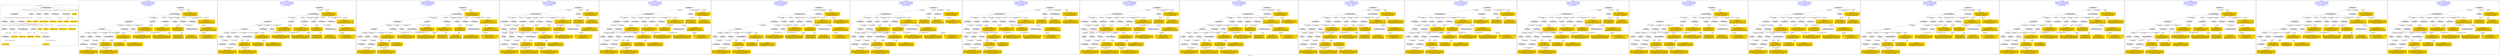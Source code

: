 digraph n0 {
fontcolor="blue"
remincross="true"
label="s02-dma.csv"
subgraph cluster_0 {
label="1-correct model"
n2[style="filled",color="white",fillcolor="lightgray",label="E12_Production1"];
n3[style="filled",color="white",fillcolor="lightgray",label="E21_Person1"];
n4[style="filled",color="white",fillcolor="lightgray",label="E55_Type2"];
n5[style="filled",color="white",fillcolor="lightgray",label="E52_Time-Span3"];
n6[style="filled",color="white",fillcolor="lightgray",label="E69_Death1"];
n7[style="filled",color="white",fillcolor="lightgray",label="E74_Group1"];
n8[style="filled",color="white",fillcolor="lightgray",label="E82_Actor_Appellation1"];
n9[style="filled",color="white",fillcolor="lightgray",label="E67_Birth1"];
n10[shape="plaintext",style="filled",fillcolor="gold",label="Artist URI"];
n11[style="filled",color="white",fillcolor="lightgray",label="E22_Man-Made_Object1"];
n12[style="filled",color="white",fillcolor="lightgray",label="E35_Title1"];
n13[style="filled",color="white",fillcolor="lightgray",label="E30_Right1"];
n14[style="filled",color="white",fillcolor="lightgray",label="E55_Type1"];
n15[style="filled",color="white",fillcolor="lightgray",label="E54_Dimension1"];
n16[style="filled",color="white",fillcolor="lightgray",label="E40_Legal_Body1"];
n17[shape="plaintext",style="filled",fillcolor="gold",label="Object_URI"];
n18[shape="plaintext",style="filled",fillcolor="gold",label="Object Rights"];
n19[shape="plaintext",style="filled",fillcolor="gold",label="Object Title"];
n20[shape="plaintext",style="filled",fillcolor="gold",label="Museum URI"];
n21[shape="plaintext",style="filled",fillcolor="gold",label="Object Link Source"];
n22[style="filled",color="white",fillcolor="lightgray",label="E52_Time-Span1"];
n23[shape="plaintext",style="filled",fillcolor="gold",label="Artist Birth Date"];
n24[style="filled",color="white",fillcolor="lightgray",label="E52_Time-Span2"];
n25[shape="plaintext",style="filled",fillcolor="gold",label="Artist Death Date"];
n26[shape="plaintext",style="filled",fillcolor="gold",label="Object Earliest Date"];
n27[shape="plaintext",style="filled",fillcolor="gold",label="Object Latest Date"];
n28[shape="plaintext",style="filled",fillcolor="gold",label="dimensions"];
n29[shape="plaintext",style="filled",fillcolor="gold",label="Object Work Type URI"];
n30[shape="plaintext",style="filled",fillcolor="gold",label="Object Work Type"];
n31[shape="plaintext",style="filled",fillcolor="gold",label="Medium URI"];
n32[shape="plaintext",style="filled",fillcolor="gold",label="Object Facet Value 1"];
n33[shape="plaintext",style="filled",fillcolor="gold",label="Nationality_URI"];
n34[shape="plaintext",style="filled",fillcolor="gold",label="Artist Nationality"];
n35[shape="plaintext",style="filled",fillcolor="gold",label="Artist Appellation"];
n36[shape="plaintext",style="filled",fillcolor="gold",label="Artist Name"];
}
subgraph cluster_1 {
label="candidate 0\nlink coherence:0.7058823529411765\nnode coherence:0.7096774193548387\nconfidence:0.4740864538035628\nmapping score:0.4239997224253495\ncost:528.99853\n-precision:0.53-recall:0.53"
n38[style="filled",color="white",fillcolor="lightgray",label="E12_Production1"];
n39[style="filled",color="white",fillcolor="lightgray",label="E21_Person1"];
n40[style="filled",color="white",fillcolor="lightgray",label="E52_Time-Span2"];
n41[style="filled",color="white",fillcolor="lightgray",label="E55_Type1"];
n42[style="filled",color="white",fillcolor="lightgray",label="E67_Birth1"];
n43[style="filled",color="white",fillcolor="lightgray",label="E69_Death1"];
n44[style="filled",color="white",fillcolor="lightgray",label="E74_Group1"];
n45[style="filled",color="white",fillcolor="lightgray",label="E82_Actor_Appellation1"];
n46[style="filled",color="white",fillcolor="lightgray",label="E22_Man-Made_Object1"];
n47[style="filled",color="white",fillcolor="lightgray",label="E21_Person2"];
n48[style="filled",color="white",fillcolor="lightgray",label="E54_Dimension1"];
n49[style="filled",color="white",fillcolor="lightgray",label="E55_Type2"];
n50[style="filled",color="white",fillcolor="lightgray",label="E57_Material1"];
n51[style="filled",color="white",fillcolor="lightgray",label="E8_Acquisition1"];
n52[style="filled",color="white",fillcolor="lightgray",label="E31_Document1"];
n53[style="filled",color="white",fillcolor="lightgray",label="E52_Time-Span1"];
n54[style="filled",color="white",fillcolor="lightgray",label="E52_Time-Span3"];
n55[style="filled",color="white",fillcolor="lightgray",label="E29_Design_or_Procedure1"];
n56[shape="plaintext",style="filled",fillcolor="gold",label="Artist Nationality\n[E74_Group,label,0.503]\n[E74_Group,classLink,0.299]\n[E55_Type,label,0.125]\n[E21_Person,P3_has_note,0.072]"];
n57[shape="plaintext",style="filled",fillcolor="gold",label="Object Earliest Date\n[E52_Time-Span,P82b_end_of_the_end,0.351]\n[E52_Time-Span,P82_at_some_time_within,0.332]\n[E52_Time-Span,P82a_begin_of_the_begin,0.227]\n[E52_Time-Span,label,0.091]"];
n58[shape="plaintext",style="filled",fillcolor="gold",label="Object Work Type URI\n[E55_Type,classLink,0.545]\n[E55_Type,label,0.187]\n[E74_Group,classLink,0.148]\n[E57_Material,classLink,0.12]"];
n59[shape="plaintext",style="filled",fillcolor="gold",label="Object_URI\n[E31_Document,classLink,0.441]\n[E22_Man-Made_Object,classLink,0.406]\n[E38_Image,classLink,0.084]\n[E21_Person,classLink,0.069]"];
n60[shape="plaintext",style="filled",fillcolor="gold",label="Artist URI\n[E21_Person,classLink,0.455]\n[E31_Document,classLink,0.278]\n[E82_Actor_Appellation,classLink,0.147]\n[E39_Actor,classLink,0.12]"];
n61[shape="plaintext",style="filled",fillcolor="gold",label="Object Work Type\n[E55_Type,label,0.337]\n[E55_Type,classLink,0.314]\n[E21_Person,P3_has_note,0.183]\n[E31_Document,classLink,0.166]"];
n62[shape="plaintext",style="filled",fillcolor="gold",label="Object Rights\n[E8_Acquisition,P3_has_note,0.531]\n[E30_Right,P3_has_note,0.272]\n[E22_Man-Made_Object,P3_has_note,0.105]\n[E33_Linguistic_Object,P3_has_note,0.093]"];
n63[shape="plaintext",style="filled",fillcolor="gold",label="Object Facet Value 1\n[E29_Design_or_Procedure,P3_has_note,0.338]\n[E55_Type,label,0.267]\n[E57_Material,label,0.263]\n[E12_Production,P3_has_note,0.132]"];
n64[shape="plaintext",style="filled",fillcolor="gold",label="Artist Name\n[E82_Actor_Appellation,label,0.499]\n[E22_Man-Made_Object,classLink,0.178]\n[E22_Man-Made_Object,P3_has_note,0.167]\n[E8_Acquisition,P3_has_note,0.156]"];
n65[shape="plaintext",style="filled",fillcolor="gold",label="Object Latest Date\n[E52_Time-Span,P82b_end_of_the_end,0.345]\n[E52_Time-Span,P82_at_some_time_within,0.336]\n[E52_Time-Span,P82a_begin_of_the_begin,0.233]\n[E52_Time-Span,label,0.086]"];
n66[shape="plaintext",style="filled",fillcolor="gold",label="dimensions\n[E54_Dimension,P3_has_note,0.822]\n[E8_Acquisition,P3_has_note,0.079]\n[E22_Man-Made_Object,P3_has_note,0.068]\n[E55_Type,label,0.031]"];
n67[shape="plaintext",style="filled",fillcolor="gold",label="Artist Death Date\n[E52_Time-Span,P82b_end_of_the_end,0.465]\n[E52_Time-Span,P82_at_some_time_within,0.38]\n[E52_Time-Span,P82a_begin_of_the_begin,0.081]\n[E52_Time-Span,label,0.074]"];
n68[shape="plaintext",style="filled",fillcolor="gold",label="Object Title\n[E22_Man-Made_Object,P3_has_note,0.299]\n[E35_Title,label,0.256]\n[E73_Information_Object,P3_has_note,0.246]\n[E33_Linguistic_Object,P3_has_note,0.199]"];
n69[shape="plaintext",style="filled",fillcolor="gold",label="Artist Birth Date\n[E52_Time-Span,P82a_begin_of_the_begin,0.526]\n[E52_Time-Span,P82_at_some_time_within,0.336]\n[E52_Time-Span,P82b_end_of_the_end,0.085]\n[E33_Linguistic_Object,P3_has_note,0.052]"];
n70[shape="plaintext",style="filled",fillcolor="gold",label="Artist Appellation\n[E21_Person,classLink,0.52]\n[E82_Actor_Appellation,classLink,0.382]\n[E31_Document,classLink,0.075]\n[E39_Actor,classLink,0.023]"];
n71[shape="plaintext",style="filled",fillcolor="gold",label="Nationality_URI\n[E74_Group,classLink,0.677]\n[E55_Type,classLink,0.189]\n[E57_Material,classLink,0.087]\n[E55_Type,label,0.047]"];
n72[shape="plaintext",style="filled",fillcolor="gold",label="Medium URI\n[E55_Type,classLink,0.405]\n[E57_Material,classLink,0.379]\n[E74_Group,classLink,0.187]\n[E55_Type,label,0.029]"];
}
subgraph cluster_2 {
label="candidate 1\nlink coherence:0.6764705882352942\nnode coherence:0.6774193548387096\nconfidence:0.4740864538035628\nmapping score:0.4132470342533065\ncost:528.9986\n-precision:0.53-recall:0.53"
n74[style="filled",color="white",fillcolor="lightgray",label="E12_Production1"];
n75[style="filled",color="white",fillcolor="lightgray",label="E21_Person1"];
n76[style="filled",color="white",fillcolor="lightgray",label="E52_Time-Span2"];
n77[style="filled",color="white",fillcolor="lightgray",label="E55_Type1"];
n78[style="filled",color="white",fillcolor="lightgray",label="E67_Birth1"];
n79[style="filled",color="white",fillcolor="lightgray",label="E69_Death1"];
n80[style="filled",color="white",fillcolor="lightgray",label="E74_Group1"];
n81[style="filled",color="white",fillcolor="lightgray",label="E82_Actor_Appellation1"];
n82[style="filled",color="white",fillcolor="lightgray",label="E22_Man-Made_Object1"];
n83[style="filled",color="white",fillcolor="lightgray",label="E21_Person2"];
n84[style="filled",color="white",fillcolor="lightgray",label="E54_Dimension1"];
n85[style="filled",color="white",fillcolor="lightgray",label="E55_Type2"];
n86[style="filled",color="white",fillcolor="lightgray",label="E57_Material1"];
n87[style="filled",color="white",fillcolor="lightgray",label="E8_Acquisition1"];
n88[style="filled",color="white",fillcolor="lightgray",label="E31_Document1"];
n89[style="filled",color="white",fillcolor="lightgray",label="E52_Time-Span1"];
n90[style="filled",color="white",fillcolor="lightgray",label="E52_Time-Span4"];
n91[style="filled",color="white",fillcolor="lightgray",label="E29_Design_or_Procedure1"];
n92[shape="plaintext",style="filled",fillcolor="gold",label="Artist Nationality\n[E74_Group,label,0.503]\n[E74_Group,classLink,0.299]\n[E55_Type,label,0.125]\n[E21_Person,P3_has_note,0.072]"];
n93[shape="plaintext",style="filled",fillcolor="gold",label="Object Earliest Date\n[E52_Time-Span,P82b_end_of_the_end,0.351]\n[E52_Time-Span,P82_at_some_time_within,0.332]\n[E52_Time-Span,P82a_begin_of_the_begin,0.227]\n[E52_Time-Span,label,0.091]"];
n94[shape="plaintext",style="filled",fillcolor="gold",label="Object Work Type URI\n[E55_Type,classLink,0.545]\n[E55_Type,label,0.187]\n[E74_Group,classLink,0.148]\n[E57_Material,classLink,0.12]"];
n95[shape="plaintext",style="filled",fillcolor="gold",label="Object_URI\n[E31_Document,classLink,0.441]\n[E22_Man-Made_Object,classLink,0.406]\n[E38_Image,classLink,0.084]\n[E21_Person,classLink,0.069]"];
n96[shape="plaintext",style="filled",fillcolor="gold",label="Artist URI\n[E21_Person,classLink,0.455]\n[E31_Document,classLink,0.278]\n[E82_Actor_Appellation,classLink,0.147]\n[E39_Actor,classLink,0.12]"];
n97[shape="plaintext",style="filled",fillcolor="gold",label="Object Work Type\n[E55_Type,label,0.337]\n[E55_Type,classLink,0.314]\n[E21_Person,P3_has_note,0.183]\n[E31_Document,classLink,0.166]"];
n98[shape="plaintext",style="filled",fillcolor="gold",label="Object Rights\n[E8_Acquisition,P3_has_note,0.531]\n[E30_Right,P3_has_note,0.272]\n[E22_Man-Made_Object,P3_has_note,0.105]\n[E33_Linguistic_Object,P3_has_note,0.093]"];
n99[shape="plaintext",style="filled",fillcolor="gold",label="Object Facet Value 1\n[E29_Design_or_Procedure,P3_has_note,0.338]\n[E55_Type,label,0.267]\n[E57_Material,label,0.263]\n[E12_Production,P3_has_note,0.132]"];
n100[shape="plaintext",style="filled",fillcolor="gold",label="Artist Name\n[E82_Actor_Appellation,label,0.499]\n[E22_Man-Made_Object,classLink,0.178]\n[E22_Man-Made_Object,P3_has_note,0.167]\n[E8_Acquisition,P3_has_note,0.156]"];
n101[shape="plaintext",style="filled",fillcolor="gold",label="dimensions\n[E54_Dimension,P3_has_note,0.822]\n[E8_Acquisition,P3_has_note,0.079]\n[E22_Man-Made_Object,P3_has_note,0.068]\n[E55_Type,label,0.031]"];
n102[shape="plaintext",style="filled",fillcolor="gold",label="Object Latest Date\n[E52_Time-Span,P82b_end_of_the_end,0.345]\n[E52_Time-Span,P82_at_some_time_within,0.336]\n[E52_Time-Span,P82a_begin_of_the_begin,0.233]\n[E52_Time-Span,label,0.086]"];
n103[shape="plaintext",style="filled",fillcolor="gold",label="Artist Death Date\n[E52_Time-Span,P82b_end_of_the_end,0.465]\n[E52_Time-Span,P82_at_some_time_within,0.38]\n[E52_Time-Span,P82a_begin_of_the_begin,0.081]\n[E52_Time-Span,label,0.074]"];
n104[shape="plaintext",style="filled",fillcolor="gold",label="Object Title\n[E22_Man-Made_Object,P3_has_note,0.299]\n[E35_Title,label,0.256]\n[E73_Information_Object,P3_has_note,0.246]\n[E33_Linguistic_Object,P3_has_note,0.199]"];
n105[shape="plaintext",style="filled",fillcolor="gold",label="Artist Birth Date\n[E52_Time-Span,P82a_begin_of_the_begin,0.526]\n[E52_Time-Span,P82_at_some_time_within,0.336]\n[E52_Time-Span,P82b_end_of_the_end,0.085]\n[E33_Linguistic_Object,P3_has_note,0.052]"];
n106[shape="plaintext",style="filled",fillcolor="gold",label="Artist Appellation\n[E21_Person,classLink,0.52]\n[E82_Actor_Appellation,classLink,0.382]\n[E31_Document,classLink,0.075]\n[E39_Actor,classLink,0.023]"];
n107[shape="plaintext",style="filled",fillcolor="gold",label="Nationality_URI\n[E74_Group,classLink,0.677]\n[E55_Type,classLink,0.189]\n[E57_Material,classLink,0.087]\n[E55_Type,label,0.047]"];
n108[shape="plaintext",style="filled",fillcolor="gold",label="Medium URI\n[E55_Type,classLink,0.405]\n[E57_Material,classLink,0.379]\n[E74_Group,classLink,0.187]\n[E55_Type,label,0.029]"];
}
subgraph cluster_3 {
label="candidate 10\nlink coherence:0.6470588235294118\nnode coherence:0.6451612903225806\nconfidence:0.4740864538035628\nmapping score:0.4024943460812635\ncost:528.9987\n-precision:0.5-recall:0.5"
n110[style="filled",color="white",fillcolor="lightgray",label="E12_Production1"];
n111[style="filled",color="white",fillcolor="lightgray",label="E21_Person1"];
n112[style="filled",color="white",fillcolor="lightgray",label="E52_Time-Span2"];
n113[style="filled",color="white",fillcolor="lightgray",label="E55_Type1"];
n114[style="filled",color="white",fillcolor="lightgray",label="E67_Birth1"];
n115[style="filled",color="white",fillcolor="lightgray",label="E69_Death1"];
n116[style="filled",color="white",fillcolor="lightgray",label="E74_Group1"];
n117[style="filled",color="white",fillcolor="lightgray",label="E21_Person2"];
n118[style="filled",color="white",fillcolor="lightgray",label="E82_Actor_Appellation2"];
n119[style="filled",color="white",fillcolor="lightgray",label="E22_Man-Made_Object1"];
n120[style="filled",color="white",fillcolor="lightgray",label="E54_Dimension1"];
n121[style="filled",color="white",fillcolor="lightgray",label="E55_Type2"];
n122[style="filled",color="white",fillcolor="lightgray",label="E57_Material1"];
n123[style="filled",color="white",fillcolor="lightgray",label="E8_Acquisition1"];
n124[style="filled",color="white",fillcolor="lightgray",label="E31_Document1"];
n125[style="filled",color="white",fillcolor="lightgray",label="E52_Time-Span1"];
n126[style="filled",color="white",fillcolor="lightgray",label="E52_Time-Span3"];
n127[style="filled",color="white",fillcolor="lightgray",label="E29_Design_or_Procedure1"];
n128[shape="plaintext",style="filled",fillcolor="gold",label="Artist Nationality\n[E74_Group,label,0.503]\n[E74_Group,classLink,0.299]\n[E55_Type,label,0.125]\n[E21_Person,P3_has_note,0.072]"];
n129[shape="plaintext",style="filled",fillcolor="gold",label="Object Earliest Date\n[E52_Time-Span,P82b_end_of_the_end,0.351]\n[E52_Time-Span,P82_at_some_time_within,0.332]\n[E52_Time-Span,P82a_begin_of_the_begin,0.227]\n[E52_Time-Span,label,0.091]"];
n130[shape="plaintext",style="filled",fillcolor="gold",label="Object Work Type URI\n[E55_Type,classLink,0.545]\n[E55_Type,label,0.187]\n[E74_Group,classLink,0.148]\n[E57_Material,classLink,0.12]"];
n131[shape="plaintext",style="filled",fillcolor="gold",label="Object_URI\n[E31_Document,classLink,0.441]\n[E22_Man-Made_Object,classLink,0.406]\n[E38_Image,classLink,0.084]\n[E21_Person,classLink,0.069]"];
n132[shape="plaintext",style="filled",fillcolor="gold",label="Artist URI\n[E21_Person,classLink,0.455]\n[E31_Document,classLink,0.278]\n[E82_Actor_Appellation,classLink,0.147]\n[E39_Actor,classLink,0.12]"];
n133[shape="plaintext",style="filled",fillcolor="gold",label="Object Work Type\n[E55_Type,label,0.337]\n[E55_Type,classLink,0.314]\n[E21_Person,P3_has_note,0.183]\n[E31_Document,classLink,0.166]"];
n134[shape="plaintext",style="filled",fillcolor="gold",label="Object Rights\n[E8_Acquisition,P3_has_note,0.531]\n[E30_Right,P3_has_note,0.272]\n[E22_Man-Made_Object,P3_has_note,0.105]\n[E33_Linguistic_Object,P3_has_note,0.093]"];
n135[shape="plaintext",style="filled",fillcolor="gold",label="Object Facet Value 1\n[E29_Design_or_Procedure,P3_has_note,0.338]\n[E55_Type,label,0.267]\n[E57_Material,label,0.263]\n[E12_Production,P3_has_note,0.132]"];
n136[shape="plaintext",style="filled",fillcolor="gold",label="Object Latest Date\n[E52_Time-Span,P82b_end_of_the_end,0.345]\n[E52_Time-Span,P82_at_some_time_within,0.336]\n[E52_Time-Span,P82a_begin_of_the_begin,0.233]\n[E52_Time-Span,label,0.086]"];
n137[shape="plaintext",style="filled",fillcolor="gold",label="dimensions\n[E54_Dimension,P3_has_note,0.822]\n[E8_Acquisition,P3_has_note,0.079]\n[E22_Man-Made_Object,P3_has_note,0.068]\n[E55_Type,label,0.031]"];
n138[shape="plaintext",style="filled",fillcolor="gold",label="Artist Name\n[E82_Actor_Appellation,label,0.499]\n[E22_Man-Made_Object,classLink,0.178]\n[E22_Man-Made_Object,P3_has_note,0.167]\n[E8_Acquisition,P3_has_note,0.156]"];
n139[shape="plaintext",style="filled",fillcolor="gold",label="Artist Death Date\n[E52_Time-Span,P82b_end_of_the_end,0.465]\n[E52_Time-Span,P82_at_some_time_within,0.38]\n[E52_Time-Span,P82a_begin_of_the_begin,0.081]\n[E52_Time-Span,label,0.074]"];
n140[shape="plaintext",style="filled",fillcolor="gold",label="Object Title\n[E22_Man-Made_Object,P3_has_note,0.299]\n[E35_Title,label,0.256]\n[E73_Information_Object,P3_has_note,0.246]\n[E33_Linguistic_Object,P3_has_note,0.199]"];
n141[shape="plaintext",style="filled",fillcolor="gold",label="Artist Birth Date\n[E52_Time-Span,P82a_begin_of_the_begin,0.526]\n[E52_Time-Span,P82_at_some_time_within,0.336]\n[E52_Time-Span,P82b_end_of_the_end,0.085]\n[E33_Linguistic_Object,P3_has_note,0.052]"];
n142[shape="plaintext",style="filled",fillcolor="gold",label="Artist Appellation\n[E21_Person,classLink,0.52]\n[E82_Actor_Appellation,classLink,0.382]\n[E31_Document,classLink,0.075]\n[E39_Actor,classLink,0.023]"];
n143[shape="plaintext",style="filled",fillcolor="gold",label="Nationality_URI\n[E74_Group,classLink,0.677]\n[E55_Type,classLink,0.189]\n[E57_Material,classLink,0.087]\n[E55_Type,label,0.047]"];
n144[shape="plaintext",style="filled",fillcolor="gold",label="Medium URI\n[E55_Type,classLink,0.405]\n[E57_Material,classLink,0.379]\n[E74_Group,classLink,0.187]\n[E55_Type,label,0.029]"];
}
subgraph cluster_4 {
label="candidate 11\nlink coherence:0.6470588235294118\nnode coherence:0.6774193548387096\nconfidence:0.4740864538035628\nmapping score:0.4132470342533065\ncost:627.99862\n-precision:0.53-recall:0.53"
n146[style="filled",color="white",fillcolor="lightgray",label="E12_Production1"];
n147[style="filled",color="white",fillcolor="lightgray",label="E21_Person1"];
n148[style="filled",color="white",fillcolor="lightgray",label="E52_Time-Span2"];
n149[style="filled",color="white",fillcolor="lightgray",label="E67_Birth1"];
n150[style="filled",color="white",fillcolor="lightgray",label="E69_Death1"];
n151[style="filled",color="white",fillcolor="lightgray",label="E74_Group1"];
n152[style="filled",color="white",fillcolor="lightgray",label="E82_Actor_Appellation1"];
n153[style="filled",color="white",fillcolor="lightgray",label="E22_Man-Made_Object1"];
n154[style="filled",color="white",fillcolor="lightgray",label="E21_Person2"];
n155[style="filled",color="white",fillcolor="lightgray",label="E54_Dimension1"];
n156[style="filled",color="white",fillcolor="lightgray",label="E55_Type2"];
n157[style="filled",color="white",fillcolor="lightgray",label="E57_Material1"];
n158[style="filled",color="white",fillcolor="lightgray",label="E8_Acquisition1"];
n159[style="filled",color="white",fillcolor="lightgray",label="E31_Document1"];
n160[style="filled",color="white",fillcolor="lightgray",label="E55_Type1"];
n161[style="filled",color="white",fillcolor="lightgray",label="E52_Time-Span1"];
n162[style="filled",color="white",fillcolor="lightgray",label="E52_Time-Span3"];
n163[style="filled",color="white",fillcolor="lightgray",label="E29_Design_or_Procedure1"];
n164[shape="plaintext",style="filled",fillcolor="gold",label="Artist Nationality\n[E74_Group,label,0.503]\n[E74_Group,classLink,0.299]\n[E55_Type,label,0.125]\n[E21_Person,P3_has_note,0.072]"];
n165[shape="plaintext",style="filled",fillcolor="gold",label="Artist Death Date\n[E52_Time-Span,P82b_end_of_the_end,0.465]\n[E52_Time-Span,P82_at_some_time_within,0.38]\n[E52_Time-Span,P82a_begin_of_the_begin,0.081]\n[E52_Time-Span,label,0.074]"];
n166[shape="plaintext",style="filled",fillcolor="gold",label="Object Work Type URI\n[E55_Type,classLink,0.545]\n[E55_Type,label,0.187]\n[E74_Group,classLink,0.148]\n[E57_Material,classLink,0.12]"];
n167[shape="plaintext",style="filled",fillcolor="gold",label="Object_URI\n[E31_Document,classLink,0.441]\n[E22_Man-Made_Object,classLink,0.406]\n[E38_Image,classLink,0.084]\n[E21_Person,classLink,0.069]"];
n168[shape="plaintext",style="filled",fillcolor="gold",label="Artist URI\n[E21_Person,classLink,0.455]\n[E31_Document,classLink,0.278]\n[E82_Actor_Appellation,classLink,0.147]\n[E39_Actor,classLink,0.12]"];
n169[shape="plaintext",style="filled",fillcolor="gold",label="Object Work Type\n[E55_Type,label,0.337]\n[E55_Type,classLink,0.314]\n[E21_Person,P3_has_note,0.183]\n[E31_Document,classLink,0.166]"];
n170[shape="plaintext",style="filled",fillcolor="gold",label="Object Rights\n[E8_Acquisition,P3_has_note,0.531]\n[E30_Right,P3_has_note,0.272]\n[E22_Man-Made_Object,P3_has_note,0.105]\n[E33_Linguistic_Object,P3_has_note,0.093]"];
n171[shape="plaintext",style="filled",fillcolor="gold",label="Object Facet Value 1\n[E29_Design_or_Procedure,P3_has_note,0.338]\n[E55_Type,label,0.267]\n[E57_Material,label,0.263]\n[E12_Production,P3_has_note,0.132]"];
n172[shape="plaintext",style="filled",fillcolor="gold",label="Artist Name\n[E82_Actor_Appellation,label,0.499]\n[E22_Man-Made_Object,classLink,0.178]\n[E22_Man-Made_Object,P3_has_note,0.167]\n[E8_Acquisition,P3_has_note,0.156]"];
n173[shape="plaintext",style="filled",fillcolor="gold",label="Object Latest Date\n[E52_Time-Span,P82b_end_of_the_end,0.345]\n[E52_Time-Span,P82_at_some_time_within,0.336]\n[E52_Time-Span,P82a_begin_of_the_begin,0.233]\n[E52_Time-Span,label,0.086]"];
n174[shape="plaintext",style="filled",fillcolor="gold",label="dimensions\n[E54_Dimension,P3_has_note,0.822]\n[E8_Acquisition,P3_has_note,0.079]\n[E22_Man-Made_Object,P3_has_note,0.068]\n[E55_Type,label,0.031]"];
n175[shape="plaintext",style="filled",fillcolor="gold",label="Artist Birth Date\n[E52_Time-Span,P82a_begin_of_the_begin,0.526]\n[E52_Time-Span,P82_at_some_time_within,0.336]\n[E52_Time-Span,P82b_end_of_the_end,0.085]\n[E33_Linguistic_Object,P3_has_note,0.052]"];
n176[shape="plaintext",style="filled",fillcolor="gold",label="Object Earliest Date\n[E52_Time-Span,P82b_end_of_the_end,0.351]\n[E52_Time-Span,P82_at_some_time_within,0.332]\n[E52_Time-Span,P82a_begin_of_the_begin,0.227]\n[E52_Time-Span,label,0.091]"];
n177[shape="plaintext",style="filled",fillcolor="gold",label="Object Title\n[E22_Man-Made_Object,P3_has_note,0.299]\n[E35_Title,label,0.256]\n[E73_Information_Object,P3_has_note,0.246]\n[E33_Linguistic_Object,P3_has_note,0.199]"];
n178[shape="plaintext",style="filled",fillcolor="gold",label="Artist Appellation\n[E21_Person,classLink,0.52]\n[E82_Actor_Appellation,classLink,0.382]\n[E31_Document,classLink,0.075]\n[E39_Actor,classLink,0.023]"];
n179[shape="plaintext",style="filled",fillcolor="gold",label="Nationality_URI\n[E74_Group,classLink,0.677]\n[E55_Type,classLink,0.189]\n[E57_Material,classLink,0.087]\n[E55_Type,label,0.047]"];
n180[shape="plaintext",style="filled",fillcolor="gold",label="Medium URI\n[E55_Type,classLink,0.405]\n[E57_Material,classLink,0.379]\n[E74_Group,classLink,0.187]\n[E55_Type,label,0.029]"];
}
subgraph cluster_5 {
label="candidate 12\nlink coherence:0.6470588235294118\nnode coherence:0.6774193548387096\nconfidence:0.4740864538035628\nmapping score:0.4132470342533065\ncost:628.008692\n-precision:0.53-recall:0.53"
n182[style="filled",color="white",fillcolor="lightgray",label="E12_Production1"];
n183[style="filled",color="white",fillcolor="lightgray",label="E21_Person1"];
n184[style="filled",color="white",fillcolor="lightgray",label="E52_Time-Span2"];
n185[style="filled",color="white",fillcolor="lightgray",label="E67_Birth1"];
n186[style="filled",color="white",fillcolor="lightgray",label="E69_Death1"];
n187[style="filled",color="white",fillcolor="lightgray",label="E74_Group1"];
n188[style="filled",color="white",fillcolor="lightgray",label="E82_Actor_Appellation1"];
n189[style="filled",color="white",fillcolor="lightgray",label="E22_Man-Made_Object1"];
n190[style="filled",color="white",fillcolor="lightgray",label="E21_Person2"];
n191[style="filled",color="white",fillcolor="lightgray",label="E54_Dimension1"];
n192[style="filled",color="white",fillcolor="lightgray",label="E55_Type2"];
n193[style="filled",color="white",fillcolor="lightgray",label="E57_Material1"];
n194[style="filled",color="white",fillcolor="lightgray",label="E8_Acquisition1"];
n195[style="filled",color="white",fillcolor="lightgray",label="E31_Document1"];
n196[style="filled",color="white",fillcolor="lightgray",label="E52_Time-Span1"];
n197[style="filled",color="white",fillcolor="lightgray",label="E52_Time-Span4"];
n198[style="filled",color="white",fillcolor="lightgray",label="E55_Type1"];
n199[style="filled",color="white",fillcolor="lightgray",label="E29_Design_or_Procedure1"];
n200[shape="plaintext",style="filled",fillcolor="gold",label="Artist Nationality\n[E74_Group,label,0.503]\n[E74_Group,classLink,0.299]\n[E55_Type,label,0.125]\n[E21_Person,P3_has_note,0.072]"];
n201[shape="plaintext",style="filled",fillcolor="gold",label="Object Earliest Date\n[E52_Time-Span,P82b_end_of_the_end,0.351]\n[E52_Time-Span,P82_at_some_time_within,0.332]\n[E52_Time-Span,P82a_begin_of_the_begin,0.227]\n[E52_Time-Span,label,0.091]"];
n202[shape="plaintext",style="filled",fillcolor="gold",label="Object Work Type URI\n[E55_Type,classLink,0.545]\n[E55_Type,label,0.187]\n[E74_Group,classLink,0.148]\n[E57_Material,classLink,0.12]"];
n203[shape="plaintext",style="filled",fillcolor="gold",label="Object_URI\n[E31_Document,classLink,0.441]\n[E22_Man-Made_Object,classLink,0.406]\n[E38_Image,classLink,0.084]\n[E21_Person,classLink,0.069]"];
n204[shape="plaintext",style="filled",fillcolor="gold",label="Artist URI\n[E21_Person,classLink,0.455]\n[E31_Document,classLink,0.278]\n[E82_Actor_Appellation,classLink,0.147]\n[E39_Actor,classLink,0.12]"];
n205[shape="plaintext",style="filled",fillcolor="gold",label="Object Work Type\n[E55_Type,label,0.337]\n[E55_Type,classLink,0.314]\n[E21_Person,P3_has_note,0.183]\n[E31_Document,classLink,0.166]"];
n206[shape="plaintext",style="filled",fillcolor="gold",label="Object Rights\n[E8_Acquisition,P3_has_note,0.531]\n[E30_Right,P3_has_note,0.272]\n[E22_Man-Made_Object,P3_has_note,0.105]\n[E33_Linguistic_Object,P3_has_note,0.093]"];
n207[shape="plaintext",style="filled",fillcolor="gold",label="Object Facet Value 1\n[E29_Design_or_Procedure,P3_has_note,0.338]\n[E55_Type,label,0.267]\n[E57_Material,label,0.263]\n[E12_Production,P3_has_note,0.132]"];
n208[shape="plaintext",style="filled",fillcolor="gold",label="Artist Name\n[E82_Actor_Appellation,label,0.499]\n[E22_Man-Made_Object,classLink,0.178]\n[E22_Man-Made_Object,P3_has_note,0.167]\n[E8_Acquisition,P3_has_note,0.156]"];
n209[shape="plaintext",style="filled",fillcolor="gold",label="dimensions\n[E54_Dimension,P3_has_note,0.822]\n[E8_Acquisition,P3_has_note,0.079]\n[E22_Man-Made_Object,P3_has_note,0.068]\n[E55_Type,label,0.031]"];
n210[shape="plaintext",style="filled",fillcolor="gold",label="Object Latest Date\n[E52_Time-Span,P82b_end_of_the_end,0.345]\n[E52_Time-Span,P82_at_some_time_within,0.336]\n[E52_Time-Span,P82a_begin_of_the_begin,0.233]\n[E52_Time-Span,label,0.086]"];
n211[shape="plaintext",style="filled",fillcolor="gold",label="Artist Death Date\n[E52_Time-Span,P82b_end_of_the_end,0.465]\n[E52_Time-Span,P82_at_some_time_within,0.38]\n[E52_Time-Span,P82a_begin_of_the_begin,0.081]\n[E52_Time-Span,label,0.074]"];
n212[shape="plaintext",style="filled",fillcolor="gold",label="Object Title\n[E22_Man-Made_Object,P3_has_note,0.299]\n[E35_Title,label,0.256]\n[E73_Information_Object,P3_has_note,0.246]\n[E33_Linguistic_Object,P3_has_note,0.199]"];
n213[shape="plaintext",style="filled",fillcolor="gold",label="Artist Birth Date\n[E52_Time-Span,P82a_begin_of_the_begin,0.526]\n[E52_Time-Span,P82_at_some_time_within,0.336]\n[E52_Time-Span,P82b_end_of_the_end,0.085]\n[E33_Linguistic_Object,P3_has_note,0.052]"];
n214[shape="plaintext",style="filled",fillcolor="gold",label="Artist Appellation\n[E21_Person,classLink,0.52]\n[E82_Actor_Appellation,classLink,0.382]\n[E31_Document,classLink,0.075]\n[E39_Actor,classLink,0.023]"];
n215[shape="plaintext",style="filled",fillcolor="gold",label="Nationality_URI\n[E74_Group,classLink,0.677]\n[E55_Type,classLink,0.189]\n[E57_Material,classLink,0.087]\n[E55_Type,label,0.047]"];
n216[shape="plaintext",style="filled",fillcolor="gold",label="Medium URI\n[E55_Type,classLink,0.405]\n[E57_Material,classLink,0.379]\n[E74_Group,classLink,0.187]\n[E55_Type,label,0.029]"];
}
subgraph cluster_6 {
label="candidate 13\nlink coherence:0.6470588235294118\nnode coherence:0.6774193548387096\nconfidence:0.4740864538035628\nmapping score:0.4132470342533065\ncost:628.008732\n-precision:0.5-recall:0.5"
n218[style="filled",color="white",fillcolor="lightgray",label="E12_Production1"];
n219[style="filled",color="white",fillcolor="lightgray",label="E21_Person1"];
n220[style="filled",color="white",fillcolor="lightgray",label="E52_Time-Span2"];
n221[style="filled",color="white",fillcolor="lightgray",label="E55_Type1"];
n222[style="filled",color="white",fillcolor="lightgray",label="E67_Birth1"];
n223[style="filled",color="white",fillcolor="lightgray",label="E69_Death1"];
n224[style="filled",color="white",fillcolor="lightgray",label="E74_Group1"];
n225[style="filled",color="white",fillcolor="lightgray",label="E82_Actor_Appellation1"];
n226[style="filled",color="white",fillcolor="lightgray",label="E22_Man-Made_Object1"];
n227[style="filled",color="white",fillcolor="lightgray",label="E21_Person2"];
n228[style="filled",color="white",fillcolor="lightgray",label="E55_Type2"];
n229[style="filled",color="white",fillcolor="lightgray",label="E57_Material1"];
n230[style="filled",color="white",fillcolor="lightgray",label="E8_Acquisition1"];
n231[style="filled",color="white",fillcolor="lightgray",label="E31_Document1"];
n232[style="filled",color="white",fillcolor="lightgray",label="E52_Time-Span1"];
n233[style="filled",color="white",fillcolor="lightgray",label="E52_Time-Span4"];
n234[style="filled",color="white",fillcolor="lightgray",label="E54_Dimension1"];
n235[style="filled",color="white",fillcolor="lightgray",label="E29_Design_or_Procedure1"];
n236[shape="plaintext",style="filled",fillcolor="gold",label="Artist Nationality\n[E74_Group,label,0.503]\n[E74_Group,classLink,0.299]\n[E55_Type,label,0.125]\n[E21_Person,P3_has_note,0.072]"];
n237[shape="plaintext",style="filled",fillcolor="gold",label="Object Earliest Date\n[E52_Time-Span,P82b_end_of_the_end,0.351]\n[E52_Time-Span,P82_at_some_time_within,0.332]\n[E52_Time-Span,P82a_begin_of_the_begin,0.227]\n[E52_Time-Span,label,0.091]"];
n238[shape="plaintext",style="filled",fillcolor="gold",label="Object Work Type URI\n[E55_Type,classLink,0.545]\n[E55_Type,label,0.187]\n[E74_Group,classLink,0.148]\n[E57_Material,classLink,0.12]"];
n239[shape="plaintext",style="filled",fillcolor="gold",label="Object_URI\n[E31_Document,classLink,0.441]\n[E22_Man-Made_Object,classLink,0.406]\n[E38_Image,classLink,0.084]\n[E21_Person,classLink,0.069]"];
n240[shape="plaintext",style="filled",fillcolor="gold",label="Artist URI\n[E21_Person,classLink,0.455]\n[E31_Document,classLink,0.278]\n[E82_Actor_Appellation,classLink,0.147]\n[E39_Actor,classLink,0.12]"];
n241[shape="plaintext",style="filled",fillcolor="gold",label="Object Work Type\n[E55_Type,label,0.337]\n[E55_Type,classLink,0.314]\n[E21_Person,P3_has_note,0.183]\n[E31_Document,classLink,0.166]"];
n242[shape="plaintext",style="filled",fillcolor="gold",label="Object Rights\n[E8_Acquisition,P3_has_note,0.531]\n[E30_Right,P3_has_note,0.272]\n[E22_Man-Made_Object,P3_has_note,0.105]\n[E33_Linguistic_Object,P3_has_note,0.093]"];
n243[shape="plaintext",style="filled",fillcolor="gold",label="Object Facet Value 1\n[E29_Design_or_Procedure,P3_has_note,0.338]\n[E55_Type,label,0.267]\n[E57_Material,label,0.263]\n[E12_Production,P3_has_note,0.132]"];
n244[shape="plaintext",style="filled",fillcolor="gold",label="Artist Name\n[E82_Actor_Appellation,label,0.499]\n[E22_Man-Made_Object,classLink,0.178]\n[E22_Man-Made_Object,P3_has_note,0.167]\n[E8_Acquisition,P3_has_note,0.156]"];
n245[shape="plaintext",style="filled",fillcolor="gold",label="dimensions\n[E54_Dimension,P3_has_note,0.822]\n[E8_Acquisition,P3_has_note,0.079]\n[E22_Man-Made_Object,P3_has_note,0.068]\n[E55_Type,label,0.031]"];
n246[shape="plaintext",style="filled",fillcolor="gold",label="Object Latest Date\n[E52_Time-Span,P82b_end_of_the_end,0.345]\n[E52_Time-Span,P82_at_some_time_within,0.336]\n[E52_Time-Span,P82a_begin_of_the_begin,0.233]\n[E52_Time-Span,label,0.086]"];
n247[shape="plaintext",style="filled",fillcolor="gold",label="Artist Death Date\n[E52_Time-Span,P82b_end_of_the_end,0.465]\n[E52_Time-Span,P82_at_some_time_within,0.38]\n[E52_Time-Span,P82a_begin_of_the_begin,0.081]\n[E52_Time-Span,label,0.074]"];
n248[shape="plaintext",style="filled",fillcolor="gold",label="Object Title\n[E22_Man-Made_Object,P3_has_note,0.299]\n[E35_Title,label,0.256]\n[E73_Information_Object,P3_has_note,0.246]\n[E33_Linguistic_Object,P3_has_note,0.199]"];
n249[shape="plaintext",style="filled",fillcolor="gold",label="Artist Birth Date\n[E52_Time-Span,P82a_begin_of_the_begin,0.526]\n[E52_Time-Span,P82_at_some_time_within,0.336]\n[E52_Time-Span,P82b_end_of_the_end,0.085]\n[E33_Linguistic_Object,P3_has_note,0.052]"];
n250[shape="plaintext",style="filled",fillcolor="gold",label="Artist Appellation\n[E21_Person,classLink,0.52]\n[E82_Actor_Appellation,classLink,0.382]\n[E31_Document,classLink,0.075]\n[E39_Actor,classLink,0.023]"];
n251[shape="plaintext",style="filled",fillcolor="gold",label="Nationality_URI\n[E74_Group,classLink,0.677]\n[E55_Type,classLink,0.189]\n[E57_Material,classLink,0.087]\n[E55_Type,label,0.047]"];
n252[shape="plaintext",style="filled",fillcolor="gold",label="Medium URI\n[E55_Type,classLink,0.405]\n[E57_Material,classLink,0.379]\n[E74_Group,classLink,0.187]\n[E55_Type,label,0.029]"];
}
subgraph cluster_7 {
label="candidate 14\nlink coherence:0.6470588235294118\nnode coherence:0.7096774193548387\nconfidence:0.4740864538035628\nmapping score:0.4239997224253495\ncost:628.008752\n-precision:0.5-recall:0.5"
n254[style="filled",color="white",fillcolor="lightgray",label="E12_Production1"];
n255[style="filled",color="white",fillcolor="lightgray",label="E21_Person1"];
n256[style="filled",color="white",fillcolor="lightgray",label="E52_Time-Span2"];
n257[style="filled",color="white",fillcolor="lightgray",label="E67_Birth1"];
n258[style="filled",color="white",fillcolor="lightgray",label="E69_Death1"];
n259[style="filled",color="white",fillcolor="lightgray",label="E74_Group1"];
n260[style="filled",color="white",fillcolor="lightgray",label="E82_Actor_Appellation1"];
n261[style="filled",color="white",fillcolor="lightgray",label="E22_Man-Made_Object1"];
n262[style="filled",color="white",fillcolor="lightgray",label="E21_Person2"];
n263[style="filled",color="white",fillcolor="lightgray",label="E55_Type2"];
n264[style="filled",color="white",fillcolor="lightgray",label="E57_Material1"];
n265[style="filled",color="white",fillcolor="lightgray",label="E8_Acquisition1"];
n266[style="filled",color="white",fillcolor="lightgray",label="E31_Document1"];
n267[style="filled",color="white",fillcolor="lightgray",label="E55_Type1"];
n268[style="filled",color="white",fillcolor="lightgray",label="E52_Time-Span1"];
n269[style="filled",color="white",fillcolor="lightgray",label="E52_Time-Span3"];
n270[style="filled",color="white",fillcolor="lightgray",label="E54_Dimension1"];
n271[style="filled",color="white",fillcolor="lightgray",label="E29_Design_or_Procedure1"];
n272[shape="plaintext",style="filled",fillcolor="gold",label="Artist Nationality\n[E74_Group,label,0.503]\n[E74_Group,classLink,0.299]\n[E55_Type,label,0.125]\n[E21_Person,P3_has_note,0.072]"];
n273[shape="plaintext",style="filled",fillcolor="gold",label="Object Earliest Date\n[E52_Time-Span,P82b_end_of_the_end,0.351]\n[E52_Time-Span,P82_at_some_time_within,0.332]\n[E52_Time-Span,P82a_begin_of_the_begin,0.227]\n[E52_Time-Span,label,0.091]"];
n274[shape="plaintext",style="filled",fillcolor="gold",label="Object Work Type URI\n[E55_Type,classLink,0.545]\n[E55_Type,label,0.187]\n[E74_Group,classLink,0.148]\n[E57_Material,classLink,0.12]"];
n275[shape="plaintext",style="filled",fillcolor="gold",label="Object_URI\n[E31_Document,classLink,0.441]\n[E22_Man-Made_Object,classLink,0.406]\n[E38_Image,classLink,0.084]\n[E21_Person,classLink,0.069]"];
n276[shape="plaintext",style="filled",fillcolor="gold",label="Artist URI\n[E21_Person,classLink,0.455]\n[E31_Document,classLink,0.278]\n[E82_Actor_Appellation,classLink,0.147]\n[E39_Actor,classLink,0.12]"];
n277[shape="plaintext",style="filled",fillcolor="gold",label="Object Work Type\n[E55_Type,label,0.337]\n[E55_Type,classLink,0.314]\n[E21_Person,P3_has_note,0.183]\n[E31_Document,classLink,0.166]"];
n278[shape="plaintext",style="filled",fillcolor="gold",label="Object Rights\n[E8_Acquisition,P3_has_note,0.531]\n[E30_Right,P3_has_note,0.272]\n[E22_Man-Made_Object,P3_has_note,0.105]\n[E33_Linguistic_Object,P3_has_note,0.093]"];
n279[shape="plaintext",style="filled",fillcolor="gold",label="Object Facet Value 1\n[E29_Design_or_Procedure,P3_has_note,0.338]\n[E55_Type,label,0.267]\n[E57_Material,label,0.263]\n[E12_Production,P3_has_note,0.132]"];
n280[shape="plaintext",style="filled",fillcolor="gold",label="Artist Name\n[E82_Actor_Appellation,label,0.499]\n[E22_Man-Made_Object,classLink,0.178]\n[E22_Man-Made_Object,P3_has_note,0.167]\n[E8_Acquisition,P3_has_note,0.156]"];
n281[shape="plaintext",style="filled",fillcolor="gold",label="Object Latest Date\n[E52_Time-Span,P82b_end_of_the_end,0.345]\n[E52_Time-Span,P82_at_some_time_within,0.336]\n[E52_Time-Span,P82a_begin_of_the_begin,0.233]\n[E52_Time-Span,label,0.086]"];
n282[shape="plaintext",style="filled",fillcolor="gold",label="dimensions\n[E54_Dimension,P3_has_note,0.822]\n[E8_Acquisition,P3_has_note,0.079]\n[E22_Man-Made_Object,P3_has_note,0.068]\n[E55_Type,label,0.031]"];
n283[shape="plaintext",style="filled",fillcolor="gold",label="Artist Death Date\n[E52_Time-Span,P82b_end_of_the_end,0.465]\n[E52_Time-Span,P82_at_some_time_within,0.38]\n[E52_Time-Span,P82a_begin_of_the_begin,0.081]\n[E52_Time-Span,label,0.074]"];
n284[shape="plaintext",style="filled",fillcolor="gold",label="Object Title\n[E22_Man-Made_Object,P3_has_note,0.299]\n[E35_Title,label,0.256]\n[E73_Information_Object,P3_has_note,0.246]\n[E33_Linguistic_Object,P3_has_note,0.199]"];
n285[shape="plaintext",style="filled",fillcolor="gold",label="Artist Birth Date\n[E52_Time-Span,P82a_begin_of_the_begin,0.526]\n[E52_Time-Span,P82_at_some_time_within,0.336]\n[E52_Time-Span,P82b_end_of_the_end,0.085]\n[E33_Linguistic_Object,P3_has_note,0.052]"];
n286[shape="plaintext",style="filled",fillcolor="gold",label="Artist Appellation\n[E21_Person,classLink,0.52]\n[E82_Actor_Appellation,classLink,0.382]\n[E31_Document,classLink,0.075]\n[E39_Actor,classLink,0.023]"];
n287[shape="plaintext",style="filled",fillcolor="gold",label="Nationality_URI\n[E74_Group,classLink,0.677]\n[E55_Type,classLink,0.189]\n[E57_Material,classLink,0.087]\n[E55_Type,label,0.047]"];
n288[shape="plaintext",style="filled",fillcolor="gold",label="Medium URI\n[E55_Type,classLink,0.405]\n[E57_Material,classLink,0.379]\n[E74_Group,classLink,0.187]\n[E55_Type,label,0.029]"];
}
subgraph cluster_8 {
label="candidate 15\nlink coherence:0.6470588235294118\nnode coherence:0.7096774193548387\nconfidence:0.4740864538035628\nmapping score:0.4239997224253495\ncost:628.008792\n-precision:0.5-recall:0.5"
n290[style="filled",color="white",fillcolor="lightgray",label="E12_Production1"];
n291[style="filled",color="white",fillcolor="lightgray",label="E21_Person1"];
n292[style="filled",color="white",fillcolor="lightgray",label="E52_Time-Span2"];
n293[style="filled",color="white",fillcolor="lightgray",label="E67_Birth1"];
n294[style="filled",color="white",fillcolor="lightgray",label="E69_Death1"];
n295[style="filled",color="white",fillcolor="lightgray",label="E74_Group1"];
n296[style="filled",color="white",fillcolor="lightgray",label="E22_Man-Made_Object1"];
n297[style="filled",color="white",fillcolor="lightgray",label="E21_Person2"];
n298[style="filled",color="white",fillcolor="lightgray",label="E54_Dimension1"];
n299[style="filled",color="white",fillcolor="lightgray",label="E55_Type2"];
n300[style="filled",color="white",fillcolor="lightgray",label="E57_Material1"];
n301[style="filled",color="white",fillcolor="lightgray",label="E8_Acquisition1"];
n302[style="filled",color="white",fillcolor="lightgray",label="E31_Document1"];
n303[style="filled",color="white",fillcolor="lightgray",label="E55_Type1"];
n304[style="filled",color="white",fillcolor="lightgray",label="E52_Time-Span1"];
n305[style="filled",color="white",fillcolor="lightgray",label="E52_Time-Span3"];
n306[style="filled",color="white",fillcolor="lightgray",label="E82_Actor_Appellation1"];
n307[style="filled",color="white",fillcolor="lightgray",label="E29_Design_or_Procedure1"];
n308[shape="plaintext",style="filled",fillcolor="gold",label="Artist Nationality\n[E74_Group,label,0.503]\n[E74_Group,classLink,0.299]\n[E55_Type,label,0.125]\n[E21_Person,P3_has_note,0.072]"];
n309[shape="plaintext",style="filled",fillcolor="gold",label="Object Earliest Date\n[E52_Time-Span,P82b_end_of_the_end,0.351]\n[E52_Time-Span,P82_at_some_time_within,0.332]\n[E52_Time-Span,P82a_begin_of_the_begin,0.227]\n[E52_Time-Span,label,0.091]"];
n310[shape="plaintext",style="filled",fillcolor="gold",label="Object Work Type URI\n[E55_Type,classLink,0.545]\n[E55_Type,label,0.187]\n[E74_Group,classLink,0.148]\n[E57_Material,classLink,0.12]"];
n311[shape="plaintext",style="filled",fillcolor="gold",label="Object_URI\n[E31_Document,classLink,0.441]\n[E22_Man-Made_Object,classLink,0.406]\n[E38_Image,classLink,0.084]\n[E21_Person,classLink,0.069]"];
n312[shape="plaintext",style="filled",fillcolor="gold",label="Artist URI\n[E21_Person,classLink,0.455]\n[E31_Document,classLink,0.278]\n[E82_Actor_Appellation,classLink,0.147]\n[E39_Actor,classLink,0.12]"];
n313[shape="plaintext",style="filled",fillcolor="gold",label="Object Work Type\n[E55_Type,label,0.337]\n[E55_Type,classLink,0.314]\n[E21_Person,P3_has_note,0.183]\n[E31_Document,classLink,0.166]"];
n314[shape="plaintext",style="filled",fillcolor="gold",label="Object Rights\n[E8_Acquisition,P3_has_note,0.531]\n[E30_Right,P3_has_note,0.272]\n[E22_Man-Made_Object,P3_has_note,0.105]\n[E33_Linguistic_Object,P3_has_note,0.093]"];
n315[shape="plaintext",style="filled",fillcolor="gold",label="Object Facet Value 1\n[E29_Design_or_Procedure,P3_has_note,0.338]\n[E55_Type,label,0.267]\n[E57_Material,label,0.263]\n[E12_Production,P3_has_note,0.132]"];
n316[shape="plaintext",style="filled",fillcolor="gold",label="Artist Name\n[E82_Actor_Appellation,label,0.499]\n[E22_Man-Made_Object,classLink,0.178]\n[E22_Man-Made_Object,P3_has_note,0.167]\n[E8_Acquisition,P3_has_note,0.156]"];
n317[shape="plaintext",style="filled",fillcolor="gold",label="Object Latest Date\n[E52_Time-Span,P82b_end_of_the_end,0.345]\n[E52_Time-Span,P82_at_some_time_within,0.336]\n[E52_Time-Span,P82a_begin_of_the_begin,0.233]\n[E52_Time-Span,label,0.086]"];
n318[shape="plaintext",style="filled",fillcolor="gold",label="dimensions\n[E54_Dimension,P3_has_note,0.822]\n[E8_Acquisition,P3_has_note,0.079]\n[E22_Man-Made_Object,P3_has_note,0.068]\n[E55_Type,label,0.031]"];
n319[shape="plaintext",style="filled",fillcolor="gold",label="Artist Death Date\n[E52_Time-Span,P82b_end_of_the_end,0.465]\n[E52_Time-Span,P82_at_some_time_within,0.38]\n[E52_Time-Span,P82a_begin_of_the_begin,0.081]\n[E52_Time-Span,label,0.074]"];
n320[shape="plaintext",style="filled",fillcolor="gold",label="Object Title\n[E22_Man-Made_Object,P3_has_note,0.299]\n[E35_Title,label,0.256]\n[E73_Information_Object,P3_has_note,0.246]\n[E33_Linguistic_Object,P3_has_note,0.199]"];
n321[shape="plaintext",style="filled",fillcolor="gold",label="Artist Birth Date\n[E52_Time-Span,P82a_begin_of_the_begin,0.526]\n[E52_Time-Span,P82_at_some_time_within,0.336]\n[E52_Time-Span,P82b_end_of_the_end,0.085]\n[E33_Linguistic_Object,P3_has_note,0.052]"];
n322[shape="plaintext",style="filled",fillcolor="gold",label="Artist Appellation\n[E21_Person,classLink,0.52]\n[E82_Actor_Appellation,classLink,0.382]\n[E31_Document,classLink,0.075]\n[E39_Actor,classLink,0.023]"];
n323[shape="plaintext",style="filled",fillcolor="gold",label="Nationality_URI\n[E74_Group,classLink,0.677]\n[E55_Type,classLink,0.189]\n[E57_Material,classLink,0.087]\n[E55_Type,label,0.047]"];
n324[shape="plaintext",style="filled",fillcolor="gold",label="Medium URI\n[E55_Type,classLink,0.405]\n[E57_Material,classLink,0.379]\n[E74_Group,classLink,0.187]\n[E55_Type,label,0.029]"];
}
subgraph cluster_9 {
label="candidate 16\nlink coherence:0.6470588235294118\nnode coherence:0.6774193548387096\nconfidence:0.4740864538035628\nmapping score:0.4132470342533065\ncost:727.008622\n-precision:0.53-recall:0.53"
n326[style="filled",color="white",fillcolor="lightgray",label="E12_Production1"];
n327[style="filled",color="white",fillcolor="lightgray",label="E21_Person1"];
n328[style="filled",color="white",fillcolor="lightgray",label="E52_Time-Span2"];
n329[style="filled",color="white",fillcolor="lightgray",label="E67_Birth1"];
n330[style="filled",color="white",fillcolor="lightgray",label="E69_Death1"];
n331[style="filled",color="white",fillcolor="lightgray",label="E74_Group1"];
n332[style="filled",color="white",fillcolor="lightgray",label="E82_Actor_Appellation1"];
n333[style="filled",color="white",fillcolor="lightgray",label="E22_Man-Made_Object1"];
n334[style="filled",color="white",fillcolor="lightgray",label="E21_Person2"];
n335[style="filled",color="white",fillcolor="lightgray",label="E54_Dimension1"];
n336[style="filled",color="white",fillcolor="lightgray",label="E55_Type2"];
n337[style="filled",color="white",fillcolor="lightgray",label="E57_Material1"];
n338[style="filled",color="white",fillcolor="lightgray",label="E8_Acquisition1"];
n339[style="filled",color="white",fillcolor="lightgray",label="E31_Document1"];
n340[style="filled",color="white",fillcolor="lightgray",label="E52_Time-Span1"];
n341[style="filled",color="white",fillcolor="lightgray",label="E52_Time-Span3"];
n342[style="filled",color="white",fillcolor="lightgray",label="E55_Type1"];
n343[style="filled",color="white",fillcolor="lightgray",label="E29_Design_or_Procedure1"];
n344[shape="plaintext",style="filled",fillcolor="gold",label="Artist Nationality\n[E74_Group,label,0.503]\n[E74_Group,classLink,0.299]\n[E55_Type,label,0.125]\n[E21_Person,P3_has_note,0.072]"];
n345[shape="plaintext",style="filled",fillcolor="gold",label="Artist Death Date\n[E52_Time-Span,P82b_end_of_the_end,0.465]\n[E52_Time-Span,P82_at_some_time_within,0.38]\n[E52_Time-Span,P82a_begin_of_the_begin,0.081]\n[E52_Time-Span,label,0.074]"];
n346[shape="plaintext",style="filled",fillcolor="gold",label="Object Work Type URI\n[E55_Type,classLink,0.545]\n[E55_Type,label,0.187]\n[E74_Group,classLink,0.148]\n[E57_Material,classLink,0.12]"];
n347[shape="plaintext",style="filled",fillcolor="gold",label="Object_URI\n[E31_Document,classLink,0.441]\n[E22_Man-Made_Object,classLink,0.406]\n[E38_Image,classLink,0.084]\n[E21_Person,classLink,0.069]"];
n348[shape="plaintext",style="filled",fillcolor="gold",label="Artist URI\n[E21_Person,classLink,0.455]\n[E31_Document,classLink,0.278]\n[E82_Actor_Appellation,classLink,0.147]\n[E39_Actor,classLink,0.12]"];
n349[shape="plaintext",style="filled",fillcolor="gold",label="Object Work Type\n[E55_Type,label,0.337]\n[E55_Type,classLink,0.314]\n[E21_Person,P3_has_note,0.183]\n[E31_Document,classLink,0.166]"];
n350[shape="plaintext",style="filled",fillcolor="gold",label="Object Rights\n[E8_Acquisition,P3_has_note,0.531]\n[E30_Right,P3_has_note,0.272]\n[E22_Man-Made_Object,P3_has_note,0.105]\n[E33_Linguistic_Object,P3_has_note,0.093]"];
n351[shape="plaintext",style="filled",fillcolor="gold",label="Object Facet Value 1\n[E29_Design_or_Procedure,P3_has_note,0.338]\n[E55_Type,label,0.267]\n[E57_Material,label,0.263]\n[E12_Production,P3_has_note,0.132]"];
n352[shape="plaintext",style="filled",fillcolor="gold",label="Artist Name\n[E82_Actor_Appellation,label,0.499]\n[E22_Man-Made_Object,classLink,0.178]\n[E22_Man-Made_Object,P3_has_note,0.167]\n[E8_Acquisition,P3_has_note,0.156]"];
n353[shape="plaintext",style="filled",fillcolor="gold",label="Object Latest Date\n[E52_Time-Span,P82b_end_of_the_end,0.345]\n[E52_Time-Span,P82_at_some_time_within,0.336]\n[E52_Time-Span,P82a_begin_of_the_begin,0.233]\n[E52_Time-Span,label,0.086]"];
n354[shape="plaintext",style="filled",fillcolor="gold",label="dimensions\n[E54_Dimension,P3_has_note,0.822]\n[E8_Acquisition,P3_has_note,0.079]\n[E22_Man-Made_Object,P3_has_note,0.068]\n[E55_Type,label,0.031]"];
n355[shape="plaintext",style="filled",fillcolor="gold",label="Artist Birth Date\n[E52_Time-Span,P82a_begin_of_the_begin,0.526]\n[E52_Time-Span,P82_at_some_time_within,0.336]\n[E52_Time-Span,P82b_end_of_the_end,0.085]\n[E33_Linguistic_Object,P3_has_note,0.052]"];
n356[shape="plaintext",style="filled",fillcolor="gold",label="Object Earliest Date\n[E52_Time-Span,P82b_end_of_the_end,0.351]\n[E52_Time-Span,P82_at_some_time_within,0.332]\n[E52_Time-Span,P82a_begin_of_the_begin,0.227]\n[E52_Time-Span,label,0.091]"];
n357[shape="plaintext",style="filled",fillcolor="gold",label="Object Title\n[E22_Man-Made_Object,P3_has_note,0.299]\n[E35_Title,label,0.256]\n[E73_Information_Object,P3_has_note,0.246]\n[E33_Linguistic_Object,P3_has_note,0.199]"];
n358[shape="plaintext",style="filled",fillcolor="gold",label="Artist Appellation\n[E21_Person,classLink,0.52]\n[E82_Actor_Appellation,classLink,0.382]\n[E31_Document,classLink,0.075]\n[E39_Actor,classLink,0.023]"];
n359[shape="plaintext",style="filled",fillcolor="gold",label="Nationality_URI\n[E74_Group,classLink,0.677]\n[E55_Type,classLink,0.189]\n[E57_Material,classLink,0.087]\n[E55_Type,label,0.047]"];
n360[shape="plaintext",style="filled",fillcolor="gold",label="Medium URI\n[E55_Type,classLink,0.405]\n[E57_Material,classLink,0.379]\n[E74_Group,classLink,0.187]\n[E55_Type,label,0.029]"];
}
subgraph cluster_10 {
label="candidate 17\nlink coherence:0.6470588235294118\nnode coherence:0.6774193548387096\nconfidence:0.4740864538035628\nmapping score:0.4132470342533065\ncost:727.008662\n-precision:0.5-recall:0.5"
n362[style="filled",color="white",fillcolor="lightgray",label="E12_Production1"];
n363[style="filled",color="white",fillcolor="lightgray",label="E21_Person1"];
n364[style="filled",color="white",fillcolor="lightgray",label="E52_Time-Span2"];
n365[style="filled",color="white",fillcolor="lightgray",label="E55_Type1"];
n366[style="filled",color="white",fillcolor="lightgray",label="E67_Birth1"];
n367[style="filled",color="white",fillcolor="lightgray",label="E69_Death1"];
n368[style="filled",color="white",fillcolor="lightgray",label="E74_Group1"];
n369[style="filled",color="white",fillcolor="lightgray",label="E82_Actor_Appellation1"];
n370[style="filled",color="white",fillcolor="lightgray",label="E22_Man-Made_Object1"];
n371[style="filled",color="white",fillcolor="lightgray",label="E21_Person2"];
n372[style="filled",color="white",fillcolor="lightgray",label="E55_Type2"];
n373[style="filled",color="white",fillcolor="lightgray",label="E57_Material1"];
n374[style="filled",color="white",fillcolor="lightgray",label="E8_Acquisition1"];
n375[style="filled",color="white",fillcolor="lightgray",label="E31_Document1"];
n376[style="filled",color="white",fillcolor="lightgray",label="E52_Time-Span1"];
n377[style="filled",color="white",fillcolor="lightgray",label="E52_Time-Span3"];
n378[style="filled",color="white",fillcolor="lightgray",label="E54_Dimension1"];
n379[style="filled",color="white",fillcolor="lightgray",label="E29_Design_or_Procedure1"];
n380[shape="plaintext",style="filled",fillcolor="gold",label="Artist Nationality\n[E74_Group,label,0.503]\n[E74_Group,classLink,0.299]\n[E55_Type,label,0.125]\n[E21_Person,P3_has_note,0.072]"];
n381[shape="plaintext",style="filled",fillcolor="gold",label="Artist Death Date\n[E52_Time-Span,P82b_end_of_the_end,0.465]\n[E52_Time-Span,P82_at_some_time_within,0.38]\n[E52_Time-Span,P82a_begin_of_the_begin,0.081]\n[E52_Time-Span,label,0.074]"];
n382[shape="plaintext",style="filled",fillcolor="gold",label="Object Work Type URI\n[E55_Type,classLink,0.545]\n[E55_Type,label,0.187]\n[E74_Group,classLink,0.148]\n[E57_Material,classLink,0.12]"];
n383[shape="plaintext",style="filled",fillcolor="gold",label="Object_URI\n[E31_Document,classLink,0.441]\n[E22_Man-Made_Object,classLink,0.406]\n[E38_Image,classLink,0.084]\n[E21_Person,classLink,0.069]"];
n384[shape="plaintext",style="filled",fillcolor="gold",label="Artist URI\n[E21_Person,classLink,0.455]\n[E31_Document,classLink,0.278]\n[E82_Actor_Appellation,classLink,0.147]\n[E39_Actor,classLink,0.12]"];
n385[shape="plaintext",style="filled",fillcolor="gold",label="Object Work Type\n[E55_Type,label,0.337]\n[E55_Type,classLink,0.314]\n[E21_Person,P3_has_note,0.183]\n[E31_Document,classLink,0.166]"];
n386[shape="plaintext",style="filled",fillcolor="gold",label="Object Rights\n[E8_Acquisition,P3_has_note,0.531]\n[E30_Right,P3_has_note,0.272]\n[E22_Man-Made_Object,P3_has_note,0.105]\n[E33_Linguistic_Object,P3_has_note,0.093]"];
n387[shape="plaintext",style="filled",fillcolor="gold",label="Object Facet Value 1\n[E29_Design_or_Procedure,P3_has_note,0.338]\n[E55_Type,label,0.267]\n[E57_Material,label,0.263]\n[E12_Production,P3_has_note,0.132]"];
n388[shape="plaintext",style="filled",fillcolor="gold",label="Artist Name\n[E82_Actor_Appellation,label,0.499]\n[E22_Man-Made_Object,classLink,0.178]\n[E22_Man-Made_Object,P3_has_note,0.167]\n[E8_Acquisition,P3_has_note,0.156]"];
n389[shape="plaintext",style="filled",fillcolor="gold",label="Object Latest Date\n[E52_Time-Span,P82b_end_of_the_end,0.345]\n[E52_Time-Span,P82_at_some_time_within,0.336]\n[E52_Time-Span,P82a_begin_of_the_begin,0.233]\n[E52_Time-Span,label,0.086]"];
n390[shape="plaintext",style="filled",fillcolor="gold",label="dimensions\n[E54_Dimension,P3_has_note,0.822]\n[E8_Acquisition,P3_has_note,0.079]\n[E22_Man-Made_Object,P3_has_note,0.068]\n[E55_Type,label,0.031]"];
n391[shape="plaintext",style="filled",fillcolor="gold",label="Artist Birth Date\n[E52_Time-Span,P82a_begin_of_the_begin,0.526]\n[E52_Time-Span,P82_at_some_time_within,0.336]\n[E52_Time-Span,P82b_end_of_the_end,0.085]\n[E33_Linguistic_Object,P3_has_note,0.052]"];
n392[shape="plaintext",style="filled",fillcolor="gold",label="Object Earliest Date\n[E52_Time-Span,P82b_end_of_the_end,0.351]\n[E52_Time-Span,P82_at_some_time_within,0.332]\n[E52_Time-Span,P82a_begin_of_the_begin,0.227]\n[E52_Time-Span,label,0.091]"];
n393[shape="plaintext",style="filled",fillcolor="gold",label="Object Title\n[E22_Man-Made_Object,P3_has_note,0.299]\n[E35_Title,label,0.256]\n[E73_Information_Object,P3_has_note,0.246]\n[E33_Linguistic_Object,P3_has_note,0.199]"];
n394[shape="plaintext",style="filled",fillcolor="gold",label="Artist Appellation\n[E21_Person,classLink,0.52]\n[E82_Actor_Appellation,classLink,0.382]\n[E31_Document,classLink,0.075]\n[E39_Actor,classLink,0.023]"];
n395[shape="plaintext",style="filled",fillcolor="gold",label="Nationality_URI\n[E74_Group,classLink,0.677]\n[E55_Type,classLink,0.189]\n[E57_Material,classLink,0.087]\n[E55_Type,label,0.047]"];
n396[shape="plaintext",style="filled",fillcolor="gold",label="Medium URI\n[E55_Type,classLink,0.405]\n[E57_Material,classLink,0.379]\n[E74_Group,classLink,0.187]\n[E55_Type,label,0.029]"];
}
subgraph cluster_11 {
label="candidate 18\nlink coherence:0.6470588235294118\nnode coherence:0.6774193548387096\nconfidence:0.4740864538035628\nmapping score:0.4132470342533065\ncost:727.008702\n-precision:0.5-recall:0.5"
n398[style="filled",color="white",fillcolor="lightgray",label="E12_Production1"];
n399[style="filled",color="white",fillcolor="lightgray",label="E21_Person1"];
n400[style="filled",color="white",fillcolor="lightgray",label="E52_Time-Span2"];
n401[style="filled",color="white",fillcolor="lightgray",label="E55_Type1"];
n402[style="filled",color="white",fillcolor="lightgray",label="E67_Birth1"];
n403[style="filled",color="white",fillcolor="lightgray",label="E69_Death1"];
n404[style="filled",color="white",fillcolor="lightgray",label="E74_Group1"];
n405[style="filled",color="white",fillcolor="lightgray",label="E22_Man-Made_Object1"];
n406[style="filled",color="white",fillcolor="lightgray",label="E21_Person2"];
n407[style="filled",color="white",fillcolor="lightgray",label="E54_Dimension1"];
n408[style="filled",color="white",fillcolor="lightgray",label="E55_Type2"];
n409[style="filled",color="white",fillcolor="lightgray",label="E57_Material1"];
n410[style="filled",color="white",fillcolor="lightgray",label="E8_Acquisition1"];
n411[style="filled",color="white",fillcolor="lightgray",label="E31_Document1"];
n412[style="filled",color="white",fillcolor="lightgray",label="E52_Time-Span1"];
n413[style="filled",color="white",fillcolor="lightgray",label="E52_Time-Span3"];
n414[style="filled",color="white",fillcolor="lightgray",label="E82_Actor_Appellation1"];
n415[style="filled",color="white",fillcolor="lightgray",label="E29_Design_or_Procedure1"];
n416[shape="plaintext",style="filled",fillcolor="gold",label="Artist Nationality\n[E74_Group,label,0.503]\n[E74_Group,classLink,0.299]\n[E55_Type,label,0.125]\n[E21_Person,P3_has_note,0.072]"];
n417[shape="plaintext",style="filled",fillcolor="gold",label="Artist Death Date\n[E52_Time-Span,P82b_end_of_the_end,0.465]\n[E52_Time-Span,P82_at_some_time_within,0.38]\n[E52_Time-Span,P82a_begin_of_the_begin,0.081]\n[E52_Time-Span,label,0.074]"];
n418[shape="plaintext",style="filled",fillcolor="gold",label="Object Work Type URI\n[E55_Type,classLink,0.545]\n[E55_Type,label,0.187]\n[E74_Group,classLink,0.148]\n[E57_Material,classLink,0.12]"];
n419[shape="plaintext",style="filled",fillcolor="gold",label="Object_URI\n[E31_Document,classLink,0.441]\n[E22_Man-Made_Object,classLink,0.406]\n[E38_Image,classLink,0.084]\n[E21_Person,classLink,0.069]"];
n420[shape="plaintext",style="filled",fillcolor="gold",label="Artist URI\n[E21_Person,classLink,0.455]\n[E31_Document,classLink,0.278]\n[E82_Actor_Appellation,classLink,0.147]\n[E39_Actor,classLink,0.12]"];
n421[shape="plaintext",style="filled",fillcolor="gold",label="Object Work Type\n[E55_Type,label,0.337]\n[E55_Type,classLink,0.314]\n[E21_Person,P3_has_note,0.183]\n[E31_Document,classLink,0.166]"];
n422[shape="plaintext",style="filled",fillcolor="gold",label="Object Rights\n[E8_Acquisition,P3_has_note,0.531]\n[E30_Right,P3_has_note,0.272]\n[E22_Man-Made_Object,P3_has_note,0.105]\n[E33_Linguistic_Object,P3_has_note,0.093]"];
n423[shape="plaintext",style="filled",fillcolor="gold",label="Object Facet Value 1\n[E29_Design_or_Procedure,P3_has_note,0.338]\n[E55_Type,label,0.267]\n[E57_Material,label,0.263]\n[E12_Production,P3_has_note,0.132]"];
n424[shape="plaintext",style="filled",fillcolor="gold",label="Artist Name\n[E82_Actor_Appellation,label,0.499]\n[E22_Man-Made_Object,classLink,0.178]\n[E22_Man-Made_Object,P3_has_note,0.167]\n[E8_Acquisition,P3_has_note,0.156]"];
n425[shape="plaintext",style="filled",fillcolor="gold",label="Object Latest Date\n[E52_Time-Span,P82b_end_of_the_end,0.345]\n[E52_Time-Span,P82_at_some_time_within,0.336]\n[E52_Time-Span,P82a_begin_of_the_begin,0.233]\n[E52_Time-Span,label,0.086]"];
n426[shape="plaintext",style="filled",fillcolor="gold",label="dimensions\n[E54_Dimension,P3_has_note,0.822]\n[E8_Acquisition,P3_has_note,0.079]\n[E22_Man-Made_Object,P3_has_note,0.068]\n[E55_Type,label,0.031]"];
n427[shape="plaintext",style="filled",fillcolor="gold",label="Artist Birth Date\n[E52_Time-Span,P82a_begin_of_the_begin,0.526]\n[E52_Time-Span,P82_at_some_time_within,0.336]\n[E52_Time-Span,P82b_end_of_the_end,0.085]\n[E33_Linguistic_Object,P3_has_note,0.052]"];
n428[shape="plaintext",style="filled",fillcolor="gold",label="Object Earliest Date\n[E52_Time-Span,P82b_end_of_the_end,0.351]\n[E52_Time-Span,P82_at_some_time_within,0.332]\n[E52_Time-Span,P82a_begin_of_the_begin,0.227]\n[E52_Time-Span,label,0.091]"];
n429[shape="plaintext",style="filled",fillcolor="gold",label="Object Title\n[E22_Man-Made_Object,P3_has_note,0.299]\n[E35_Title,label,0.256]\n[E73_Information_Object,P3_has_note,0.246]\n[E33_Linguistic_Object,P3_has_note,0.199]"];
n430[shape="plaintext",style="filled",fillcolor="gold",label="Artist Appellation\n[E21_Person,classLink,0.52]\n[E82_Actor_Appellation,classLink,0.382]\n[E31_Document,classLink,0.075]\n[E39_Actor,classLink,0.023]"];
n431[shape="plaintext",style="filled",fillcolor="gold",label="Nationality_URI\n[E74_Group,classLink,0.677]\n[E55_Type,classLink,0.189]\n[E57_Material,classLink,0.087]\n[E55_Type,label,0.047]"];
n432[shape="plaintext",style="filled",fillcolor="gold",label="Medium URI\n[E55_Type,classLink,0.405]\n[E57_Material,classLink,0.379]\n[E74_Group,classLink,0.187]\n[E55_Type,label,0.029]"];
}
subgraph cluster_12 {
label="candidate 19\nlink coherence:0.6470588235294118\nnode coherence:0.7096774193548387\nconfidence:0.4740864538035628\nmapping score:0.4239997224253495\ncost:727.018754\n-precision:0.5-recall:0.5"
n434[style="filled",color="white",fillcolor="lightgray",label="E12_Production1"];
n435[style="filled",color="white",fillcolor="lightgray",label="E21_Person1"];
n436[style="filled",color="white",fillcolor="lightgray",label="E52_Time-Span2"];
n437[style="filled",color="white",fillcolor="lightgray",label="E67_Birth1"];
n438[style="filled",color="white",fillcolor="lightgray",label="E69_Death1"];
n439[style="filled",color="white",fillcolor="lightgray",label="E74_Group1"];
n440[style="filled",color="white",fillcolor="lightgray",label="E82_Actor_Appellation1"];
n441[style="filled",color="white",fillcolor="lightgray",label="E22_Man-Made_Object1"];
n442[style="filled",color="white",fillcolor="lightgray",label="E21_Person2"];
n443[style="filled",color="white",fillcolor="lightgray",label="E55_Type2"];
n444[style="filled",color="white",fillcolor="lightgray",label="E57_Material1"];
n445[style="filled",color="white",fillcolor="lightgray",label="E8_Acquisition1"];
n446[style="filled",color="white",fillcolor="lightgray",label="E31_Document1"];
n447[style="filled",color="white",fillcolor="lightgray",label="E52_Time-Span1"];
n448[style="filled",color="white",fillcolor="lightgray",label="E52_Time-Span3"];
n449[style="filled",color="white",fillcolor="lightgray",label="E54_Dimension1"];
n450[style="filled",color="white",fillcolor="lightgray",label="E55_Type1"];
n451[style="filled",color="white",fillcolor="lightgray",label="E29_Design_or_Procedure1"];
n452[shape="plaintext",style="filled",fillcolor="gold",label="Artist Nationality\n[E74_Group,label,0.503]\n[E74_Group,classLink,0.299]\n[E55_Type,label,0.125]\n[E21_Person,P3_has_note,0.072]"];
n453[shape="plaintext",style="filled",fillcolor="gold",label="Object Earliest Date\n[E52_Time-Span,P82b_end_of_the_end,0.351]\n[E52_Time-Span,P82_at_some_time_within,0.332]\n[E52_Time-Span,P82a_begin_of_the_begin,0.227]\n[E52_Time-Span,label,0.091]"];
n454[shape="plaintext",style="filled",fillcolor="gold",label="Object Work Type URI\n[E55_Type,classLink,0.545]\n[E55_Type,label,0.187]\n[E74_Group,classLink,0.148]\n[E57_Material,classLink,0.12]"];
n455[shape="plaintext",style="filled",fillcolor="gold",label="Object_URI\n[E31_Document,classLink,0.441]\n[E22_Man-Made_Object,classLink,0.406]\n[E38_Image,classLink,0.084]\n[E21_Person,classLink,0.069]"];
n456[shape="plaintext",style="filled",fillcolor="gold",label="Artist URI\n[E21_Person,classLink,0.455]\n[E31_Document,classLink,0.278]\n[E82_Actor_Appellation,classLink,0.147]\n[E39_Actor,classLink,0.12]"];
n457[shape="plaintext",style="filled",fillcolor="gold",label="Object Work Type\n[E55_Type,label,0.337]\n[E55_Type,classLink,0.314]\n[E21_Person,P3_has_note,0.183]\n[E31_Document,classLink,0.166]"];
n458[shape="plaintext",style="filled",fillcolor="gold",label="Object Rights\n[E8_Acquisition,P3_has_note,0.531]\n[E30_Right,P3_has_note,0.272]\n[E22_Man-Made_Object,P3_has_note,0.105]\n[E33_Linguistic_Object,P3_has_note,0.093]"];
n459[shape="plaintext",style="filled",fillcolor="gold",label="Object Facet Value 1\n[E29_Design_or_Procedure,P3_has_note,0.338]\n[E55_Type,label,0.267]\n[E57_Material,label,0.263]\n[E12_Production,P3_has_note,0.132]"];
n460[shape="plaintext",style="filled",fillcolor="gold",label="Artist Name\n[E82_Actor_Appellation,label,0.499]\n[E22_Man-Made_Object,classLink,0.178]\n[E22_Man-Made_Object,P3_has_note,0.167]\n[E8_Acquisition,P3_has_note,0.156]"];
n461[shape="plaintext",style="filled",fillcolor="gold",label="Object Latest Date\n[E52_Time-Span,P82b_end_of_the_end,0.345]\n[E52_Time-Span,P82_at_some_time_within,0.336]\n[E52_Time-Span,P82a_begin_of_the_begin,0.233]\n[E52_Time-Span,label,0.086]"];
n462[shape="plaintext",style="filled",fillcolor="gold",label="dimensions\n[E54_Dimension,P3_has_note,0.822]\n[E8_Acquisition,P3_has_note,0.079]\n[E22_Man-Made_Object,P3_has_note,0.068]\n[E55_Type,label,0.031]"];
n463[shape="plaintext",style="filled",fillcolor="gold",label="Artist Death Date\n[E52_Time-Span,P82b_end_of_the_end,0.465]\n[E52_Time-Span,P82_at_some_time_within,0.38]\n[E52_Time-Span,P82a_begin_of_the_begin,0.081]\n[E52_Time-Span,label,0.074]"];
n464[shape="plaintext",style="filled",fillcolor="gold",label="Object Title\n[E22_Man-Made_Object,P3_has_note,0.299]\n[E35_Title,label,0.256]\n[E73_Information_Object,P3_has_note,0.246]\n[E33_Linguistic_Object,P3_has_note,0.199]"];
n465[shape="plaintext",style="filled",fillcolor="gold",label="Artist Birth Date\n[E52_Time-Span,P82a_begin_of_the_begin,0.526]\n[E52_Time-Span,P82_at_some_time_within,0.336]\n[E52_Time-Span,P82b_end_of_the_end,0.085]\n[E33_Linguistic_Object,P3_has_note,0.052]"];
n466[shape="plaintext",style="filled",fillcolor="gold",label="Artist Appellation\n[E21_Person,classLink,0.52]\n[E82_Actor_Appellation,classLink,0.382]\n[E31_Document,classLink,0.075]\n[E39_Actor,classLink,0.023]"];
n467[shape="plaintext",style="filled",fillcolor="gold",label="Nationality_URI\n[E74_Group,classLink,0.677]\n[E55_Type,classLink,0.189]\n[E57_Material,classLink,0.087]\n[E55_Type,label,0.047]"];
n468[shape="plaintext",style="filled",fillcolor="gold",label="Medium URI\n[E55_Type,classLink,0.405]\n[E57_Material,classLink,0.379]\n[E74_Group,classLink,0.187]\n[E55_Type,label,0.029]"];
}
subgraph cluster_13 {
label="candidate 2\nlink coherence:0.6764705882352942\nnode coherence:0.7096774193548387\nconfidence:0.4740864538035628\nmapping score:0.4239997224253495\ncost:528.99862\n-precision:0.53-recall:0.53"
n470[style="filled",color="white",fillcolor="lightgray",label="E12_Production1"];
n471[style="filled",color="white",fillcolor="lightgray",label="E21_Person1"];
n472[style="filled",color="white",fillcolor="lightgray",label="E52_Time-Span2"];
n473[style="filled",color="white",fillcolor="lightgray",label="E67_Birth1"];
n474[style="filled",color="white",fillcolor="lightgray",label="E69_Death1"];
n475[style="filled",color="white",fillcolor="lightgray",label="E74_Group1"];
n476[style="filled",color="white",fillcolor="lightgray",label="E82_Actor_Appellation1"];
n477[style="filled",color="white",fillcolor="lightgray",label="E22_Man-Made_Object1"];
n478[style="filled",color="white",fillcolor="lightgray",label="E21_Person2"];
n479[style="filled",color="white",fillcolor="lightgray",label="E54_Dimension1"];
n480[style="filled",color="white",fillcolor="lightgray",label="E55_Type2"];
n481[style="filled",color="white",fillcolor="lightgray",label="E57_Material1"];
n482[style="filled",color="white",fillcolor="lightgray",label="E8_Acquisition1"];
n483[style="filled",color="white",fillcolor="lightgray",label="E31_Document1"];
n484[style="filled",color="white",fillcolor="lightgray",label="E55_Type1"];
n485[style="filled",color="white",fillcolor="lightgray",label="E52_Time-Span1"];
n486[style="filled",color="white",fillcolor="lightgray",label="E52_Time-Span3"];
n487[style="filled",color="white",fillcolor="lightgray",label="E29_Design_or_Procedure1"];
n488[shape="plaintext",style="filled",fillcolor="gold",label="Artist Nationality\n[E74_Group,label,0.503]\n[E74_Group,classLink,0.299]\n[E55_Type,label,0.125]\n[E21_Person,P3_has_note,0.072]"];
n489[shape="plaintext",style="filled",fillcolor="gold",label="Object Earliest Date\n[E52_Time-Span,P82b_end_of_the_end,0.351]\n[E52_Time-Span,P82_at_some_time_within,0.332]\n[E52_Time-Span,P82a_begin_of_the_begin,0.227]\n[E52_Time-Span,label,0.091]"];
n490[shape="plaintext",style="filled",fillcolor="gold",label="Object Work Type URI\n[E55_Type,classLink,0.545]\n[E55_Type,label,0.187]\n[E74_Group,classLink,0.148]\n[E57_Material,classLink,0.12]"];
n491[shape="plaintext",style="filled",fillcolor="gold",label="Object_URI\n[E31_Document,classLink,0.441]\n[E22_Man-Made_Object,classLink,0.406]\n[E38_Image,classLink,0.084]\n[E21_Person,classLink,0.069]"];
n492[shape="plaintext",style="filled",fillcolor="gold",label="Artist URI\n[E21_Person,classLink,0.455]\n[E31_Document,classLink,0.278]\n[E82_Actor_Appellation,classLink,0.147]\n[E39_Actor,classLink,0.12]"];
n493[shape="plaintext",style="filled",fillcolor="gold",label="Object Work Type\n[E55_Type,label,0.337]\n[E55_Type,classLink,0.314]\n[E21_Person,P3_has_note,0.183]\n[E31_Document,classLink,0.166]"];
n494[shape="plaintext",style="filled",fillcolor="gold",label="Object Rights\n[E8_Acquisition,P3_has_note,0.531]\n[E30_Right,P3_has_note,0.272]\n[E22_Man-Made_Object,P3_has_note,0.105]\n[E33_Linguistic_Object,P3_has_note,0.093]"];
n495[shape="plaintext",style="filled",fillcolor="gold",label="Object Facet Value 1\n[E29_Design_or_Procedure,P3_has_note,0.338]\n[E55_Type,label,0.267]\n[E57_Material,label,0.263]\n[E12_Production,P3_has_note,0.132]"];
n496[shape="plaintext",style="filled",fillcolor="gold",label="Artist Name\n[E82_Actor_Appellation,label,0.499]\n[E22_Man-Made_Object,classLink,0.178]\n[E22_Man-Made_Object,P3_has_note,0.167]\n[E8_Acquisition,P3_has_note,0.156]"];
n497[shape="plaintext",style="filled",fillcolor="gold",label="Object Latest Date\n[E52_Time-Span,P82b_end_of_the_end,0.345]\n[E52_Time-Span,P82_at_some_time_within,0.336]\n[E52_Time-Span,P82a_begin_of_the_begin,0.233]\n[E52_Time-Span,label,0.086]"];
n498[shape="plaintext",style="filled",fillcolor="gold",label="dimensions\n[E54_Dimension,P3_has_note,0.822]\n[E8_Acquisition,P3_has_note,0.079]\n[E22_Man-Made_Object,P3_has_note,0.068]\n[E55_Type,label,0.031]"];
n499[shape="plaintext",style="filled",fillcolor="gold",label="Artist Death Date\n[E52_Time-Span,P82b_end_of_the_end,0.465]\n[E52_Time-Span,P82_at_some_time_within,0.38]\n[E52_Time-Span,P82a_begin_of_the_begin,0.081]\n[E52_Time-Span,label,0.074]"];
n500[shape="plaintext",style="filled",fillcolor="gold",label="Object Title\n[E22_Man-Made_Object,P3_has_note,0.299]\n[E35_Title,label,0.256]\n[E73_Information_Object,P3_has_note,0.246]\n[E33_Linguistic_Object,P3_has_note,0.199]"];
n501[shape="plaintext",style="filled",fillcolor="gold",label="Artist Birth Date\n[E52_Time-Span,P82a_begin_of_the_begin,0.526]\n[E52_Time-Span,P82_at_some_time_within,0.336]\n[E52_Time-Span,P82b_end_of_the_end,0.085]\n[E33_Linguistic_Object,P3_has_note,0.052]"];
n502[shape="plaintext",style="filled",fillcolor="gold",label="Artist Appellation\n[E21_Person,classLink,0.52]\n[E82_Actor_Appellation,classLink,0.382]\n[E31_Document,classLink,0.075]\n[E39_Actor,classLink,0.023]"];
n503[shape="plaintext",style="filled",fillcolor="gold",label="Nationality_URI\n[E74_Group,classLink,0.677]\n[E55_Type,classLink,0.189]\n[E57_Material,classLink,0.087]\n[E55_Type,label,0.047]"];
n504[shape="plaintext",style="filled",fillcolor="gold",label="Medium URI\n[E55_Type,classLink,0.405]\n[E57_Material,classLink,0.379]\n[E74_Group,classLink,0.187]\n[E55_Type,label,0.029]"];
}
subgraph cluster_14 {
label="candidate 3\nlink coherence:0.6764705882352942\nnode coherence:0.6774193548387096\nconfidence:0.4740864538035628\nmapping score:0.4132470342533065\ncost:627.99853\n-precision:0.53-recall:0.53"
n506[style="filled",color="white",fillcolor="lightgray",label="E12_Production1"];
n507[style="filled",color="white",fillcolor="lightgray",label="E21_Person1"];
n508[style="filled",color="white",fillcolor="lightgray",label="E52_Time-Span2"];
n509[style="filled",color="white",fillcolor="lightgray",label="E55_Type1"];
n510[style="filled",color="white",fillcolor="lightgray",label="E67_Birth1"];
n511[style="filled",color="white",fillcolor="lightgray",label="E69_Death1"];
n512[style="filled",color="white",fillcolor="lightgray",label="E74_Group1"];
n513[style="filled",color="white",fillcolor="lightgray",label="E82_Actor_Appellation1"];
n514[style="filled",color="white",fillcolor="lightgray",label="E22_Man-Made_Object1"];
n515[style="filled",color="white",fillcolor="lightgray",label="E21_Person2"];
n516[style="filled",color="white",fillcolor="lightgray",label="E54_Dimension1"];
n517[style="filled",color="white",fillcolor="lightgray",label="E55_Type2"];
n518[style="filled",color="white",fillcolor="lightgray",label="E57_Material1"];
n519[style="filled",color="white",fillcolor="lightgray",label="E8_Acquisition1"];
n520[style="filled",color="white",fillcolor="lightgray",label="E31_Document1"];
n521[style="filled",color="white",fillcolor="lightgray",label="E52_Time-Span1"];
n522[style="filled",color="white",fillcolor="lightgray",label="E52_Time-Span3"];
n523[style="filled",color="white",fillcolor="lightgray",label="E29_Design_or_Procedure1"];
n524[shape="plaintext",style="filled",fillcolor="gold",label="Artist Nationality\n[E74_Group,label,0.503]\n[E74_Group,classLink,0.299]\n[E55_Type,label,0.125]\n[E21_Person,P3_has_note,0.072]"];
n525[shape="plaintext",style="filled",fillcolor="gold",label="Artist Death Date\n[E52_Time-Span,P82b_end_of_the_end,0.465]\n[E52_Time-Span,P82_at_some_time_within,0.38]\n[E52_Time-Span,P82a_begin_of_the_begin,0.081]\n[E52_Time-Span,label,0.074]"];
n526[shape="plaintext",style="filled",fillcolor="gold",label="Object Work Type URI\n[E55_Type,classLink,0.545]\n[E55_Type,label,0.187]\n[E74_Group,classLink,0.148]\n[E57_Material,classLink,0.12]"];
n527[shape="plaintext",style="filled",fillcolor="gold",label="Object_URI\n[E31_Document,classLink,0.441]\n[E22_Man-Made_Object,classLink,0.406]\n[E38_Image,classLink,0.084]\n[E21_Person,classLink,0.069]"];
n528[shape="plaintext",style="filled",fillcolor="gold",label="Artist URI\n[E21_Person,classLink,0.455]\n[E31_Document,classLink,0.278]\n[E82_Actor_Appellation,classLink,0.147]\n[E39_Actor,classLink,0.12]"];
n529[shape="plaintext",style="filled",fillcolor="gold",label="Object Work Type\n[E55_Type,label,0.337]\n[E55_Type,classLink,0.314]\n[E21_Person,P3_has_note,0.183]\n[E31_Document,classLink,0.166]"];
n530[shape="plaintext",style="filled",fillcolor="gold",label="Object Rights\n[E8_Acquisition,P3_has_note,0.531]\n[E30_Right,P3_has_note,0.272]\n[E22_Man-Made_Object,P3_has_note,0.105]\n[E33_Linguistic_Object,P3_has_note,0.093]"];
n531[shape="plaintext",style="filled",fillcolor="gold",label="Object Facet Value 1\n[E29_Design_or_Procedure,P3_has_note,0.338]\n[E55_Type,label,0.267]\n[E57_Material,label,0.263]\n[E12_Production,P3_has_note,0.132]"];
n532[shape="plaintext",style="filled",fillcolor="gold",label="Artist Name\n[E82_Actor_Appellation,label,0.499]\n[E22_Man-Made_Object,classLink,0.178]\n[E22_Man-Made_Object,P3_has_note,0.167]\n[E8_Acquisition,P3_has_note,0.156]"];
n533[shape="plaintext",style="filled",fillcolor="gold",label="Object Latest Date\n[E52_Time-Span,P82b_end_of_the_end,0.345]\n[E52_Time-Span,P82_at_some_time_within,0.336]\n[E52_Time-Span,P82a_begin_of_the_begin,0.233]\n[E52_Time-Span,label,0.086]"];
n534[shape="plaintext",style="filled",fillcolor="gold",label="dimensions\n[E54_Dimension,P3_has_note,0.822]\n[E8_Acquisition,P3_has_note,0.079]\n[E22_Man-Made_Object,P3_has_note,0.068]\n[E55_Type,label,0.031]"];
n535[shape="plaintext",style="filled",fillcolor="gold",label="Artist Birth Date\n[E52_Time-Span,P82a_begin_of_the_begin,0.526]\n[E52_Time-Span,P82_at_some_time_within,0.336]\n[E52_Time-Span,P82b_end_of_the_end,0.085]\n[E33_Linguistic_Object,P3_has_note,0.052]"];
n536[shape="plaintext",style="filled",fillcolor="gold",label="Object Earliest Date\n[E52_Time-Span,P82b_end_of_the_end,0.351]\n[E52_Time-Span,P82_at_some_time_within,0.332]\n[E52_Time-Span,P82a_begin_of_the_begin,0.227]\n[E52_Time-Span,label,0.091]"];
n537[shape="plaintext",style="filled",fillcolor="gold",label="Object Title\n[E22_Man-Made_Object,P3_has_note,0.299]\n[E35_Title,label,0.256]\n[E73_Information_Object,P3_has_note,0.246]\n[E33_Linguistic_Object,P3_has_note,0.199]"];
n538[shape="plaintext",style="filled",fillcolor="gold",label="Artist Appellation\n[E21_Person,classLink,0.52]\n[E82_Actor_Appellation,classLink,0.382]\n[E31_Document,classLink,0.075]\n[E39_Actor,classLink,0.023]"];
n539[shape="plaintext",style="filled",fillcolor="gold",label="Nationality_URI\n[E74_Group,classLink,0.677]\n[E55_Type,classLink,0.189]\n[E57_Material,classLink,0.087]\n[E55_Type,label,0.047]"];
n540[shape="plaintext",style="filled",fillcolor="gold",label="Medium URI\n[E55_Type,classLink,0.405]\n[E57_Material,classLink,0.379]\n[E74_Group,classLink,0.187]\n[E55_Type,label,0.029]"];
}
subgraph cluster_15 {
label="candidate 4\nlink coherence:0.6764705882352942\nnode coherence:0.7096774193548387\nconfidence:0.4740864538035628\nmapping score:0.4239997224253495\ncost:628.008622\n-precision:0.53-recall:0.53"
n542[style="filled",color="white",fillcolor="lightgray",label="E12_Production1"];
n543[style="filled",color="white",fillcolor="lightgray",label="E21_Person1"];
n544[style="filled",color="white",fillcolor="lightgray",label="E52_Time-Span2"];
n545[style="filled",color="white",fillcolor="lightgray",label="E67_Birth1"];
n546[style="filled",color="white",fillcolor="lightgray",label="E69_Death1"];
n547[style="filled",color="white",fillcolor="lightgray",label="E74_Group1"];
n548[style="filled",color="white",fillcolor="lightgray",label="E82_Actor_Appellation1"];
n549[style="filled",color="white",fillcolor="lightgray",label="E22_Man-Made_Object1"];
n550[style="filled",color="white",fillcolor="lightgray",label="E21_Person2"];
n551[style="filled",color="white",fillcolor="lightgray",label="E54_Dimension1"];
n552[style="filled",color="white",fillcolor="lightgray",label="E55_Type2"];
n553[style="filled",color="white",fillcolor="lightgray",label="E57_Material1"];
n554[style="filled",color="white",fillcolor="lightgray",label="E8_Acquisition1"];
n555[style="filled",color="white",fillcolor="lightgray",label="E31_Document1"];
n556[style="filled",color="white",fillcolor="lightgray",label="E52_Time-Span1"];
n557[style="filled",color="white",fillcolor="lightgray",label="E52_Time-Span3"];
n558[style="filled",color="white",fillcolor="lightgray",label="E55_Type1"];
n559[style="filled",color="white",fillcolor="lightgray",label="E29_Design_or_Procedure1"];
n560[shape="plaintext",style="filled",fillcolor="gold",label="Artist Nationality\n[E74_Group,label,0.503]\n[E74_Group,classLink,0.299]\n[E55_Type,label,0.125]\n[E21_Person,P3_has_note,0.072]"];
n561[shape="plaintext",style="filled",fillcolor="gold",label="Object Earliest Date\n[E52_Time-Span,P82b_end_of_the_end,0.351]\n[E52_Time-Span,P82_at_some_time_within,0.332]\n[E52_Time-Span,P82a_begin_of_the_begin,0.227]\n[E52_Time-Span,label,0.091]"];
n562[shape="plaintext",style="filled",fillcolor="gold",label="Object Work Type URI\n[E55_Type,classLink,0.545]\n[E55_Type,label,0.187]\n[E74_Group,classLink,0.148]\n[E57_Material,classLink,0.12]"];
n563[shape="plaintext",style="filled",fillcolor="gold",label="Object_URI\n[E31_Document,classLink,0.441]\n[E22_Man-Made_Object,classLink,0.406]\n[E38_Image,classLink,0.084]\n[E21_Person,classLink,0.069]"];
n564[shape="plaintext",style="filled",fillcolor="gold",label="Artist URI\n[E21_Person,classLink,0.455]\n[E31_Document,classLink,0.278]\n[E82_Actor_Appellation,classLink,0.147]\n[E39_Actor,classLink,0.12]"];
n565[shape="plaintext",style="filled",fillcolor="gold",label="Object Work Type\n[E55_Type,label,0.337]\n[E55_Type,classLink,0.314]\n[E21_Person,P3_has_note,0.183]\n[E31_Document,classLink,0.166]"];
n566[shape="plaintext",style="filled",fillcolor="gold",label="Object Rights\n[E8_Acquisition,P3_has_note,0.531]\n[E30_Right,P3_has_note,0.272]\n[E22_Man-Made_Object,P3_has_note,0.105]\n[E33_Linguistic_Object,P3_has_note,0.093]"];
n567[shape="plaintext",style="filled",fillcolor="gold",label="Object Facet Value 1\n[E29_Design_or_Procedure,P3_has_note,0.338]\n[E55_Type,label,0.267]\n[E57_Material,label,0.263]\n[E12_Production,P3_has_note,0.132]"];
n568[shape="plaintext",style="filled",fillcolor="gold",label="Artist Name\n[E82_Actor_Appellation,label,0.499]\n[E22_Man-Made_Object,classLink,0.178]\n[E22_Man-Made_Object,P3_has_note,0.167]\n[E8_Acquisition,P3_has_note,0.156]"];
n569[shape="plaintext",style="filled",fillcolor="gold",label="Object Latest Date\n[E52_Time-Span,P82b_end_of_the_end,0.345]\n[E52_Time-Span,P82_at_some_time_within,0.336]\n[E52_Time-Span,P82a_begin_of_the_begin,0.233]\n[E52_Time-Span,label,0.086]"];
n570[shape="plaintext",style="filled",fillcolor="gold",label="dimensions\n[E54_Dimension,P3_has_note,0.822]\n[E8_Acquisition,P3_has_note,0.079]\n[E22_Man-Made_Object,P3_has_note,0.068]\n[E55_Type,label,0.031]"];
n571[shape="plaintext",style="filled",fillcolor="gold",label="Artist Death Date\n[E52_Time-Span,P82b_end_of_the_end,0.465]\n[E52_Time-Span,P82_at_some_time_within,0.38]\n[E52_Time-Span,P82a_begin_of_the_begin,0.081]\n[E52_Time-Span,label,0.074]"];
n572[shape="plaintext",style="filled",fillcolor="gold",label="Object Title\n[E22_Man-Made_Object,P3_has_note,0.299]\n[E35_Title,label,0.256]\n[E73_Information_Object,P3_has_note,0.246]\n[E33_Linguistic_Object,P3_has_note,0.199]"];
n573[shape="plaintext",style="filled",fillcolor="gold",label="Artist Birth Date\n[E52_Time-Span,P82a_begin_of_the_begin,0.526]\n[E52_Time-Span,P82_at_some_time_within,0.336]\n[E52_Time-Span,P82b_end_of_the_end,0.085]\n[E33_Linguistic_Object,P3_has_note,0.052]"];
n574[shape="plaintext",style="filled",fillcolor="gold",label="Artist Appellation\n[E21_Person,classLink,0.52]\n[E82_Actor_Appellation,classLink,0.382]\n[E31_Document,classLink,0.075]\n[E39_Actor,classLink,0.023]"];
n575[shape="plaintext",style="filled",fillcolor="gold",label="Nationality_URI\n[E74_Group,classLink,0.677]\n[E55_Type,classLink,0.189]\n[E57_Material,classLink,0.087]\n[E55_Type,label,0.047]"];
n576[shape="plaintext",style="filled",fillcolor="gold",label="Medium URI\n[E55_Type,classLink,0.405]\n[E57_Material,classLink,0.379]\n[E74_Group,classLink,0.187]\n[E55_Type,label,0.029]"];
}
subgraph cluster_16 {
label="candidate 5\nlink coherence:0.6764705882352942\nnode coherence:0.7096774193548387\nconfidence:0.4740864538035628\nmapping score:0.4239997224253495\ncost:628.008662\n-precision:0.5-recall:0.5"
n578[style="filled",color="white",fillcolor="lightgray",label="E12_Production1"];
n579[style="filled",color="white",fillcolor="lightgray",label="E21_Person1"];
n580[style="filled",color="white",fillcolor="lightgray",label="E52_Time-Span2"];
n581[style="filled",color="white",fillcolor="lightgray",label="E55_Type1"];
n582[style="filled",color="white",fillcolor="lightgray",label="E67_Birth1"];
n583[style="filled",color="white",fillcolor="lightgray",label="E69_Death1"];
n584[style="filled",color="white",fillcolor="lightgray",label="E74_Group1"];
n585[style="filled",color="white",fillcolor="lightgray",label="E82_Actor_Appellation1"];
n586[style="filled",color="white",fillcolor="lightgray",label="E22_Man-Made_Object1"];
n587[style="filled",color="white",fillcolor="lightgray",label="E21_Person2"];
n588[style="filled",color="white",fillcolor="lightgray",label="E55_Type2"];
n589[style="filled",color="white",fillcolor="lightgray",label="E57_Material1"];
n590[style="filled",color="white",fillcolor="lightgray",label="E8_Acquisition1"];
n591[style="filled",color="white",fillcolor="lightgray",label="E31_Document1"];
n592[style="filled",color="white",fillcolor="lightgray",label="E52_Time-Span1"];
n593[style="filled",color="white",fillcolor="lightgray",label="E52_Time-Span3"];
n594[style="filled",color="white",fillcolor="lightgray",label="E54_Dimension1"];
n595[style="filled",color="white",fillcolor="lightgray",label="E29_Design_or_Procedure1"];
n596[shape="plaintext",style="filled",fillcolor="gold",label="Artist Nationality\n[E74_Group,label,0.503]\n[E74_Group,classLink,0.299]\n[E55_Type,label,0.125]\n[E21_Person,P3_has_note,0.072]"];
n597[shape="plaintext",style="filled",fillcolor="gold",label="Object Earliest Date\n[E52_Time-Span,P82b_end_of_the_end,0.351]\n[E52_Time-Span,P82_at_some_time_within,0.332]\n[E52_Time-Span,P82a_begin_of_the_begin,0.227]\n[E52_Time-Span,label,0.091]"];
n598[shape="plaintext",style="filled",fillcolor="gold",label="Object Work Type URI\n[E55_Type,classLink,0.545]\n[E55_Type,label,0.187]\n[E74_Group,classLink,0.148]\n[E57_Material,classLink,0.12]"];
n599[shape="plaintext",style="filled",fillcolor="gold",label="Object_URI\n[E31_Document,classLink,0.441]\n[E22_Man-Made_Object,classLink,0.406]\n[E38_Image,classLink,0.084]\n[E21_Person,classLink,0.069]"];
n600[shape="plaintext",style="filled",fillcolor="gold",label="Artist URI\n[E21_Person,classLink,0.455]\n[E31_Document,classLink,0.278]\n[E82_Actor_Appellation,classLink,0.147]\n[E39_Actor,classLink,0.12]"];
n601[shape="plaintext",style="filled",fillcolor="gold",label="Object Work Type\n[E55_Type,label,0.337]\n[E55_Type,classLink,0.314]\n[E21_Person,P3_has_note,0.183]\n[E31_Document,classLink,0.166]"];
n602[shape="plaintext",style="filled",fillcolor="gold",label="Object Rights\n[E8_Acquisition,P3_has_note,0.531]\n[E30_Right,P3_has_note,0.272]\n[E22_Man-Made_Object,P3_has_note,0.105]\n[E33_Linguistic_Object,P3_has_note,0.093]"];
n603[shape="plaintext",style="filled",fillcolor="gold",label="Object Facet Value 1\n[E29_Design_or_Procedure,P3_has_note,0.338]\n[E55_Type,label,0.267]\n[E57_Material,label,0.263]\n[E12_Production,P3_has_note,0.132]"];
n604[shape="plaintext",style="filled",fillcolor="gold",label="Artist Name\n[E82_Actor_Appellation,label,0.499]\n[E22_Man-Made_Object,classLink,0.178]\n[E22_Man-Made_Object,P3_has_note,0.167]\n[E8_Acquisition,P3_has_note,0.156]"];
n605[shape="plaintext",style="filled",fillcolor="gold",label="Object Latest Date\n[E52_Time-Span,P82b_end_of_the_end,0.345]\n[E52_Time-Span,P82_at_some_time_within,0.336]\n[E52_Time-Span,P82a_begin_of_the_begin,0.233]\n[E52_Time-Span,label,0.086]"];
n606[shape="plaintext",style="filled",fillcolor="gold",label="dimensions\n[E54_Dimension,P3_has_note,0.822]\n[E8_Acquisition,P3_has_note,0.079]\n[E22_Man-Made_Object,P3_has_note,0.068]\n[E55_Type,label,0.031]"];
n607[shape="plaintext",style="filled",fillcolor="gold",label="Artist Death Date\n[E52_Time-Span,P82b_end_of_the_end,0.465]\n[E52_Time-Span,P82_at_some_time_within,0.38]\n[E52_Time-Span,P82a_begin_of_the_begin,0.081]\n[E52_Time-Span,label,0.074]"];
n608[shape="plaintext",style="filled",fillcolor="gold",label="Object Title\n[E22_Man-Made_Object,P3_has_note,0.299]\n[E35_Title,label,0.256]\n[E73_Information_Object,P3_has_note,0.246]\n[E33_Linguistic_Object,P3_has_note,0.199]"];
n609[shape="plaintext",style="filled",fillcolor="gold",label="Artist Birth Date\n[E52_Time-Span,P82a_begin_of_the_begin,0.526]\n[E52_Time-Span,P82_at_some_time_within,0.336]\n[E52_Time-Span,P82b_end_of_the_end,0.085]\n[E33_Linguistic_Object,P3_has_note,0.052]"];
n610[shape="plaintext",style="filled",fillcolor="gold",label="Artist Appellation\n[E21_Person,classLink,0.52]\n[E82_Actor_Appellation,classLink,0.382]\n[E31_Document,classLink,0.075]\n[E39_Actor,classLink,0.023]"];
n611[shape="plaintext",style="filled",fillcolor="gold",label="Nationality_URI\n[E74_Group,classLink,0.677]\n[E55_Type,classLink,0.189]\n[E57_Material,classLink,0.087]\n[E55_Type,label,0.047]"];
n612[shape="plaintext",style="filled",fillcolor="gold",label="Medium URI\n[E55_Type,classLink,0.405]\n[E57_Material,classLink,0.379]\n[E74_Group,classLink,0.187]\n[E55_Type,label,0.029]"];
}
subgraph cluster_17 {
label="candidate 6\nlink coherence:0.6764705882352942\nnode coherence:0.7096774193548387\nconfidence:0.4740864538035628\nmapping score:0.4239997224253495\ncost:628.008702\n-precision:0.5-recall:0.5"
n614[style="filled",color="white",fillcolor="lightgray",label="E12_Production1"];
n615[style="filled",color="white",fillcolor="lightgray",label="E21_Person1"];
n616[style="filled",color="white",fillcolor="lightgray",label="E52_Time-Span2"];
n617[style="filled",color="white",fillcolor="lightgray",label="E55_Type1"];
n618[style="filled",color="white",fillcolor="lightgray",label="E67_Birth1"];
n619[style="filled",color="white",fillcolor="lightgray",label="E69_Death1"];
n620[style="filled",color="white",fillcolor="lightgray",label="E74_Group1"];
n621[style="filled",color="white",fillcolor="lightgray",label="E22_Man-Made_Object1"];
n622[style="filled",color="white",fillcolor="lightgray",label="E21_Person2"];
n623[style="filled",color="white",fillcolor="lightgray",label="E54_Dimension1"];
n624[style="filled",color="white",fillcolor="lightgray",label="E55_Type2"];
n625[style="filled",color="white",fillcolor="lightgray",label="E57_Material1"];
n626[style="filled",color="white",fillcolor="lightgray",label="E8_Acquisition1"];
n627[style="filled",color="white",fillcolor="lightgray",label="E31_Document1"];
n628[style="filled",color="white",fillcolor="lightgray",label="E52_Time-Span1"];
n629[style="filled",color="white",fillcolor="lightgray",label="E52_Time-Span3"];
n630[style="filled",color="white",fillcolor="lightgray",label="E82_Actor_Appellation1"];
n631[style="filled",color="white",fillcolor="lightgray",label="E29_Design_or_Procedure1"];
n632[shape="plaintext",style="filled",fillcolor="gold",label="Artist Nationality\n[E74_Group,label,0.503]\n[E74_Group,classLink,0.299]\n[E55_Type,label,0.125]\n[E21_Person,P3_has_note,0.072]"];
n633[shape="plaintext",style="filled",fillcolor="gold",label="Object Earliest Date\n[E52_Time-Span,P82b_end_of_the_end,0.351]\n[E52_Time-Span,P82_at_some_time_within,0.332]\n[E52_Time-Span,P82a_begin_of_the_begin,0.227]\n[E52_Time-Span,label,0.091]"];
n634[shape="plaintext",style="filled",fillcolor="gold",label="Object Work Type URI\n[E55_Type,classLink,0.545]\n[E55_Type,label,0.187]\n[E74_Group,classLink,0.148]\n[E57_Material,classLink,0.12]"];
n635[shape="plaintext",style="filled",fillcolor="gold",label="Object_URI\n[E31_Document,classLink,0.441]\n[E22_Man-Made_Object,classLink,0.406]\n[E38_Image,classLink,0.084]\n[E21_Person,classLink,0.069]"];
n636[shape="plaintext",style="filled",fillcolor="gold",label="Artist URI\n[E21_Person,classLink,0.455]\n[E31_Document,classLink,0.278]\n[E82_Actor_Appellation,classLink,0.147]\n[E39_Actor,classLink,0.12]"];
n637[shape="plaintext",style="filled",fillcolor="gold",label="Object Work Type\n[E55_Type,label,0.337]\n[E55_Type,classLink,0.314]\n[E21_Person,P3_has_note,0.183]\n[E31_Document,classLink,0.166]"];
n638[shape="plaintext",style="filled",fillcolor="gold",label="Object Rights\n[E8_Acquisition,P3_has_note,0.531]\n[E30_Right,P3_has_note,0.272]\n[E22_Man-Made_Object,P3_has_note,0.105]\n[E33_Linguistic_Object,P3_has_note,0.093]"];
n639[shape="plaintext",style="filled",fillcolor="gold",label="Object Facet Value 1\n[E29_Design_or_Procedure,P3_has_note,0.338]\n[E55_Type,label,0.267]\n[E57_Material,label,0.263]\n[E12_Production,P3_has_note,0.132]"];
n640[shape="plaintext",style="filled",fillcolor="gold",label="Artist Name\n[E82_Actor_Appellation,label,0.499]\n[E22_Man-Made_Object,classLink,0.178]\n[E22_Man-Made_Object,P3_has_note,0.167]\n[E8_Acquisition,P3_has_note,0.156]"];
n641[shape="plaintext",style="filled",fillcolor="gold",label="Object Latest Date\n[E52_Time-Span,P82b_end_of_the_end,0.345]\n[E52_Time-Span,P82_at_some_time_within,0.336]\n[E52_Time-Span,P82a_begin_of_the_begin,0.233]\n[E52_Time-Span,label,0.086]"];
n642[shape="plaintext",style="filled",fillcolor="gold",label="dimensions\n[E54_Dimension,P3_has_note,0.822]\n[E8_Acquisition,P3_has_note,0.079]\n[E22_Man-Made_Object,P3_has_note,0.068]\n[E55_Type,label,0.031]"];
n643[shape="plaintext",style="filled",fillcolor="gold",label="Artist Death Date\n[E52_Time-Span,P82b_end_of_the_end,0.465]\n[E52_Time-Span,P82_at_some_time_within,0.38]\n[E52_Time-Span,P82a_begin_of_the_begin,0.081]\n[E52_Time-Span,label,0.074]"];
n644[shape="plaintext",style="filled",fillcolor="gold",label="Object Title\n[E22_Man-Made_Object,P3_has_note,0.299]\n[E35_Title,label,0.256]\n[E73_Information_Object,P3_has_note,0.246]\n[E33_Linguistic_Object,P3_has_note,0.199]"];
n645[shape="plaintext",style="filled",fillcolor="gold",label="Artist Birth Date\n[E52_Time-Span,P82a_begin_of_the_begin,0.526]\n[E52_Time-Span,P82_at_some_time_within,0.336]\n[E52_Time-Span,P82b_end_of_the_end,0.085]\n[E33_Linguistic_Object,P3_has_note,0.052]"];
n646[shape="plaintext",style="filled",fillcolor="gold",label="Artist Appellation\n[E21_Person,classLink,0.52]\n[E82_Actor_Appellation,classLink,0.382]\n[E31_Document,classLink,0.075]\n[E39_Actor,classLink,0.023]"];
n647[shape="plaintext",style="filled",fillcolor="gold",label="Nationality_URI\n[E74_Group,classLink,0.677]\n[E55_Type,classLink,0.189]\n[E57_Material,classLink,0.087]\n[E55_Type,label,0.047]"];
n648[shape="plaintext",style="filled",fillcolor="gold",label="Medium URI\n[E55_Type,classLink,0.405]\n[E57_Material,classLink,0.379]\n[E74_Group,classLink,0.187]\n[E55_Type,label,0.029]"];
}
subgraph cluster_18 {
label="candidate 7\nlink coherence:0.6666666666666666\nnode coherence:0.6774193548387096\nconfidence:0.4740864538035628\nmapping score:0.4132470342533065\ncost:527.99871\n-precision:0.48-recall:0.47"
n650[style="filled",color="white",fillcolor="lightgray",label="E12_Production1"];
n651[style="filled",color="white",fillcolor="lightgray",label="E21_Person1"];
n652[style="filled",color="white",fillcolor="lightgray",label="E52_Time-Span2"];
n653[style="filled",color="white",fillcolor="lightgray",label="E55_Type1"];
n654[style="filled",color="white",fillcolor="lightgray",label="E69_Death1"];
n655[style="filled",color="white",fillcolor="lightgray",label="E74_Group1"];
n656[style="filled",color="white",fillcolor="lightgray",label="E82_Actor_Appellation1"];
n657[style="filled",color="white",fillcolor="lightgray",label="E22_Man-Made_Object1"];
n658[style="filled",color="white",fillcolor="lightgray",label="E21_Person2"];
n659[style="filled",color="white",fillcolor="lightgray",label="E54_Dimension1"];
n660[style="filled",color="white",fillcolor="lightgray",label="E55_Type2"];
n661[style="filled",color="white",fillcolor="lightgray",label="E57_Material1"];
n662[style="filled",color="white",fillcolor="lightgray",label="E8_Acquisition1"];
n663[style="filled",color="white",fillcolor="lightgray",label="E31_Document1"];
n664[style="filled",color="white",fillcolor="lightgray",label="E52_Time-Span3"];
n665[style="filled",color="white",fillcolor="lightgray",label="E52_Time-Span4"];
n666[style="filled",color="white",fillcolor="lightgray",label="E29_Design_or_Procedure1"];
n667[shape="plaintext",style="filled",fillcolor="gold",label="Artist Nationality\n[E74_Group,label,0.503]\n[E74_Group,classLink,0.299]\n[E55_Type,label,0.125]\n[E21_Person,P3_has_note,0.072]"];
n668[shape="plaintext",style="filled",fillcolor="gold",label="Object Work Type URI\n[E55_Type,classLink,0.545]\n[E55_Type,label,0.187]\n[E74_Group,classLink,0.148]\n[E57_Material,classLink,0.12]"];
n669[shape="plaintext",style="filled",fillcolor="gold",label="Object_URI\n[E31_Document,classLink,0.441]\n[E22_Man-Made_Object,classLink,0.406]\n[E38_Image,classLink,0.084]\n[E21_Person,classLink,0.069]"];
n670[shape="plaintext",style="filled",fillcolor="gold",label="Artist URI\n[E21_Person,classLink,0.455]\n[E31_Document,classLink,0.278]\n[E82_Actor_Appellation,classLink,0.147]\n[E39_Actor,classLink,0.12]"];
n671[shape="plaintext",style="filled",fillcolor="gold",label="Object Work Type\n[E55_Type,label,0.337]\n[E55_Type,classLink,0.314]\n[E21_Person,P3_has_note,0.183]\n[E31_Document,classLink,0.166]"];
n672[shape="plaintext",style="filled",fillcolor="gold",label="Object Rights\n[E8_Acquisition,P3_has_note,0.531]\n[E30_Right,P3_has_note,0.272]\n[E22_Man-Made_Object,P3_has_note,0.105]\n[E33_Linguistic_Object,P3_has_note,0.093]"];
n673[shape="plaintext",style="filled",fillcolor="gold",label="Object Facet Value 1\n[E29_Design_or_Procedure,P3_has_note,0.338]\n[E55_Type,label,0.267]\n[E57_Material,label,0.263]\n[E12_Production,P3_has_note,0.132]"];
n674[shape="plaintext",style="filled",fillcolor="gold",label="Artist Name\n[E82_Actor_Appellation,label,0.499]\n[E22_Man-Made_Object,classLink,0.178]\n[E22_Man-Made_Object,P3_has_note,0.167]\n[E8_Acquisition,P3_has_note,0.156]"];
n675[shape="plaintext",style="filled",fillcolor="gold",label="Object Earliest Date\n[E52_Time-Span,P82b_end_of_the_end,0.351]\n[E52_Time-Span,P82_at_some_time_within,0.332]\n[E52_Time-Span,P82a_begin_of_the_begin,0.227]\n[E52_Time-Span,label,0.091]"];
n676[shape="plaintext",style="filled",fillcolor="gold",label="dimensions\n[E54_Dimension,P3_has_note,0.822]\n[E8_Acquisition,P3_has_note,0.079]\n[E22_Man-Made_Object,P3_has_note,0.068]\n[E55_Type,label,0.031]"];
n677[shape="plaintext",style="filled",fillcolor="gold",label="Object Latest Date\n[E52_Time-Span,P82b_end_of_the_end,0.345]\n[E52_Time-Span,P82_at_some_time_within,0.336]\n[E52_Time-Span,P82a_begin_of_the_begin,0.233]\n[E52_Time-Span,label,0.086]"];
n678[shape="plaintext",style="filled",fillcolor="gold",label="Artist Death Date\n[E52_Time-Span,P82b_end_of_the_end,0.465]\n[E52_Time-Span,P82_at_some_time_within,0.38]\n[E52_Time-Span,P82a_begin_of_the_begin,0.081]\n[E52_Time-Span,label,0.074]"];
n679[shape="plaintext",style="filled",fillcolor="gold",label="Object Title\n[E22_Man-Made_Object,P3_has_note,0.299]\n[E35_Title,label,0.256]\n[E73_Information_Object,P3_has_note,0.246]\n[E33_Linguistic_Object,P3_has_note,0.199]"];
n680[shape="plaintext",style="filled",fillcolor="gold",label="Artist Birth Date\n[E52_Time-Span,P82a_begin_of_the_begin,0.526]\n[E52_Time-Span,P82_at_some_time_within,0.336]\n[E52_Time-Span,P82b_end_of_the_end,0.085]\n[E33_Linguistic_Object,P3_has_note,0.052]"];
n681[shape="plaintext",style="filled",fillcolor="gold",label="Artist Appellation\n[E21_Person,classLink,0.52]\n[E82_Actor_Appellation,classLink,0.382]\n[E31_Document,classLink,0.075]\n[E39_Actor,classLink,0.023]"];
n682[shape="plaintext",style="filled",fillcolor="gold",label="Nationality_URI\n[E74_Group,classLink,0.677]\n[E55_Type,classLink,0.189]\n[E57_Material,classLink,0.087]\n[E55_Type,label,0.047]"];
n683[shape="plaintext",style="filled",fillcolor="gold",label="Medium URI\n[E55_Type,classLink,0.405]\n[E57_Material,classLink,0.379]\n[E74_Group,classLink,0.187]\n[E55_Type,label,0.029]"];
}
subgraph cluster_19 {
label="candidate 8\nlink coherence:0.6666666666666666\nnode coherence:0.6774193548387096\nconfidence:0.4740864538035628\nmapping score:0.4132470342533065\ncost:627.008712\n-precision:0.48-recall:0.47"
n685[style="filled",color="white",fillcolor="lightgray",label="E12_Production1"];
n686[style="filled",color="white",fillcolor="lightgray",label="E21_Person1"];
n687[style="filled",color="white",fillcolor="lightgray",label="E52_Time-Span2"];
n688[style="filled",color="white",fillcolor="lightgray",label="E55_Type1"];
n689[style="filled",color="white",fillcolor="lightgray",label="E69_Death1"];
n690[style="filled",color="white",fillcolor="lightgray",label="E74_Group1"];
n691[style="filled",color="white",fillcolor="lightgray",label="E82_Actor_Appellation1"];
n692[style="filled",color="white",fillcolor="lightgray",label="E22_Man-Made_Object1"];
n693[style="filled",color="white",fillcolor="lightgray",label="E21_Person2"];
n694[style="filled",color="white",fillcolor="lightgray",label="E54_Dimension1"];
n695[style="filled",color="white",fillcolor="lightgray",label="E55_Type2"];
n696[style="filled",color="white",fillcolor="lightgray",label="E57_Material1"];
n697[style="filled",color="white",fillcolor="lightgray",label="E8_Acquisition1"];
n698[style="filled",color="white",fillcolor="lightgray",label="E31_Document1"];
n699[style="filled",color="white",fillcolor="lightgray",label="E52_Time-Span3"];
n700[style="filled",color="white",fillcolor="lightgray",label="E52_Time-Span4"];
n701[style="filled",color="white",fillcolor="lightgray",label="E29_Design_or_Procedure1"];
n702[shape="plaintext",style="filled",fillcolor="gold",label="Artist Nationality\n[E74_Group,label,0.503]\n[E74_Group,classLink,0.299]\n[E55_Type,label,0.125]\n[E21_Person,P3_has_note,0.072]"];
n703[shape="plaintext",style="filled",fillcolor="gold",label="Object Work Type URI\n[E55_Type,classLink,0.545]\n[E55_Type,label,0.187]\n[E74_Group,classLink,0.148]\n[E57_Material,classLink,0.12]"];
n704[shape="plaintext",style="filled",fillcolor="gold",label="Object_URI\n[E31_Document,classLink,0.441]\n[E22_Man-Made_Object,classLink,0.406]\n[E38_Image,classLink,0.084]\n[E21_Person,classLink,0.069]"];
n705[shape="plaintext",style="filled",fillcolor="gold",label="Artist URI\n[E21_Person,classLink,0.455]\n[E31_Document,classLink,0.278]\n[E82_Actor_Appellation,classLink,0.147]\n[E39_Actor,classLink,0.12]"];
n706[shape="plaintext",style="filled",fillcolor="gold",label="Object Work Type\n[E55_Type,label,0.337]\n[E55_Type,classLink,0.314]\n[E21_Person,P3_has_note,0.183]\n[E31_Document,classLink,0.166]"];
n707[shape="plaintext",style="filled",fillcolor="gold",label="Object Rights\n[E8_Acquisition,P3_has_note,0.531]\n[E30_Right,P3_has_note,0.272]\n[E22_Man-Made_Object,P3_has_note,0.105]\n[E33_Linguistic_Object,P3_has_note,0.093]"];
n708[shape="plaintext",style="filled",fillcolor="gold",label="Object Facet Value 1\n[E29_Design_or_Procedure,P3_has_note,0.338]\n[E55_Type,label,0.267]\n[E57_Material,label,0.263]\n[E12_Production,P3_has_note,0.132]"];
n709[shape="plaintext",style="filled",fillcolor="gold",label="Artist Name\n[E82_Actor_Appellation,label,0.499]\n[E22_Man-Made_Object,classLink,0.178]\n[E22_Man-Made_Object,P3_has_note,0.167]\n[E8_Acquisition,P3_has_note,0.156]"];
n710[shape="plaintext",style="filled",fillcolor="gold",label="Object Earliest Date\n[E52_Time-Span,P82b_end_of_the_end,0.351]\n[E52_Time-Span,P82_at_some_time_within,0.332]\n[E52_Time-Span,P82a_begin_of_the_begin,0.227]\n[E52_Time-Span,label,0.091]"];
n711[shape="plaintext",style="filled",fillcolor="gold",label="dimensions\n[E54_Dimension,P3_has_note,0.822]\n[E8_Acquisition,P3_has_note,0.079]\n[E22_Man-Made_Object,P3_has_note,0.068]\n[E55_Type,label,0.031]"];
n712[shape="plaintext",style="filled",fillcolor="gold",label="Object Latest Date\n[E52_Time-Span,P82b_end_of_the_end,0.345]\n[E52_Time-Span,P82_at_some_time_within,0.336]\n[E52_Time-Span,P82a_begin_of_the_begin,0.233]\n[E52_Time-Span,label,0.086]"];
n713[shape="plaintext",style="filled",fillcolor="gold",label="Artist Death Date\n[E52_Time-Span,P82b_end_of_the_end,0.465]\n[E52_Time-Span,P82_at_some_time_within,0.38]\n[E52_Time-Span,P82a_begin_of_the_begin,0.081]\n[E52_Time-Span,label,0.074]"];
n714[shape="plaintext",style="filled",fillcolor="gold",label="Object Title\n[E22_Man-Made_Object,P3_has_note,0.299]\n[E35_Title,label,0.256]\n[E73_Information_Object,P3_has_note,0.246]\n[E33_Linguistic_Object,P3_has_note,0.199]"];
n715[shape="plaintext",style="filled",fillcolor="gold",label="Artist Birth Date\n[E52_Time-Span,P82a_begin_of_the_begin,0.526]\n[E52_Time-Span,P82_at_some_time_within,0.336]\n[E52_Time-Span,P82b_end_of_the_end,0.085]\n[E33_Linguistic_Object,P3_has_note,0.052]"];
n716[shape="plaintext",style="filled",fillcolor="gold",label="Artist Appellation\n[E21_Person,classLink,0.52]\n[E82_Actor_Appellation,classLink,0.382]\n[E31_Document,classLink,0.075]\n[E39_Actor,classLink,0.023]"];
n717[shape="plaintext",style="filled",fillcolor="gold",label="Nationality_URI\n[E74_Group,classLink,0.677]\n[E55_Type,classLink,0.189]\n[E57_Material,classLink,0.087]\n[E55_Type,label,0.047]"];
n718[shape="plaintext",style="filled",fillcolor="gold",label="Medium URI\n[E55_Type,classLink,0.405]\n[E57_Material,classLink,0.379]\n[E74_Group,classLink,0.187]\n[E55_Type,label,0.029]"];
}
subgraph cluster_20 {
label="candidate 9\nlink coherence:0.6470588235294118\nnode coherence:0.6774193548387096\nconfidence:0.4740864538035628\nmapping score:0.4132470342533065\ncost:528.99869\n-precision:0.53-recall:0.53"
n720[style="filled",color="white",fillcolor="lightgray",label="E12_Production1"];
n721[style="filled",color="white",fillcolor="lightgray",label="E21_Person1"];
n722[style="filled",color="white",fillcolor="lightgray",label="E52_Time-Span2"];
n723[style="filled",color="white",fillcolor="lightgray",label="E67_Birth1"];
n724[style="filled",color="white",fillcolor="lightgray",label="E69_Death1"];
n725[style="filled",color="white",fillcolor="lightgray",label="E74_Group1"];
n726[style="filled",color="white",fillcolor="lightgray",label="E82_Actor_Appellation1"];
n727[style="filled",color="white",fillcolor="lightgray",label="E22_Man-Made_Object1"];
n728[style="filled",color="white",fillcolor="lightgray",label="E21_Person2"];
n729[style="filled",color="white",fillcolor="lightgray",label="E54_Dimension1"];
n730[style="filled",color="white",fillcolor="lightgray",label="E55_Type2"];
n731[style="filled",color="white",fillcolor="lightgray",label="E57_Material1"];
n732[style="filled",color="white",fillcolor="lightgray",label="E8_Acquisition1"];
n733[style="filled",color="white",fillcolor="lightgray",label="E31_Document1"];
n734[style="filled",color="white",fillcolor="lightgray",label="E55_Type1"];
n735[style="filled",color="white",fillcolor="lightgray",label="E52_Time-Span1"];
n736[style="filled",color="white",fillcolor="lightgray",label="E52_Time-Span4"];
n737[style="filled",color="white",fillcolor="lightgray",label="E29_Design_or_Procedure1"];
n738[shape="plaintext",style="filled",fillcolor="gold",label="Artist Nationality\n[E74_Group,label,0.503]\n[E74_Group,classLink,0.299]\n[E55_Type,label,0.125]\n[E21_Person,P3_has_note,0.072]"];
n739[shape="plaintext",style="filled",fillcolor="gold",label="Object Earliest Date\n[E52_Time-Span,P82b_end_of_the_end,0.351]\n[E52_Time-Span,P82_at_some_time_within,0.332]\n[E52_Time-Span,P82a_begin_of_the_begin,0.227]\n[E52_Time-Span,label,0.091]"];
n740[shape="plaintext",style="filled",fillcolor="gold",label="Object Work Type URI\n[E55_Type,classLink,0.545]\n[E55_Type,label,0.187]\n[E74_Group,classLink,0.148]\n[E57_Material,classLink,0.12]"];
n741[shape="plaintext",style="filled",fillcolor="gold",label="Object_URI\n[E31_Document,classLink,0.441]\n[E22_Man-Made_Object,classLink,0.406]\n[E38_Image,classLink,0.084]\n[E21_Person,classLink,0.069]"];
n742[shape="plaintext",style="filled",fillcolor="gold",label="Artist URI\n[E21_Person,classLink,0.455]\n[E31_Document,classLink,0.278]\n[E82_Actor_Appellation,classLink,0.147]\n[E39_Actor,classLink,0.12]"];
n743[shape="plaintext",style="filled",fillcolor="gold",label="Object Work Type\n[E55_Type,label,0.337]\n[E55_Type,classLink,0.314]\n[E21_Person,P3_has_note,0.183]\n[E31_Document,classLink,0.166]"];
n744[shape="plaintext",style="filled",fillcolor="gold",label="Object Rights\n[E8_Acquisition,P3_has_note,0.531]\n[E30_Right,P3_has_note,0.272]\n[E22_Man-Made_Object,P3_has_note,0.105]\n[E33_Linguistic_Object,P3_has_note,0.093]"];
n745[shape="plaintext",style="filled",fillcolor="gold",label="Object Facet Value 1\n[E29_Design_or_Procedure,P3_has_note,0.338]\n[E55_Type,label,0.267]\n[E57_Material,label,0.263]\n[E12_Production,P3_has_note,0.132]"];
n746[shape="plaintext",style="filled",fillcolor="gold",label="Artist Name\n[E82_Actor_Appellation,label,0.499]\n[E22_Man-Made_Object,classLink,0.178]\n[E22_Man-Made_Object,P3_has_note,0.167]\n[E8_Acquisition,P3_has_note,0.156]"];
n747[shape="plaintext",style="filled",fillcolor="gold",label="dimensions\n[E54_Dimension,P3_has_note,0.822]\n[E8_Acquisition,P3_has_note,0.079]\n[E22_Man-Made_Object,P3_has_note,0.068]\n[E55_Type,label,0.031]"];
n748[shape="plaintext",style="filled",fillcolor="gold",label="Object Latest Date\n[E52_Time-Span,P82b_end_of_the_end,0.345]\n[E52_Time-Span,P82_at_some_time_within,0.336]\n[E52_Time-Span,P82a_begin_of_the_begin,0.233]\n[E52_Time-Span,label,0.086]"];
n749[shape="plaintext",style="filled",fillcolor="gold",label="Artist Death Date\n[E52_Time-Span,P82b_end_of_the_end,0.465]\n[E52_Time-Span,P82_at_some_time_within,0.38]\n[E52_Time-Span,P82a_begin_of_the_begin,0.081]\n[E52_Time-Span,label,0.074]"];
n750[shape="plaintext",style="filled",fillcolor="gold",label="Object Title\n[E22_Man-Made_Object,P3_has_note,0.299]\n[E35_Title,label,0.256]\n[E73_Information_Object,P3_has_note,0.246]\n[E33_Linguistic_Object,P3_has_note,0.199]"];
n751[shape="plaintext",style="filled",fillcolor="gold",label="Artist Birth Date\n[E52_Time-Span,P82a_begin_of_the_begin,0.526]\n[E52_Time-Span,P82_at_some_time_within,0.336]\n[E52_Time-Span,P82b_end_of_the_end,0.085]\n[E33_Linguistic_Object,P3_has_note,0.052]"];
n752[shape="plaintext",style="filled",fillcolor="gold",label="Artist Appellation\n[E21_Person,classLink,0.52]\n[E82_Actor_Appellation,classLink,0.382]\n[E31_Document,classLink,0.075]\n[E39_Actor,classLink,0.023]"];
n753[shape="plaintext",style="filled",fillcolor="gold",label="Nationality_URI\n[E74_Group,classLink,0.677]\n[E55_Type,classLink,0.189]\n[E57_Material,classLink,0.087]\n[E55_Type,label,0.047]"];
n754[shape="plaintext",style="filled",fillcolor="gold",label="Medium URI\n[E55_Type,classLink,0.405]\n[E57_Material,classLink,0.379]\n[E74_Group,classLink,0.187]\n[E55_Type,label,0.029]"];
}
n2 -> n3[color="brown",fontcolor="black",label="P14_carried_out_by"]
n2 -> n4[color="brown",fontcolor="black",label="P32_used_general_technique"]
n2 -> n5[color="brown",fontcolor="black",label="P4_has_time-span"]
n3 -> n6[color="brown",fontcolor="black",label="P100i_died_in"]
n3 -> n7[color="brown",fontcolor="black",label="P107i_is_current_or_former_member_of"]
n3 -> n8[color="brown",fontcolor="black",label="P131_is_identified_by"]
n3 -> n9[color="brown",fontcolor="black",label="P98i_was_born"]
n3 -> n10[color="brown",fontcolor="black",label="classLink"]
n11 -> n12[color="brown",fontcolor="black",label="P102_has_title"]
n11 -> n13[color="brown",fontcolor="black",label="P104_is_subject_to"]
n11 -> n2[color="brown",fontcolor="black",label="P108i_was_produced_by"]
n11 -> n14[color="brown",fontcolor="black",label="P2_has_type"]
n11 -> n15[color="brown",fontcolor="black",label="P43_has_dimension"]
n11 -> n16[color="brown",fontcolor="black",label="P51_has_former_or_current_owner"]
n11 -> n17[color="brown",fontcolor="black",label="classLink"]
n13 -> n18[color="brown",fontcolor="black",label="P3_has_note"]
n12 -> n19[color="brown",fontcolor="black",label="label"]
n16 -> n20[color="brown",fontcolor="black",label="classLink"]
n16 -> n21[color="brown",fontcolor="black",label="label"]
n22 -> n23[color="brown",fontcolor="black",label="P82_at_some_time_within"]
n24 -> n25[color="brown",fontcolor="black",label="P82_at_some_time_within"]
n5 -> n26[color="brown",fontcolor="black",label="P82a_begin_of_the_begin"]
n5 -> n27[color="brown",fontcolor="black",label="P82b_end_of_the_end"]
n15 -> n28[color="brown",fontcolor="black",label="P3_has_note"]
n14 -> n29[color="brown",fontcolor="black",label="classLink"]
n14 -> n30[color="brown",fontcolor="black",label="label"]
n4 -> n31[color="brown",fontcolor="black",label="classLink"]
n4 -> n32[color="brown",fontcolor="black",label="label"]
n9 -> n22[color="brown",fontcolor="black",label="P4_has_time-span"]
n6 -> n24[color="brown",fontcolor="black",label="P4_has_time-span"]
n7 -> n33[color="brown",fontcolor="black",label="classLink"]
n7 -> n34[color="brown",fontcolor="black",label="label"]
n8 -> n35[color="brown",fontcolor="black",label="classLink"]
n8 -> n36[color="brown",fontcolor="black",label="label"]
n38 -> n39[color="brown",fontcolor="black",label="P14_carried_out_by\nw=0.99983"]
n38 -> n40[color="brown",fontcolor="black",label="P4_has_time-span\nw=0.99988"]
n38 -> n41[color="brown",fontcolor="black",label="P32_used_general_technique\nw=0.99991"]
n39 -> n42[color="brown",fontcolor="black",label="P98i_was_born\nw=0.99989"]
n39 -> n43[color="brown",fontcolor="black",label="P100i_died_in\nw=0.99989"]
n39 -> n44[color="brown",fontcolor="black",label="P107i_is_current_or_former_member_of\nw=0.9999"]
n39 -> n45[color="brown",fontcolor="black",label="P131_is_identified_by\nw=0.99983"]
n46 -> n38[color="brown",fontcolor="black",label="P108i_was_produced_by\nw=0.99982"]
n46 -> n47[color="brown",fontcolor="black",label="P62_depicts\nw=1.0"]
n46 -> n48[color="brown",fontcolor="black",label="P43_has_dimension\nw=0.99987"]
n46 -> n49[color="brown",fontcolor="black",label="P2_has_type\nw=0.99996"]
n46 -> n50[color="brown",fontcolor="black",label="P45_consists_of\nw=1.0"]
n46 -> n51[color="brown",fontcolor="black",label="P24i_changed_ownership_through\nw=0.99989"]
n52 -> n46[color="brown",fontcolor="black",label="P70_documents\nw=1.0"]
n42 -> n53[color="brown",fontcolor="black",label="P4_has_time-span\nw=0.99993"]
n43 -> n54[color="brown",fontcolor="black",label="P4_has_time-span\nw=0.99993"]
n50 -> n55[color="brown",fontcolor="black",label="P68i_use_foreseen_by\nw=100.0"]
n44 -> n56[color="brown",fontcolor="black",label="label\nw=1.0"]
n53 -> n57[color="brown",fontcolor="black",label="P82b_end_of_the_end\nw=100.0"]
n41 -> n58[color="brown",fontcolor="black",label="classLink\nw=1.0"]
n52 -> n59[color="brown",fontcolor="black",label="classLink\nw=1.0"]
n39 -> n60[color="brown",fontcolor="black",label="classLink\nw=1.0"]
n41 -> n61[color="brown",fontcolor="black",label="label\nw=1.0"]
n51 -> n62[color="brown",fontcolor="black",label="P3_has_note\nw=1.0"]
n55 -> n63[color="brown",fontcolor="black",label="P3_has_note\nw=100.0"]
n45 -> n64[color="brown",fontcolor="black",label="label\nw=1.0"]
n54 -> n65[color="brown",fontcolor="black",label="P82b_end_of_the_end\nw=100.0"]
n48 -> n66[color="brown",fontcolor="black",label="P3_has_note\nw=1.0"]
n40 -> n67[color="brown",fontcolor="black",label="P82b_end_of_the_end\nw=1.0"]
n46 -> n68[color="brown",fontcolor="black",label="P3_has_note\nw=1.0"]
n40 -> n69[color="brown",fontcolor="black",label="P82a_begin_of_the_begin\nw=1.0"]
n47 -> n70[color="brown",fontcolor="black",label="classLink\nw=100.0"]
n44 -> n71[color="brown",fontcolor="black",label="classLink\nw=1.0"]
n49 -> n72[color="brown",fontcolor="black",label="classLink\nw=1.0"]
n74 -> n75[color="brown",fontcolor="black",label="P14_carried_out_by\nw=0.99983"]
n74 -> n76[color="brown",fontcolor="black",label="P4_has_time-span\nw=0.99988"]
n74 -> n77[color="brown",fontcolor="black",label="P32_used_general_technique\nw=0.99991"]
n75 -> n78[color="brown",fontcolor="black",label="P98i_was_born\nw=0.99989"]
n75 -> n79[color="brown",fontcolor="black",label="P100i_died_in\nw=0.99989"]
n75 -> n80[color="brown",fontcolor="black",label="P107i_is_current_or_former_member_of\nw=0.9999"]
n75 -> n81[color="brown",fontcolor="black",label="P131_is_identified_by\nw=0.99983"]
n82 -> n74[color="brown",fontcolor="black",label="P108i_was_produced_by\nw=0.99982"]
n82 -> n83[color="brown",fontcolor="black",label="P62_depicts\nw=1.0"]
n82 -> n84[color="brown",fontcolor="black",label="P43_has_dimension\nw=0.99987"]
n82 -> n85[color="brown",fontcolor="black",label="P2_has_type\nw=0.99996"]
n82 -> n86[color="brown",fontcolor="black",label="P45_consists_of\nw=1.0"]
n82 -> n87[color="brown",fontcolor="black",label="P24i_changed_ownership_through\nw=0.99989"]
n88 -> n82[color="brown",fontcolor="black",label="P70_documents\nw=1.0"]
n78 -> n89[color="brown",fontcolor="black",label="P4_has_time-span\nw=0.99993"]
n79 -> n90[color="brown",fontcolor="black",label="P4_has_time-span\nw=1.0"]
n86 -> n91[color="brown",fontcolor="black",label="P68i_use_foreseen_by\nw=100.0"]
n80 -> n92[color="brown",fontcolor="black",label="label\nw=1.0"]
n89 -> n93[color="brown",fontcolor="black",label="P82b_end_of_the_end\nw=100.0"]
n77 -> n94[color="brown",fontcolor="black",label="classLink\nw=1.0"]
n88 -> n95[color="brown",fontcolor="black",label="classLink\nw=1.0"]
n75 -> n96[color="brown",fontcolor="black",label="classLink\nw=1.0"]
n77 -> n97[color="brown",fontcolor="black",label="label\nw=1.0"]
n87 -> n98[color="brown",fontcolor="black",label="P3_has_note\nw=1.0"]
n91 -> n99[color="brown",fontcolor="black",label="P3_has_note\nw=100.0"]
n81 -> n100[color="brown",fontcolor="black",label="label\nw=1.0"]
n84 -> n101[color="brown",fontcolor="black",label="P3_has_note\nw=1.0"]
n90 -> n102[color="brown",fontcolor="black",label="P82b_end_of_the_end\nw=100.0"]
n76 -> n103[color="brown",fontcolor="black",label="P82b_end_of_the_end\nw=1.0"]
n82 -> n104[color="brown",fontcolor="black",label="P3_has_note\nw=1.0"]
n76 -> n105[color="brown",fontcolor="black",label="P82a_begin_of_the_begin\nw=1.0"]
n83 -> n106[color="brown",fontcolor="black",label="classLink\nw=100.0"]
n80 -> n107[color="brown",fontcolor="black",label="classLink\nw=1.0"]
n85 -> n108[color="brown",fontcolor="black",label="classLink\nw=1.0"]
n110 -> n111[color="brown",fontcolor="black",label="P14_carried_out_by\nw=0.99983"]
n110 -> n112[color="brown",fontcolor="black",label="P4_has_time-span\nw=0.99988"]
n110 -> n113[color="brown",fontcolor="black",label="P32_used_general_technique\nw=0.99991"]
n111 -> n114[color="brown",fontcolor="black",label="P98i_was_born\nw=0.99989"]
n111 -> n115[color="brown",fontcolor="black",label="P100i_died_in\nw=0.99989"]
n111 -> n116[color="brown",fontcolor="black",label="P107i_is_current_or_former_member_of\nw=0.9999"]
n117 -> n118[color="brown",fontcolor="black",label="P131_is_identified_by\nw=1.0"]
n119 -> n110[color="brown",fontcolor="black",label="P108i_was_produced_by\nw=0.99982"]
n119 -> n117[color="brown",fontcolor="black",label="P62_depicts\nw=1.0"]
n119 -> n120[color="brown",fontcolor="black",label="P43_has_dimension\nw=0.99987"]
n119 -> n121[color="brown",fontcolor="black",label="P2_has_type\nw=0.99996"]
n119 -> n122[color="brown",fontcolor="black",label="P45_consists_of\nw=1.0"]
n119 -> n123[color="brown",fontcolor="black",label="P24i_changed_ownership_through\nw=0.99989"]
n124 -> n119[color="brown",fontcolor="black",label="P70_documents\nw=1.0"]
n114 -> n125[color="brown",fontcolor="black",label="P4_has_time-span\nw=0.99993"]
n115 -> n126[color="brown",fontcolor="black",label="P4_has_time-span\nw=0.99993"]
n122 -> n127[color="brown",fontcolor="black",label="P68i_use_foreseen_by\nw=100.0"]
n116 -> n128[color="brown",fontcolor="black",label="label\nw=1.0"]
n125 -> n129[color="brown",fontcolor="black",label="P82b_end_of_the_end\nw=100.0"]
n113 -> n130[color="brown",fontcolor="black",label="classLink\nw=1.0"]
n124 -> n131[color="brown",fontcolor="black",label="classLink\nw=1.0"]
n111 -> n132[color="brown",fontcolor="black",label="classLink\nw=1.0"]
n113 -> n133[color="brown",fontcolor="black",label="label\nw=1.0"]
n123 -> n134[color="brown",fontcolor="black",label="P3_has_note\nw=1.0"]
n127 -> n135[color="brown",fontcolor="black",label="P3_has_note\nw=100.0"]
n126 -> n136[color="brown",fontcolor="black",label="P82b_end_of_the_end\nw=100.0"]
n120 -> n137[color="brown",fontcolor="black",label="P3_has_note\nw=1.0"]
n118 -> n138[color="brown",fontcolor="black",label="label\nw=1.0"]
n112 -> n139[color="brown",fontcolor="black",label="P82b_end_of_the_end\nw=1.0"]
n119 -> n140[color="brown",fontcolor="black",label="P3_has_note\nw=1.0"]
n112 -> n141[color="brown",fontcolor="black",label="P82a_begin_of_the_begin\nw=1.0"]
n117 -> n142[color="brown",fontcolor="black",label="classLink\nw=100.0"]
n116 -> n143[color="brown",fontcolor="black",label="classLink\nw=1.0"]
n121 -> n144[color="brown",fontcolor="black",label="classLink\nw=1.0"]
n146 -> n147[color="brown",fontcolor="black",label="P14_carried_out_by\nw=0.99983"]
n146 -> n148[color="brown",fontcolor="black",label="P4_has_time-span\nw=0.99988"]
n147 -> n149[color="brown",fontcolor="black",label="P98i_was_born\nw=0.99989"]
n147 -> n150[color="brown",fontcolor="black",label="P100i_died_in\nw=0.99989"]
n147 -> n151[color="brown",fontcolor="black",label="P107i_is_current_or_former_member_of\nw=0.9999"]
n147 -> n152[color="brown",fontcolor="black",label="P131_is_identified_by\nw=0.99983"]
n153 -> n146[color="brown",fontcolor="black",label="P108i_was_produced_by\nw=0.99982"]
n153 -> n154[color="brown",fontcolor="black",label="P62_depicts\nw=1.0"]
n153 -> n155[color="brown",fontcolor="black",label="P43_has_dimension\nw=0.99987"]
n153 -> n156[color="brown",fontcolor="black",label="P2_has_type\nw=0.99996"]
n153 -> n157[color="brown",fontcolor="black",label="P45_consists_of\nw=1.0"]
n153 -> n158[color="brown",fontcolor="black",label="P24i_changed_ownership_through\nw=0.99989"]
n159 -> n153[color="brown",fontcolor="black",label="P70_documents\nw=1.0"]
n159 -> n160[color="brown",fontcolor="black",label="P2_has_type\nw=1.0"]
n149 -> n161[color="brown",fontcolor="black",label="P4_has_time-span\nw=0.99993"]
n150 -> n162[color="brown",fontcolor="black",label="P4_has_time-span\nw=0.99993"]
n157 -> n163[color="brown",fontcolor="black",label="P68i_use_foreseen_by\nw=100.0"]
n151 -> n164[color="brown",fontcolor="black",label="label\nw=1.0"]
n161 -> n165[color="brown",fontcolor="black",label="P82b_end_of_the_end\nw=100.0"]
n160 -> n166[color="brown",fontcolor="black",label="classLink\nw=1.0"]
n159 -> n167[color="brown",fontcolor="black",label="classLink\nw=1.0"]
n147 -> n168[color="brown",fontcolor="black",label="classLink\nw=1.0"]
n160 -> n169[color="brown",fontcolor="black",label="label\nw=1.0"]
n158 -> n170[color="brown",fontcolor="black",label="P3_has_note\nw=1.0"]
n163 -> n171[color="brown",fontcolor="black",label="P3_has_note\nw=100.0"]
n152 -> n172[color="brown",fontcolor="black",label="label\nw=1.0"]
n162 -> n173[color="brown",fontcolor="black",label="P82b_end_of_the_end\nw=100.0"]
n155 -> n174[color="brown",fontcolor="black",label="P3_has_note\nw=1.0"]
n161 -> n175[color="brown",fontcolor="black",label="P82a_begin_of_the_begin\nw=100.0"]
n148 -> n176[color="brown",fontcolor="black",label="P82b_end_of_the_end\nw=1.0"]
n153 -> n177[color="brown",fontcolor="black",label="P3_has_note\nw=1.0"]
n154 -> n178[color="brown",fontcolor="black",label="classLink\nw=100.0"]
n151 -> n179[color="brown",fontcolor="black",label="classLink\nw=1.0"]
n156 -> n180[color="brown",fontcolor="black",label="classLink\nw=1.0"]
n182 -> n183[color="brown",fontcolor="black",label="P14_carried_out_by\nw=0.99983"]
n182 -> n184[color="brown",fontcolor="black",label="P4_has_time-span\nw=0.99988"]
n183 -> n185[color="brown",fontcolor="black",label="P98i_was_born\nw=0.99989"]
n183 -> n186[color="brown",fontcolor="black",label="P100i_died_in\nw=0.99989"]
n183 -> n187[color="brown",fontcolor="black",label="P107i_is_current_or_former_member_of\nw=0.9999"]
n183 -> n188[color="brown",fontcolor="black",label="P131_is_identified_by\nw=0.99983"]
n189 -> n182[color="brown",fontcolor="black",label="P108i_was_produced_by\nw=0.99982"]
n189 -> n190[color="brown",fontcolor="black",label="P62_depicts\nw=1.0"]
n189 -> n191[color="brown",fontcolor="black",label="P43_has_dimension\nw=0.99987"]
n189 -> n192[color="brown",fontcolor="black",label="P2_has_type\nw=0.99996"]
n189 -> n193[color="brown",fontcolor="black",label="P45_consists_of\nw=1.0"]
n189 -> n194[color="brown",fontcolor="black",label="P24i_changed_ownership_through\nw=0.99989"]
n195 -> n189[color="brown",fontcolor="black",label="P70_documents\nw=1.0"]
n185 -> n196[color="brown",fontcolor="black",label="P4_has_time-span\nw=0.99993"]
n186 -> n197[color="brown",fontcolor="black",label="P4_has_time-span\nw=1.0"]
n195 -> n198[color="brown",fontcolor="black",label="P130i_features_are_also_found_on\nw=100.010002"]
n193 -> n199[color="brown",fontcolor="black",label="P68i_use_foreseen_by\nw=100.0"]
n187 -> n200[color="brown",fontcolor="black",label="label\nw=1.0"]
n196 -> n201[color="brown",fontcolor="black",label="P82b_end_of_the_end\nw=100.0"]
n198 -> n202[color="brown",fontcolor="black",label="classLink\nw=1.0"]
n195 -> n203[color="brown",fontcolor="black",label="classLink\nw=1.0"]
n183 -> n204[color="brown",fontcolor="black",label="classLink\nw=1.0"]
n198 -> n205[color="brown",fontcolor="black",label="label\nw=1.0"]
n194 -> n206[color="brown",fontcolor="black",label="P3_has_note\nw=1.0"]
n199 -> n207[color="brown",fontcolor="black",label="P3_has_note\nw=100.0"]
n188 -> n208[color="brown",fontcolor="black",label="label\nw=1.0"]
n191 -> n209[color="brown",fontcolor="black",label="P3_has_note\nw=1.0"]
n197 -> n210[color="brown",fontcolor="black",label="P82b_end_of_the_end\nw=100.0"]
n184 -> n211[color="brown",fontcolor="black",label="P82b_end_of_the_end\nw=1.0"]
n189 -> n212[color="brown",fontcolor="black",label="P3_has_note\nw=1.0"]
n184 -> n213[color="brown",fontcolor="black",label="P82a_begin_of_the_begin\nw=1.0"]
n190 -> n214[color="brown",fontcolor="black",label="classLink\nw=100.0"]
n187 -> n215[color="brown",fontcolor="black",label="classLink\nw=1.0"]
n192 -> n216[color="brown",fontcolor="black",label="classLink\nw=1.0"]
n218 -> n219[color="brown",fontcolor="black",label="P14_carried_out_by\nw=0.99983"]
n218 -> n220[color="brown",fontcolor="black",label="P4_has_time-span\nw=0.99988"]
n218 -> n221[color="brown",fontcolor="black",label="P32_used_general_technique\nw=0.99991"]
n219 -> n222[color="brown",fontcolor="black",label="P98i_was_born\nw=0.99989"]
n219 -> n223[color="brown",fontcolor="black",label="P100i_died_in\nw=0.99989"]
n219 -> n224[color="brown",fontcolor="black",label="P107i_is_current_or_former_member_of\nw=0.9999"]
n219 -> n225[color="brown",fontcolor="black",label="P131_is_identified_by\nw=0.99983"]
n226 -> n218[color="brown",fontcolor="black",label="P108i_was_produced_by\nw=0.99982"]
n226 -> n227[color="brown",fontcolor="black",label="P62_depicts\nw=1.0"]
n226 -> n228[color="brown",fontcolor="black",label="P2_has_type\nw=0.99996"]
n226 -> n229[color="brown",fontcolor="black",label="P45_consists_of\nw=1.0"]
n226 -> n230[color="brown",fontcolor="black",label="P24i_changed_ownership_through\nw=0.99989"]
n231 -> n226[color="brown",fontcolor="black",label="P70_documents\nw=1.0"]
n222 -> n232[color="brown",fontcolor="black",label="P4_has_time-span\nw=0.99993"]
n223 -> n233[color="brown",fontcolor="black",label="P4_has_time-span\nw=1.0"]
n231 -> n234[color="brown",fontcolor="black",label="P43_has_dimension\nw=100.010002"]
n229 -> n235[color="brown",fontcolor="black",label="P68i_use_foreseen_by\nw=100.0"]
n224 -> n236[color="brown",fontcolor="black",label="label\nw=1.0"]
n232 -> n237[color="brown",fontcolor="black",label="P82b_end_of_the_end\nw=100.0"]
n221 -> n238[color="brown",fontcolor="black",label="classLink\nw=1.0"]
n231 -> n239[color="brown",fontcolor="black",label="classLink\nw=1.0"]
n219 -> n240[color="brown",fontcolor="black",label="classLink\nw=1.0"]
n221 -> n241[color="brown",fontcolor="black",label="label\nw=1.0"]
n230 -> n242[color="brown",fontcolor="black",label="P3_has_note\nw=1.0"]
n235 -> n243[color="brown",fontcolor="black",label="P3_has_note\nw=100.0"]
n225 -> n244[color="brown",fontcolor="black",label="label\nw=1.0"]
n234 -> n245[color="brown",fontcolor="black",label="P3_has_note\nw=1.0"]
n233 -> n246[color="brown",fontcolor="black",label="P82b_end_of_the_end\nw=100.0"]
n220 -> n247[color="brown",fontcolor="black",label="P82b_end_of_the_end\nw=1.0"]
n226 -> n248[color="brown",fontcolor="black",label="P3_has_note\nw=1.0"]
n220 -> n249[color="brown",fontcolor="black",label="P82a_begin_of_the_begin\nw=1.0"]
n227 -> n250[color="brown",fontcolor="black",label="classLink\nw=100.0"]
n224 -> n251[color="brown",fontcolor="black",label="classLink\nw=1.0"]
n228 -> n252[color="brown",fontcolor="black",label="classLink\nw=1.0"]
n254 -> n255[color="brown",fontcolor="black",label="P14_carried_out_by\nw=0.99983"]
n254 -> n256[color="brown",fontcolor="black",label="P4_has_time-span\nw=0.99988"]
n255 -> n257[color="brown",fontcolor="black",label="P98i_was_born\nw=0.99989"]
n255 -> n258[color="brown",fontcolor="black",label="P100i_died_in\nw=0.99989"]
n255 -> n259[color="brown",fontcolor="black",label="P107i_is_current_or_former_member_of\nw=0.9999"]
n255 -> n260[color="brown",fontcolor="black",label="P131_is_identified_by\nw=0.99983"]
n261 -> n254[color="brown",fontcolor="black",label="P108i_was_produced_by\nw=0.99982"]
n261 -> n262[color="brown",fontcolor="black",label="P62_depicts\nw=1.0"]
n261 -> n263[color="brown",fontcolor="black",label="P2_has_type\nw=0.99996"]
n261 -> n264[color="brown",fontcolor="black",label="P45_consists_of\nw=1.0"]
n261 -> n265[color="brown",fontcolor="black",label="P24i_changed_ownership_through\nw=0.99989"]
n266 -> n261[color="brown",fontcolor="black",label="P70_documents\nw=1.0"]
n266 -> n267[color="brown",fontcolor="black",label="P2_has_type\nw=1.0"]
n257 -> n268[color="brown",fontcolor="black",label="P4_has_time-span\nw=0.99993"]
n258 -> n269[color="brown",fontcolor="black",label="P4_has_time-span\nw=0.99993"]
n266 -> n270[color="brown",fontcolor="black",label="P43_has_dimension\nw=100.010002"]
n264 -> n271[color="brown",fontcolor="black",label="P68i_use_foreseen_by\nw=100.0"]
n259 -> n272[color="brown",fontcolor="black",label="label\nw=1.0"]
n268 -> n273[color="brown",fontcolor="black",label="P82b_end_of_the_end\nw=100.0"]
n267 -> n274[color="brown",fontcolor="black",label="classLink\nw=1.0"]
n266 -> n275[color="brown",fontcolor="black",label="classLink\nw=1.0"]
n255 -> n276[color="brown",fontcolor="black",label="classLink\nw=1.0"]
n267 -> n277[color="brown",fontcolor="black",label="label\nw=1.0"]
n265 -> n278[color="brown",fontcolor="black",label="P3_has_note\nw=1.0"]
n271 -> n279[color="brown",fontcolor="black",label="P3_has_note\nw=100.0"]
n260 -> n280[color="brown",fontcolor="black",label="label\nw=1.0"]
n269 -> n281[color="brown",fontcolor="black",label="P82b_end_of_the_end\nw=100.0"]
n270 -> n282[color="brown",fontcolor="black",label="P3_has_note\nw=1.0"]
n256 -> n283[color="brown",fontcolor="black",label="P82b_end_of_the_end\nw=1.0"]
n261 -> n284[color="brown",fontcolor="black",label="P3_has_note\nw=1.0"]
n256 -> n285[color="brown",fontcolor="black",label="P82a_begin_of_the_begin\nw=1.0"]
n262 -> n286[color="brown",fontcolor="black",label="classLink\nw=100.0"]
n259 -> n287[color="brown",fontcolor="black",label="classLink\nw=1.0"]
n263 -> n288[color="brown",fontcolor="black",label="classLink\nw=1.0"]
n290 -> n291[color="brown",fontcolor="black",label="P14_carried_out_by\nw=0.99983"]
n290 -> n292[color="brown",fontcolor="black",label="P4_has_time-span\nw=0.99988"]
n291 -> n293[color="brown",fontcolor="black",label="P98i_was_born\nw=0.99989"]
n291 -> n294[color="brown",fontcolor="black",label="P100i_died_in\nw=0.99989"]
n291 -> n295[color="brown",fontcolor="black",label="P107i_is_current_or_former_member_of\nw=0.9999"]
n296 -> n290[color="brown",fontcolor="black",label="P108i_was_produced_by\nw=0.99982"]
n296 -> n297[color="brown",fontcolor="black",label="P62_depicts\nw=1.0"]
n296 -> n298[color="brown",fontcolor="black",label="P43_has_dimension\nw=0.99987"]
n296 -> n299[color="brown",fontcolor="black",label="P2_has_type\nw=0.99996"]
n296 -> n300[color="brown",fontcolor="black",label="P45_consists_of\nw=1.0"]
n296 -> n301[color="brown",fontcolor="black",label="P24i_changed_ownership_through\nw=0.99989"]
n302 -> n296[color="brown",fontcolor="black",label="P70_documents\nw=1.0"]
n302 -> n303[color="brown",fontcolor="black",label="P2_has_type\nw=1.0"]
n293 -> n304[color="brown",fontcolor="black",label="P4_has_time-span\nw=0.99993"]
n294 -> n305[color="brown",fontcolor="black",label="P4_has_time-span\nw=0.99993"]
n302 -> n306[color="brown",fontcolor="black",label="P106i_forms_part_of\nw=100.010002"]
n300 -> n307[color="brown",fontcolor="black",label="P68i_use_foreseen_by\nw=100.0"]
n295 -> n308[color="brown",fontcolor="black",label="label\nw=1.0"]
n304 -> n309[color="brown",fontcolor="black",label="P82b_end_of_the_end\nw=100.0"]
n303 -> n310[color="brown",fontcolor="black",label="classLink\nw=1.0"]
n302 -> n311[color="brown",fontcolor="black",label="classLink\nw=1.0"]
n291 -> n312[color="brown",fontcolor="black",label="classLink\nw=1.0"]
n303 -> n313[color="brown",fontcolor="black",label="label\nw=1.0"]
n301 -> n314[color="brown",fontcolor="black",label="P3_has_note\nw=1.0"]
n307 -> n315[color="brown",fontcolor="black",label="P3_has_note\nw=100.0"]
n306 -> n316[color="brown",fontcolor="black",label="label\nw=1.0"]
n305 -> n317[color="brown",fontcolor="black",label="P82b_end_of_the_end\nw=100.0"]
n298 -> n318[color="brown",fontcolor="black",label="P3_has_note\nw=1.0"]
n292 -> n319[color="brown",fontcolor="black",label="P82b_end_of_the_end\nw=1.0"]
n296 -> n320[color="brown",fontcolor="black",label="P3_has_note\nw=1.0"]
n292 -> n321[color="brown",fontcolor="black",label="P82a_begin_of_the_begin\nw=1.0"]
n297 -> n322[color="brown",fontcolor="black",label="classLink\nw=100.0"]
n295 -> n323[color="brown",fontcolor="black",label="classLink\nw=1.0"]
n299 -> n324[color="brown",fontcolor="black",label="classLink\nw=1.0"]
n326 -> n327[color="brown",fontcolor="black",label="P14_carried_out_by\nw=0.99983"]
n326 -> n328[color="brown",fontcolor="black",label="P4_has_time-span\nw=0.99988"]
n327 -> n329[color="brown",fontcolor="black",label="P98i_was_born\nw=0.99989"]
n327 -> n330[color="brown",fontcolor="black",label="P100i_died_in\nw=0.99989"]
n327 -> n331[color="brown",fontcolor="black",label="P107i_is_current_or_former_member_of\nw=0.9999"]
n327 -> n332[color="brown",fontcolor="black",label="P131_is_identified_by\nw=0.99983"]
n333 -> n326[color="brown",fontcolor="black",label="P108i_was_produced_by\nw=0.99982"]
n333 -> n334[color="brown",fontcolor="black",label="P62_depicts\nw=1.0"]
n333 -> n335[color="brown",fontcolor="black",label="P43_has_dimension\nw=0.99987"]
n333 -> n336[color="brown",fontcolor="black",label="P2_has_type\nw=0.99996"]
n333 -> n337[color="brown",fontcolor="black",label="P45_consists_of\nw=1.0"]
n333 -> n338[color="brown",fontcolor="black",label="P24i_changed_ownership_through\nw=0.99989"]
n339 -> n333[color="brown",fontcolor="black",label="P70_documents\nw=1.0"]
n329 -> n340[color="brown",fontcolor="black",label="P4_has_time-span\nw=0.99993"]
n330 -> n341[color="brown",fontcolor="black",label="P4_has_time-span\nw=0.99993"]
n339 -> n342[color="brown",fontcolor="black",label="P130i_features_are_also_found_on\nw=100.010002"]
n337 -> n343[color="brown",fontcolor="black",label="P68i_use_foreseen_by\nw=100.0"]
n331 -> n344[color="brown",fontcolor="black",label="label\nw=1.0"]
n340 -> n345[color="brown",fontcolor="black",label="P82b_end_of_the_end\nw=100.0"]
n342 -> n346[color="brown",fontcolor="black",label="classLink\nw=1.0"]
n339 -> n347[color="brown",fontcolor="black",label="classLink\nw=1.0"]
n327 -> n348[color="brown",fontcolor="black",label="classLink\nw=1.0"]
n342 -> n349[color="brown",fontcolor="black",label="label\nw=1.0"]
n338 -> n350[color="brown",fontcolor="black",label="P3_has_note\nw=1.0"]
n343 -> n351[color="brown",fontcolor="black",label="P3_has_note\nw=100.0"]
n332 -> n352[color="brown",fontcolor="black",label="label\nw=1.0"]
n341 -> n353[color="brown",fontcolor="black",label="P82b_end_of_the_end\nw=100.0"]
n335 -> n354[color="brown",fontcolor="black",label="P3_has_note\nw=1.0"]
n340 -> n355[color="brown",fontcolor="black",label="P82a_begin_of_the_begin\nw=100.0"]
n328 -> n356[color="brown",fontcolor="black",label="P82b_end_of_the_end\nw=1.0"]
n333 -> n357[color="brown",fontcolor="black",label="P3_has_note\nw=1.0"]
n334 -> n358[color="brown",fontcolor="black",label="classLink\nw=100.0"]
n331 -> n359[color="brown",fontcolor="black",label="classLink\nw=1.0"]
n336 -> n360[color="brown",fontcolor="black",label="classLink\nw=1.0"]
n362 -> n363[color="brown",fontcolor="black",label="P14_carried_out_by\nw=0.99983"]
n362 -> n364[color="brown",fontcolor="black",label="P4_has_time-span\nw=0.99988"]
n362 -> n365[color="brown",fontcolor="black",label="P32_used_general_technique\nw=0.99991"]
n363 -> n366[color="brown",fontcolor="black",label="P98i_was_born\nw=0.99989"]
n363 -> n367[color="brown",fontcolor="black",label="P100i_died_in\nw=0.99989"]
n363 -> n368[color="brown",fontcolor="black",label="P107i_is_current_or_former_member_of\nw=0.9999"]
n363 -> n369[color="brown",fontcolor="black",label="P131_is_identified_by\nw=0.99983"]
n370 -> n362[color="brown",fontcolor="black",label="P108i_was_produced_by\nw=0.99982"]
n370 -> n371[color="brown",fontcolor="black",label="P62_depicts\nw=1.0"]
n370 -> n372[color="brown",fontcolor="black",label="P2_has_type\nw=0.99996"]
n370 -> n373[color="brown",fontcolor="black",label="P45_consists_of\nw=1.0"]
n370 -> n374[color="brown",fontcolor="black",label="P24i_changed_ownership_through\nw=0.99989"]
n375 -> n370[color="brown",fontcolor="black",label="P70_documents\nw=1.0"]
n366 -> n376[color="brown",fontcolor="black",label="P4_has_time-span\nw=0.99993"]
n367 -> n377[color="brown",fontcolor="black",label="P4_has_time-span\nw=0.99993"]
n375 -> n378[color="brown",fontcolor="black",label="P43_has_dimension\nw=100.010002"]
n373 -> n379[color="brown",fontcolor="black",label="P68i_use_foreseen_by\nw=100.0"]
n368 -> n380[color="brown",fontcolor="black",label="label\nw=1.0"]
n376 -> n381[color="brown",fontcolor="black",label="P82b_end_of_the_end\nw=100.0"]
n365 -> n382[color="brown",fontcolor="black",label="classLink\nw=1.0"]
n375 -> n383[color="brown",fontcolor="black",label="classLink\nw=1.0"]
n363 -> n384[color="brown",fontcolor="black",label="classLink\nw=1.0"]
n365 -> n385[color="brown",fontcolor="black",label="label\nw=1.0"]
n374 -> n386[color="brown",fontcolor="black",label="P3_has_note\nw=1.0"]
n379 -> n387[color="brown",fontcolor="black",label="P3_has_note\nw=100.0"]
n369 -> n388[color="brown",fontcolor="black",label="label\nw=1.0"]
n377 -> n389[color="brown",fontcolor="black",label="P82b_end_of_the_end\nw=100.0"]
n378 -> n390[color="brown",fontcolor="black",label="P3_has_note\nw=1.0"]
n376 -> n391[color="brown",fontcolor="black",label="P82a_begin_of_the_begin\nw=100.0"]
n364 -> n392[color="brown",fontcolor="black",label="P82b_end_of_the_end\nw=1.0"]
n370 -> n393[color="brown",fontcolor="black",label="P3_has_note\nw=1.0"]
n371 -> n394[color="brown",fontcolor="black",label="classLink\nw=100.0"]
n368 -> n395[color="brown",fontcolor="black",label="classLink\nw=1.0"]
n372 -> n396[color="brown",fontcolor="black",label="classLink\nw=1.0"]
n398 -> n399[color="brown",fontcolor="black",label="P14_carried_out_by\nw=0.99983"]
n398 -> n400[color="brown",fontcolor="black",label="P4_has_time-span\nw=0.99988"]
n398 -> n401[color="brown",fontcolor="black",label="P32_used_general_technique\nw=0.99991"]
n399 -> n402[color="brown",fontcolor="black",label="P98i_was_born\nw=0.99989"]
n399 -> n403[color="brown",fontcolor="black",label="P100i_died_in\nw=0.99989"]
n399 -> n404[color="brown",fontcolor="black",label="P107i_is_current_or_former_member_of\nw=0.9999"]
n405 -> n398[color="brown",fontcolor="black",label="P108i_was_produced_by\nw=0.99982"]
n405 -> n406[color="brown",fontcolor="black",label="P62_depicts\nw=1.0"]
n405 -> n407[color="brown",fontcolor="black",label="P43_has_dimension\nw=0.99987"]
n405 -> n408[color="brown",fontcolor="black",label="P2_has_type\nw=0.99996"]
n405 -> n409[color="brown",fontcolor="black",label="P45_consists_of\nw=1.0"]
n405 -> n410[color="brown",fontcolor="black",label="P24i_changed_ownership_through\nw=0.99989"]
n411 -> n405[color="brown",fontcolor="black",label="P70_documents\nw=1.0"]
n402 -> n412[color="brown",fontcolor="black",label="P4_has_time-span\nw=0.99993"]
n403 -> n413[color="brown",fontcolor="black",label="P4_has_time-span\nw=0.99993"]
n411 -> n414[color="brown",fontcolor="black",label="P106i_forms_part_of\nw=100.010002"]
n409 -> n415[color="brown",fontcolor="black",label="P68i_use_foreseen_by\nw=100.0"]
n404 -> n416[color="brown",fontcolor="black",label="label\nw=1.0"]
n412 -> n417[color="brown",fontcolor="black",label="P82b_end_of_the_end\nw=100.0"]
n401 -> n418[color="brown",fontcolor="black",label="classLink\nw=1.0"]
n411 -> n419[color="brown",fontcolor="black",label="classLink\nw=1.0"]
n399 -> n420[color="brown",fontcolor="black",label="classLink\nw=1.0"]
n401 -> n421[color="brown",fontcolor="black",label="label\nw=1.0"]
n410 -> n422[color="brown",fontcolor="black",label="P3_has_note\nw=1.0"]
n415 -> n423[color="brown",fontcolor="black",label="P3_has_note\nw=100.0"]
n414 -> n424[color="brown",fontcolor="black",label="label\nw=1.0"]
n413 -> n425[color="brown",fontcolor="black",label="P82b_end_of_the_end\nw=100.0"]
n407 -> n426[color="brown",fontcolor="black",label="P3_has_note\nw=1.0"]
n412 -> n427[color="brown",fontcolor="black",label="P82a_begin_of_the_begin\nw=100.0"]
n400 -> n428[color="brown",fontcolor="black",label="P82b_end_of_the_end\nw=1.0"]
n405 -> n429[color="brown",fontcolor="black",label="P3_has_note\nw=1.0"]
n406 -> n430[color="brown",fontcolor="black",label="classLink\nw=100.0"]
n404 -> n431[color="brown",fontcolor="black",label="classLink\nw=1.0"]
n408 -> n432[color="brown",fontcolor="black",label="classLink\nw=1.0"]
n434 -> n435[color="brown",fontcolor="black",label="P14_carried_out_by\nw=0.99983"]
n434 -> n436[color="brown",fontcolor="black",label="P4_has_time-span\nw=0.99988"]
n435 -> n437[color="brown",fontcolor="black",label="P98i_was_born\nw=0.99989"]
n435 -> n438[color="brown",fontcolor="black",label="P100i_died_in\nw=0.99989"]
n435 -> n439[color="brown",fontcolor="black",label="P107i_is_current_or_former_member_of\nw=0.9999"]
n435 -> n440[color="brown",fontcolor="black",label="P131_is_identified_by\nw=0.99983"]
n441 -> n434[color="brown",fontcolor="black",label="P108i_was_produced_by\nw=0.99982"]
n441 -> n442[color="brown",fontcolor="black",label="P62_depicts\nw=1.0"]
n441 -> n443[color="brown",fontcolor="black",label="P2_has_type\nw=0.99996"]
n441 -> n444[color="brown",fontcolor="black",label="P45_consists_of\nw=1.0"]
n441 -> n445[color="brown",fontcolor="black",label="P24i_changed_ownership_through\nw=0.99989"]
n446 -> n441[color="brown",fontcolor="black",label="P70_documents\nw=1.0"]
n437 -> n447[color="brown",fontcolor="black",label="P4_has_time-span\nw=0.99993"]
n438 -> n448[color="brown",fontcolor="black",label="P4_has_time-span\nw=0.99993"]
n446 -> n449[color="brown",fontcolor="black",label="P43_has_dimension\nw=100.010002"]
n446 -> n450[color="brown",fontcolor="black",label="P130i_features_are_also_found_on\nw=100.010002"]
n444 -> n451[color="brown",fontcolor="black",label="P68i_use_foreseen_by\nw=100.0"]
n439 -> n452[color="brown",fontcolor="black",label="label\nw=1.0"]
n447 -> n453[color="brown",fontcolor="black",label="P82b_end_of_the_end\nw=100.0"]
n450 -> n454[color="brown",fontcolor="black",label="classLink\nw=1.0"]
n446 -> n455[color="brown",fontcolor="black",label="classLink\nw=1.0"]
n435 -> n456[color="brown",fontcolor="black",label="classLink\nw=1.0"]
n450 -> n457[color="brown",fontcolor="black",label="label\nw=1.0"]
n445 -> n458[color="brown",fontcolor="black",label="P3_has_note\nw=1.0"]
n451 -> n459[color="brown",fontcolor="black",label="P3_has_note\nw=100.0"]
n440 -> n460[color="brown",fontcolor="black",label="label\nw=1.0"]
n448 -> n461[color="brown",fontcolor="black",label="P82b_end_of_the_end\nw=100.0"]
n449 -> n462[color="brown",fontcolor="black",label="P3_has_note\nw=1.0"]
n436 -> n463[color="brown",fontcolor="black",label="P82b_end_of_the_end\nw=1.0"]
n441 -> n464[color="brown",fontcolor="black",label="P3_has_note\nw=1.0"]
n436 -> n465[color="brown",fontcolor="black",label="P82a_begin_of_the_begin\nw=1.0"]
n442 -> n466[color="brown",fontcolor="black",label="classLink\nw=100.0"]
n439 -> n467[color="brown",fontcolor="black",label="classLink\nw=1.0"]
n443 -> n468[color="brown",fontcolor="black",label="classLink\nw=1.0"]
n470 -> n471[color="brown",fontcolor="black",label="P14_carried_out_by\nw=0.99983"]
n470 -> n472[color="brown",fontcolor="black",label="P4_has_time-span\nw=0.99988"]
n471 -> n473[color="brown",fontcolor="black",label="P98i_was_born\nw=0.99989"]
n471 -> n474[color="brown",fontcolor="black",label="P100i_died_in\nw=0.99989"]
n471 -> n475[color="brown",fontcolor="black",label="P107i_is_current_or_former_member_of\nw=0.9999"]
n471 -> n476[color="brown",fontcolor="black",label="P131_is_identified_by\nw=0.99983"]
n477 -> n470[color="brown",fontcolor="black",label="P108i_was_produced_by\nw=0.99982"]
n477 -> n478[color="brown",fontcolor="black",label="P62_depicts\nw=1.0"]
n477 -> n479[color="brown",fontcolor="black",label="P43_has_dimension\nw=0.99987"]
n477 -> n480[color="brown",fontcolor="black",label="P2_has_type\nw=0.99996"]
n477 -> n481[color="brown",fontcolor="black",label="P45_consists_of\nw=1.0"]
n477 -> n482[color="brown",fontcolor="black",label="P24i_changed_ownership_through\nw=0.99989"]
n483 -> n477[color="brown",fontcolor="black",label="P70_documents\nw=1.0"]
n483 -> n484[color="brown",fontcolor="black",label="P2_has_type\nw=1.0"]
n473 -> n485[color="brown",fontcolor="black",label="P4_has_time-span\nw=0.99993"]
n474 -> n486[color="brown",fontcolor="black",label="P4_has_time-span\nw=0.99993"]
n481 -> n487[color="brown",fontcolor="black",label="P68i_use_foreseen_by\nw=100.0"]
n475 -> n488[color="brown",fontcolor="black",label="label\nw=1.0"]
n485 -> n489[color="brown",fontcolor="black",label="P82b_end_of_the_end\nw=100.0"]
n484 -> n490[color="brown",fontcolor="black",label="classLink\nw=1.0"]
n483 -> n491[color="brown",fontcolor="black",label="classLink\nw=1.0"]
n471 -> n492[color="brown",fontcolor="black",label="classLink\nw=1.0"]
n484 -> n493[color="brown",fontcolor="black",label="label\nw=1.0"]
n482 -> n494[color="brown",fontcolor="black",label="P3_has_note\nw=1.0"]
n487 -> n495[color="brown",fontcolor="black",label="P3_has_note\nw=100.0"]
n476 -> n496[color="brown",fontcolor="black",label="label\nw=1.0"]
n486 -> n497[color="brown",fontcolor="black",label="P82b_end_of_the_end\nw=100.0"]
n479 -> n498[color="brown",fontcolor="black",label="P3_has_note\nw=1.0"]
n472 -> n499[color="brown",fontcolor="black",label="P82b_end_of_the_end\nw=1.0"]
n477 -> n500[color="brown",fontcolor="black",label="P3_has_note\nw=1.0"]
n472 -> n501[color="brown",fontcolor="black",label="P82a_begin_of_the_begin\nw=1.0"]
n478 -> n502[color="brown",fontcolor="black",label="classLink\nw=100.0"]
n475 -> n503[color="brown",fontcolor="black",label="classLink\nw=1.0"]
n480 -> n504[color="brown",fontcolor="black",label="classLink\nw=1.0"]
n506 -> n507[color="brown",fontcolor="black",label="P14_carried_out_by\nw=0.99983"]
n506 -> n508[color="brown",fontcolor="black",label="P4_has_time-span\nw=0.99988"]
n506 -> n509[color="brown",fontcolor="black",label="P32_used_general_technique\nw=0.99991"]
n507 -> n510[color="brown",fontcolor="black",label="P98i_was_born\nw=0.99989"]
n507 -> n511[color="brown",fontcolor="black",label="P100i_died_in\nw=0.99989"]
n507 -> n512[color="brown",fontcolor="black",label="P107i_is_current_or_former_member_of\nw=0.9999"]
n507 -> n513[color="brown",fontcolor="black",label="P131_is_identified_by\nw=0.99983"]
n514 -> n506[color="brown",fontcolor="black",label="P108i_was_produced_by\nw=0.99982"]
n514 -> n515[color="brown",fontcolor="black",label="P62_depicts\nw=1.0"]
n514 -> n516[color="brown",fontcolor="black",label="P43_has_dimension\nw=0.99987"]
n514 -> n517[color="brown",fontcolor="black",label="P2_has_type\nw=0.99996"]
n514 -> n518[color="brown",fontcolor="black",label="P45_consists_of\nw=1.0"]
n514 -> n519[color="brown",fontcolor="black",label="P24i_changed_ownership_through\nw=0.99989"]
n520 -> n514[color="brown",fontcolor="black",label="P70_documents\nw=1.0"]
n510 -> n521[color="brown",fontcolor="black",label="P4_has_time-span\nw=0.99993"]
n511 -> n522[color="brown",fontcolor="black",label="P4_has_time-span\nw=0.99993"]
n518 -> n523[color="brown",fontcolor="black",label="P68i_use_foreseen_by\nw=100.0"]
n512 -> n524[color="brown",fontcolor="black",label="label\nw=1.0"]
n521 -> n525[color="brown",fontcolor="black",label="P82b_end_of_the_end\nw=100.0"]
n509 -> n526[color="brown",fontcolor="black",label="classLink\nw=1.0"]
n520 -> n527[color="brown",fontcolor="black",label="classLink\nw=1.0"]
n507 -> n528[color="brown",fontcolor="black",label="classLink\nw=1.0"]
n509 -> n529[color="brown",fontcolor="black",label="label\nw=1.0"]
n519 -> n530[color="brown",fontcolor="black",label="P3_has_note\nw=1.0"]
n523 -> n531[color="brown",fontcolor="black",label="P3_has_note\nw=100.0"]
n513 -> n532[color="brown",fontcolor="black",label="label\nw=1.0"]
n522 -> n533[color="brown",fontcolor="black",label="P82b_end_of_the_end\nw=100.0"]
n516 -> n534[color="brown",fontcolor="black",label="P3_has_note\nw=1.0"]
n521 -> n535[color="brown",fontcolor="black",label="P82a_begin_of_the_begin\nw=100.0"]
n508 -> n536[color="brown",fontcolor="black",label="P82b_end_of_the_end\nw=1.0"]
n514 -> n537[color="brown",fontcolor="black",label="P3_has_note\nw=1.0"]
n515 -> n538[color="brown",fontcolor="black",label="classLink\nw=100.0"]
n512 -> n539[color="brown",fontcolor="black",label="classLink\nw=1.0"]
n517 -> n540[color="brown",fontcolor="black",label="classLink\nw=1.0"]
n542 -> n543[color="brown",fontcolor="black",label="P14_carried_out_by\nw=0.99983"]
n542 -> n544[color="brown",fontcolor="black",label="P4_has_time-span\nw=0.99988"]
n543 -> n545[color="brown",fontcolor="black",label="P98i_was_born\nw=0.99989"]
n543 -> n546[color="brown",fontcolor="black",label="P100i_died_in\nw=0.99989"]
n543 -> n547[color="brown",fontcolor="black",label="P107i_is_current_or_former_member_of\nw=0.9999"]
n543 -> n548[color="brown",fontcolor="black",label="P131_is_identified_by\nw=0.99983"]
n549 -> n542[color="brown",fontcolor="black",label="P108i_was_produced_by\nw=0.99982"]
n549 -> n550[color="brown",fontcolor="black",label="P62_depicts\nw=1.0"]
n549 -> n551[color="brown",fontcolor="black",label="P43_has_dimension\nw=0.99987"]
n549 -> n552[color="brown",fontcolor="black",label="P2_has_type\nw=0.99996"]
n549 -> n553[color="brown",fontcolor="black",label="P45_consists_of\nw=1.0"]
n549 -> n554[color="brown",fontcolor="black",label="P24i_changed_ownership_through\nw=0.99989"]
n555 -> n549[color="brown",fontcolor="black",label="P70_documents\nw=1.0"]
n545 -> n556[color="brown",fontcolor="black",label="P4_has_time-span\nw=0.99993"]
n546 -> n557[color="brown",fontcolor="black",label="P4_has_time-span\nw=0.99993"]
n555 -> n558[color="brown",fontcolor="black",label="P130i_features_are_also_found_on\nw=100.010002"]
n553 -> n559[color="brown",fontcolor="black",label="P68i_use_foreseen_by\nw=100.0"]
n547 -> n560[color="brown",fontcolor="black",label="label\nw=1.0"]
n556 -> n561[color="brown",fontcolor="black",label="P82b_end_of_the_end\nw=100.0"]
n558 -> n562[color="brown",fontcolor="black",label="classLink\nw=1.0"]
n555 -> n563[color="brown",fontcolor="black",label="classLink\nw=1.0"]
n543 -> n564[color="brown",fontcolor="black",label="classLink\nw=1.0"]
n558 -> n565[color="brown",fontcolor="black",label="label\nw=1.0"]
n554 -> n566[color="brown",fontcolor="black",label="P3_has_note\nw=1.0"]
n559 -> n567[color="brown",fontcolor="black",label="P3_has_note\nw=100.0"]
n548 -> n568[color="brown",fontcolor="black",label="label\nw=1.0"]
n557 -> n569[color="brown",fontcolor="black",label="P82b_end_of_the_end\nw=100.0"]
n551 -> n570[color="brown",fontcolor="black",label="P3_has_note\nw=1.0"]
n544 -> n571[color="brown",fontcolor="black",label="P82b_end_of_the_end\nw=1.0"]
n549 -> n572[color="brown",fontcolor="black",label="P3_has_note\nw=1.0"]
n544 -> n573[color="brown",fontcolor="black",label="P82a_begin_of_the_begin\nw=1.0"]
n550 -> n574[color="brown",fontcolor="black",label="classLink\nw=100.0"]
n547 -> n575[color="brown",fontcolor="black",label="classLink\nw=1.0"]
n552 -> n576[color="brown",fontcolor="black",label="classLink\nw=1.0"]
n578 -> n579[color="brown",fontcolor="black",label="P14_carried_out_by\nw=0.99983"]
n578 -> n580[color="brown",fontcolor="black",label="P4_has_time-span\nw=0.99988"]
n578 -> n581[color="brown",fontcolor="black",label="P32_used_general_technique\nw=0.99991"]
n579 -> n582[color="brown",fontcolor="black",label="P98i_was_born\nw=0.99989"]
n579 -> n583[color="brown",fontcolor="black",label="P100i_died_in\nw=0.99989"]
n579 -> n584[color="brown",fontcolor="black",label="P107i_is_current_or_former_member_of\nw=0.9999"]
n579 -> n585[color="brown",fontcolor="black",label="P131_is_identified_by\nw=0.99983"]
n586 -> n578[color="brown",fontcolor="black",label="P108i_was_produced_by\nw=0.99982"]
n586 -> n587[color="brown",fontcolor="black",label="P62_depicts\nw=1.0"]
n586 -> n588[color="brown",fontcolor="black",label="P2_has_type\nw=0.99996"]
n586 -> n589[color="brown",fontcolor="black",label="P45_consists_of\nw=1.0"]
n586 -> n590[color="brown",fontcolor="black",label="P24i_changed_ownership_through\nw=0.99989"]
n591 -> n586[color="brown",fontcolor="black",label="P70_documents\nw=1.0"]
n582 -> n592[color="brown",fontcolor="black",label="P4_has_time-span\nw=0.99993"]
n583 -> n593[color="brown",fontcolor="black",label="P4_has_time-span\nw=0.99993"]
n591 -> n594[color="brown",fontcolor="black",label="P43_has_dimension\nw=100.010002"]
n589 -> n595[color="brown",fontcolor="black",label="P68i_use_foreseen_by\nw=100.0"]
n584 -> n596[color="brown",fontcolor="black",label="label\nw=1.0"]
n592 -> n597[color="brown",fontcolor="black",label="P82b_end_of_the_end\nw=100.0"]
n581 -> n598[color="brown",fontcolor="black",label="classLink\nw=1.0"]
n591 -> n599[color="brown",fontcolor="black",label="classLink\nw=1.0"]
n579 -> n600[color="brown",fontcolor="black",label="classLink\nw=1.0"]
n581 -> n601[color="brown",fontcolor="black",label="label\nw=1.0"]
n590 -> n602[color="brown",fontcolor="black",label="P3_has_note\nw=1.0"]
n595 -> n603[color="brown",fontcolor="black",label="P3_has_note\nw=100.0"]
n585 -> n604[color="brown",fontcolor="black",label="label\nw=1.0"]
n593 -> n605[color="brown",fontcolor="black",label="P82b_end_of_the_end\nw=100.0"]
n594 -> n606[color="brown",fontcolor="black",label="P3_has_note\nw=1.0"]
n580 -> n607[color="brown",fontcolor="black",label="P82b_end_of_the_end\nw=1.0"]
n586 -> n608[color="brown",fontcolor="black",label="P3_has_note\nw=1.0"]
n580 -> n609[color="brown",fontcolor="black",label="P82a_begin_of_the_begin\nw=1.0"]
n587 -> n610[color="brown",fontcolor="black",label="classLink\nw=100.0"]
n584 -> n611[color="brown",fontcolor="black",label="classLink\nw=1.0"]
n588 -> n612[color="brown",fontcolor="black",label="classLink\nw=1.0"]
n614 -> n615[color="brown",fontcolor="black",label="P14_carried_out_by\nw=0.99983"]
n614 -> n616[color="brown",fontcolor="black",label="P4_has_time-span\nw=0.99988"]
n614 -> n617[color="brown",fontcolor="black",label="P32_used_general_technique\nw=0.99991"]
n615 -> n618[color="brown",fontcolor="black",label="P98i_was_born\nw=0.99989"]
n615 -> n619[color="brown",fontcolor="black",label="P100i_died_in\nw=0.99989"]
n615 -> n620[color="brown",fontcolor="black",label="P107i_is_current_or_former_member_of\nw=0.9999"]
n621 -> n614[color="brown",fontcolor="black",label="P108i_was_produced_by\nw=0.99982"]
n621 -> n622[color="brown",fontcolor="black",label="P62_depicts\nw=1.0"]
n621 -> n623[color="brown",fontcolor="black",label="P43_has_dimension\nw=0.99987"]
n621 -> n624[color="brown",fontcolor="black",label="P2_has_type\nw=0.99996"]
n621 -> n625[color="brown",fontcolor="black",label="P45_consists_of\nw=1.0"]
n621 -> n626[color="brown",fontcolor="black",label="P24i_changed_ownership_through\nw=0.99989"]
n627 -> n621[color="brown",fontcolor="black",label="P70_documents\nw=1.0"]
n618 -> n628[color="brown",fontcolor="black",label="P4_has_time-span\nw=0.99993"]
n619 -> n629[color="brown",fontcolor="black",label="P4_has_time-span\nw=0.99993"]
n627 -> n630[color="brown",fontcolor="black",label="P106i_forms_part_of\nw=100.010002"]
n625 -> n631[color="brown",fontcolor="black",label="P68i_use_foreseen_by\nw=100.0"]
n620 -> n632[color="brown",fontcolor="black",label="label\nw=1.0"]
n628 -> n633[color="brown",fontcolor="black",label="P82b_end_of_the_end\nw=100.0"]
n617 -> n634[color="brown",fontcolor="black",label="classLink\nw=1.0"]
n627 -> n635[color="brown",fontcolor="black",label="classLink\nw=1.0"]
n615 -> n636[color="brown",fontcolor="black",label="classLink\nw=1.0"]
n617 -> n637[color="brown",fontcolor="black",label="label\nw=1.0"]
n626 -> n638[color="brown",fontcolor="black",label="P3_has_note\nw=1.0"]
n631 -> n639[color="brown",fontcolor="black",label="P3_has_note\nw=100.0"]
n630 -> n640[color="brown",fontcolor="black",label="label\nw=1.0"]
n629 -> n641[color="brown",fontcolor="black",label="P82b_end_of_the_end\nw=100.0"]
n623 -> n642[color="brown",fontcolor="black",label="P3_has_note\nw=1.0"]
n616 -> n643[color="brown",fontcolor="black",label="P82b_end_of_the_end\nw=1.0"]
n621 -> n644[color="brown",fontcolor="black",label="P3_has_note\nw=1.0"]
n616 -> n645[color="brown",fontcolor="black",label="P82a_begin_of_the_begin\nw=1.0"]
n622 -> n646[color="brown",fontcolor="black",label="classLink\nw=100.0"]
n620 -> n647[color="brown",fontcolor="black",label="classLink\nw=1.0"]
n624 -> n648[color="brown",fontcolor="black",label="classLink\nw=1.0"]
n650 -> n651[color="brown",fontcolor="black",label="P14_carried_out_by\nw=0.99983"]
n650 -> n652[color="brown",fontcolor="black",label="P4_has_time-span\nw=0.99988"]
n650 -> n653[color="brown",fontcolor="black",label="P32_used_general_technique\nw=0.99991"]
n651 -> n654[color="brown",fontcolor="black",label="P100i_died_in\nw=0.99989"]
n651 -> n655[color="brown",fontcolor="black",label="P107i_is_current_or_former_member_of\nw=0.9999"]
n651 -> n656[color="brown",fontcolor="black",label="P131_is_identified_by\nw=0.99983"]
n657 -> n650[color="brown",fontcolor="black",label="P108i_was_produced_by\nw=0.99982"]
n657 -> n658[color="brown",fontcolor="black",label="P62_depicts\nw=1.0"]
n657 -> n659[color="brown",fontcolor="black",label="P43_has_dimension\nw=0.99987"]
n657 -> n660[color="brown",fontcolor="black",label="P2_has_type\nw=0.99996"]
n657 -> n661[color="brown",fontcolor="black",label="P45_consists_of\nw=1.0"]
n657 -> n662[color="brown",fontcolor="black",label="P24i_changed_ownership_through\nw=0.99989"]
n663 -> n657[color="brown",fontcolor="black",label="P70_documents\nw=1.0"]
n654 -> n664[color="brown",fontcolor="black",label="P4_has_time-span\nw=0.99993"]
n654 -> n665[color="brown",fontcolor="black",label="P4_has_time-span\nw=1.0"]
n661 -> n666[color="brown",fontcolor="black",label="P68i_use_foreseen_by\nw=100.0"]
n655 -> n667[color="brown",fontcolor="black",label="label\nw=1.0"]
n653 -> n668[color="brown",fontcolor="black",label="classLink\nw=1.0"]
n663 -> n669[color="brown",fontcolor="black",label="classLink\nw=1.0"]
n651 -> n670[color="brown",fontcolor="black",label="classLink\nw=1.0"]
n653 -> n671[color="brown",fontcolor="black",label="label\nw=1.0"]
n662 -> n672[color="brown",fontcolor="black",label="P3_has_note\nw=1.0"]
n666 -> n673[color="brown",fontcolor="black",label="P3_has_note\nw=100.0"]
n656 -> n674[color="brown",fontcolor="black",label="label\nw=1.0"]
n664 -> n675[color="brown",fontcolor="black",label="P82b_end_of_the_end\nw=100.0"]
n659 -> n676[color="brown",fontcolor="black",label="P3_has_note\nw=1.0"]
n665 -> n677[color="brown",fontcolor="black",label="P82b_end_of_the_end\nw=100.0"]
n652 -> n678[color="brown",fontcolor="black",label="P82b_end_of_the_end\nw=1.0"]
n657 -> n679[color="brown",fontcolor="black",label="P3_has_note\nw=1.0"]
n652 -> n680[color="brown",fontcolor="black",label="P82a_begin_of_the_begin\nw=1.0"]
n658 -> n681[color="brown",fontcolor="black",label="classLink\nw=100.0"]
n655 -> n682[color="brown",fontcolor="black",label="classLink\nw=1.0"]
n660 -> n683[color="brown",fontcolor="black",label="classLink\nw=1.0"]
n685 -> n686[color="brown",fontcolor="black",label="P14_carried_out_by\nw=0.99983"]
n685 -> n687[color="brown",fontcolor="black",label="P4_has_time-span\nw=0.99988"]
n685 -> n688[color="brown",fontcolor="black",label="P32_used_general_technique\nw=0.99991"]
n686 -> n689[color="brown",fontcolor="black",label="P100i_died_in\nw=0.99989"]
n686 -> n690[color="brown",fontcolor="black",label="P107i_is_current_or_former_member_of\nw=0.9999"]
n686 -> n691[color="brown",fontcolor="black",label="P131_is_identified_by\nw=0.99983"]
n692 -> n685[color="brown",fontcolor="black",label="P108i_was_produced_by\nw=0.99982"]
n692 -> n693[color="brown",fontcolor="black",label="P62_depicts\nw=1.0"]
n692 -> n694[color="brown",fontcolor="black",label="P43_has_dimension\nw=0.99987"]
n692 -> n695[color="brown",fontcolor="black",label="P2_has_type\nw=0.99996"]
n692 -> n696[color="brown",fontcolor="black",label="P45_consists_of\nw=1.0"]
n692 -> n697[color="brown",fontcolor="black",label="P24i_changed_ownership_through\nw=0.99989"]
n698 -> n692[color="brown",fontcolor="black",label="P70_documents\nw=1.0"]
n689 -> n699[color="brown",fontcolor="black",label="P4_has_time-span\nw=0.99993"]
n698 -> n700[color="brown",fontcolor="black",label="P67_refers_to\nw=100.010002"]
n696 -> n701[color="brown",fontcolor="black",label="P68i_use_foreseen_by\nw=100.0"]
n690 -> n702[color="brown",fontcolor="black",label="label\nw=1.0"]
n688 -> n703[color="brown",fontcolor="black",label="classLink\nw=1.0"]
n698 -> n704[color="brown",fontcolor="black",label="classLink\nw=1.0"]
n686 -> n705[color="brown",fontcolor="black",label="classLink\nw=1.0"]
n688 -> n706[color="brown",fontcolor="black",label="label\nw=1.0"]
n697 -> n707[color="brown",fontcolor="black",label="P3_has_note\nw=1.0"]
n701 -> n708[color="brown",fontcolor="black",label="P3_has_note\nw=100.0"]
n691 -> n709[color="brown",fontcolor="black",label="label\nw=1.0"]
n699 -> n710[color="brown",fontcolor="black",label="P82b_end_of_the_end\nw=100.0"]
n694 -> n711[color="brown",fontcolor="black",label="P3_has_note\nw=1.0"]
n700 -> n712[color="brown",fontcolor="black",label="P82b_end_of_the_end\nw=100.0"]
n687 -> n713[color="brown",fontcolor="black",label="P82b_end_of_the_end\nw=1.0"]
n692 -> n714[color="brown",fontcolor="black",label="P3_has_note\nw=1.0"]
n687 -> n715[color="brown",fontcolor="black",label="P82a_begin_of_the_begin\nw=1.0"]
n693 -> n716[color="brown",fontcolor="black",label="classLink\nw=100.0"]
n690 -> n717[color="brown",fontcolor="black",label="classLink\nw=1.0"]
n695 -> n718[color="brown",fontcolor="black",label="classLink\nw=1.0"]
n720 -> n721[color="brown",fontcolor="black",label="P14_carried_out_by\nw=0.99983"]
n720 -> n722[color="brown",fontcolor="black",label="P4_has_time-span\nw=0.99988"]
n721 -> n723[color="brown",fontcolor="black",label="P98i_was_born\nw=0.99989"]
n721 -> n724[color="brown",fontcolor="black",label="P100i_died_in\nw=0.99989"]
n721 -> n725[color="brown",fontcolor="black",label="P107i_is_current_or_former_member_of\nw=0.9999"]
n721 -> n726[color="brown",fontcolor="black",label="P131_is_identified_by\nw=0.99983"]
n727 -> n720[color="brown",fontcolor="black",label="P108i_was_produced_by\nw=0.99982"]
n727 -> n728[color="brown",fontcolor="black",label="P62_depicts\nw=1.0"]
n727 -> n729[color="brown",fontcolor="black",label="P43_has_dimension\nw=0.99987"]
n727 -> n730[color="brown",fontcolor="black",label="P2_has_type\nw=0.99996"]
n727 -> n731[color="brown",fontcolor="black",label="P45_consists_of\nw=1.0"]
n727 -> n732[color="brown",fontcolor="black",label="P24i_changed_ownership_through\nw=0.99989"]
n733 -> n727[color="brown",fontcolor="black",label="P70_documents\nw=1.0"]
n733 -> n734[color="brown",fontcolor="black",label="P2_has_type\nw=1.0"]
n723 -> n735[color="brown",fontcolor="black",label="P4_has_time-span\nw=0.99993"]
n724 -> n736[color="brown",fontcolor="black",label="P4_has_time-span\nw=1.0"]
n731 -> n737[color="brown",fontcolor="black",label="P68i_use_foreseen_by\nw=100.0"]
n725 -> n738[color="brown",fontcolor="black",label="label\nw=1.0"]
n735 -> n739[color="brown",fontcolor="black",label="P82b_end_of_the_end\nw=100.0"]
n734 -> n740[color="brown",fontcolor="black",label="classLink\nw=1.0"]
n733 -> n741[color="brown",fontcolor="black",label="classLink\nw=1.0"]
n721 -> n742[color="brown",fontcolor="black",label="classLink\nw=1.0"]
n734 -> n743[color="brown",fontcolor="black",label="label\nw=1.0"]
n732 -> n744[color="brown",fontcolor="black",label="P3_has_note\nw=1.0"]
n737 -> n745[color="brown",fontcolor="black",label="P3_has_note\nw=100.0"]
n726 -> n746[color="brown",fontcolor="black",label="label\nw=1.0"]
n729 -> n747[color="brown",fontcolor="black",label="P3_has_note\nw=1.0"]
n736 -> n748[color="brown",fontcolor="black",label="P82b_end_of_the_end\nw=100.0"]
n722 -> n749[color="brown",fontcolor="black",label="P82b_end_of_the_end\nw=1.0"]
n727 -> n750[color="brown",fontcolor="black",label="P3_has_note\nw=1.0"]
n722 -> n751[color="brown",fontcolor="black",label="P82a_begin_of_the_begin\nw=1.0"]
n728 -> n752[color="brown",fontcolor="black",label="classLink\nw=100.0"]
n725 -> n753[color="brown",fontcolor="black",label="classLink\nw=1.0"]
n730 -> n754[color="brown",fontcolor="black",label="classLink\nw=1.0"]
}
